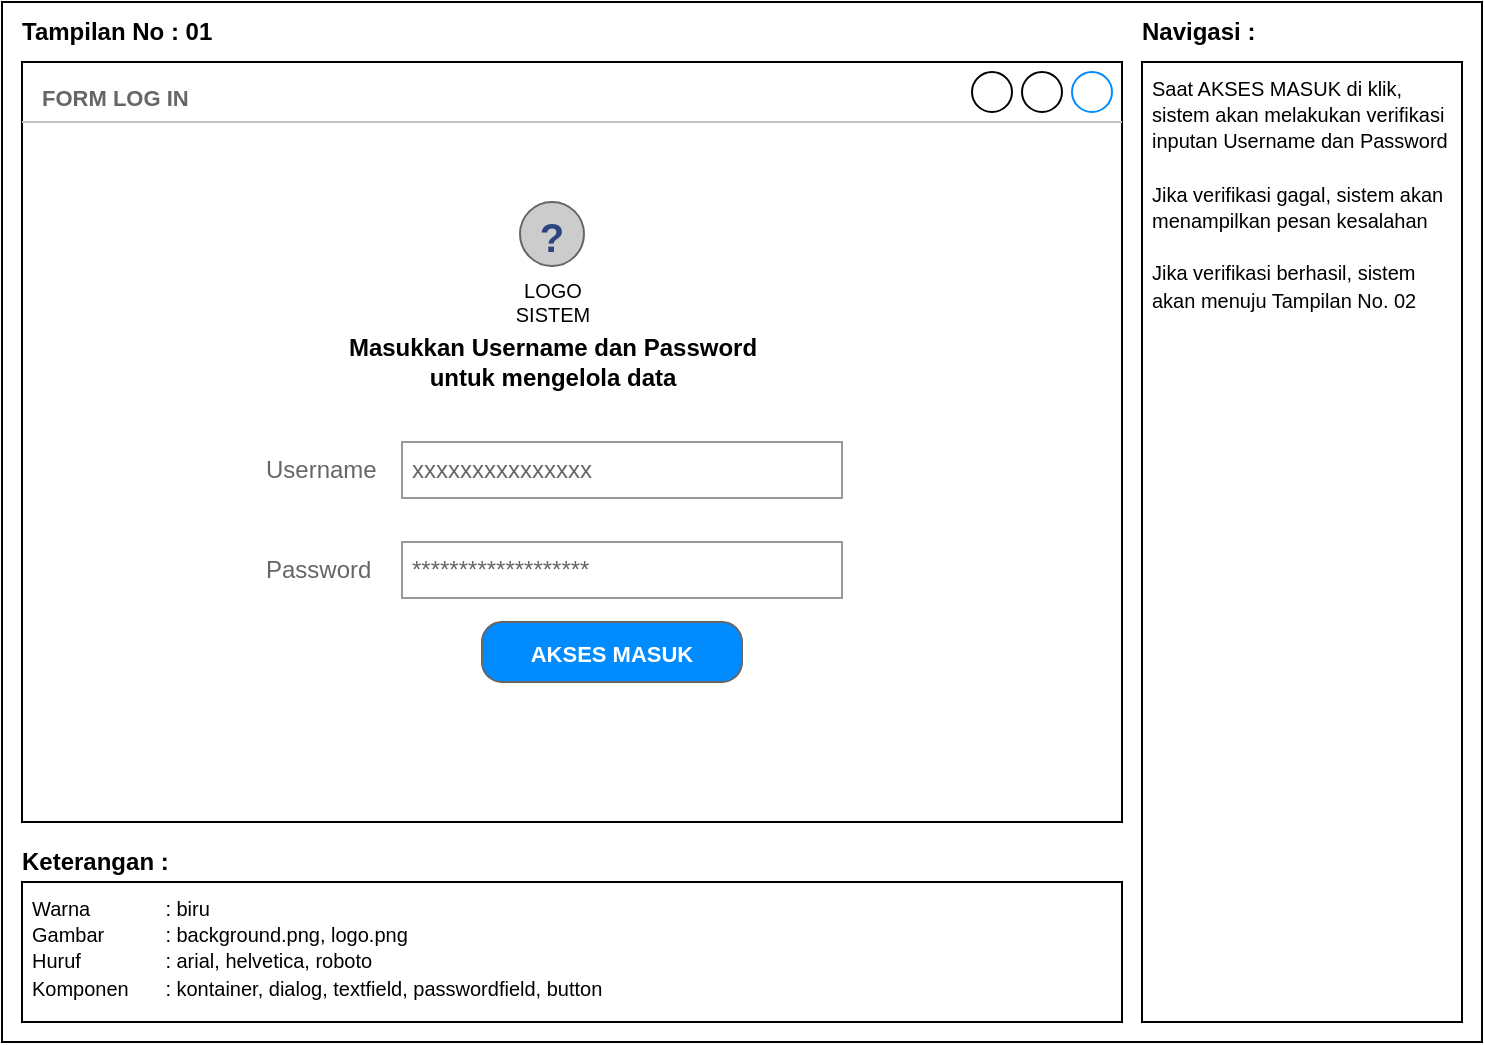 <mxfile version="14.4.3" type="device" pages="14"><diagram id="FQdEIA1pbge0oSq_oHdH" name="Halaman-1"><mxGraphModel dx="846" dy="494" grid="1" gridSize="10" guides="1" tooltips="1" connect="1" arrows="1" fold="1" page="1" pageScale="1" pageWidth="827" pageHeight="1169" math="0" shadow="0"><root><mxCell id="0"/><mxCell id="1" parent="0"/><mxCell id="2_w60ICpz5YLJuNdPocS-7" value="" style="rounded=0;whiteSpace=wrap;html=1;" parent="1" vertex="1"><mxGeometry x="40" y="40" width="740" height="520" as="geometry"/></mxCell><mxCell id="2_w60ICpz5YLJuNdPocS-9" value="Tampilan No : 01" style="text;html=1;resizable=0;autosize=1;align=left;verticalAlign=middle;points=[];fillColor=none;strokeColor=none;rounded=0;fontSize=12;fontStyle=1;spacing=0;" parent="1" vertex="1"><mxGeometry x="50" y="45" width="110" height="20" as="geometry"/></mxCell><mxCell id="K0xppJEVT8Rb0OTZlR9Y-1" value="&lt;b&gt;&lt;font style=&quot;font-size: 11px;&quot;&gt;FORM LOG IN&lt;br&gt;&lt;/font&gt;&lt;/b&gt;" style="strokeWidth=1;shadow=0;dashed=0;align=center;html=1;shape=mxgraph.mockup.containers.window;align=left;verticalAlign=top;spacingLeft=8;strokeColor2=#008cff;strokeColor3=#c4c4c4;fontColor=#666666;mainText=;fontSize=17;labelBackgroundColor=none;" parent="1" vertex="1"><mxGeometry x="50" y="70" width="550" height="380" as="geometry"/></mxCell><mxCell id="K0xppJEVT8Rb0OTZlR9Y-13" value="&lt;font style=&quot;font-size: 10px;&quot;&gt;Saat AKSES MASUK di klik, sistem akan melakukan verifikasi inputan Username dan Password&lt;br&gt;&lt;br&gt;Jika verifikasi gagal, sistem akan menampilkan pesan kesalahan&lt;br&gt;&lt;br&gt;Jika verifikasi berhasil, sistem akan menuju Tampilan No. 02&lt;br&gt;&lt;/font&gt;" style="strokeWidth=1;shadow=0;dashed=0;align=center;html=1;shape=mxgraph.mockup.forms.rrect;fillColor=#ffffff;rSize=0;fontColor=#000000;align=left;spacingLeft=3;strokeColor=#000000;verticalAlign=top;whiteSpace=wrap;fontStyle=0;fontSize=11;" parent="1" vertex="1"><mxGeometry x="610" y="70" width="160" height="480" as="geometry"/></mxCell><mxCell id="K0xppJEVT8Rb0OTZlR9Y-14" value="Navigasi :" style="text;html=1;resizable=0;autosize=1;align=left;verticalAlign=middle;points=[];fillColor=none;strokeColor=none;rounded=0;fontSize=12;fontStyle=1;spacing=0;" parent="1" vertex="1"><mxGeometry x="610" y="45" width="80" height="20" as="geometry"/></mxCell><mxCell id="K0xppJEVT8Rb0OTZlR9Y-15" value="&lt;font style=&quot;font-size: 10px;&quot;&gt;Warna&lt;span style=&quot;white-space: pre;&quot;&gt;&#9;&lt;/span&gt;&lt;span style=&quot;white-space: pre;&quot;&gt;&#9;&lt;/span&gt;: biru&lt;br&gt;Gambar&lt;span style=&quot;white-space: pre;&quot;&gt;&#9;&lt;/span&gt;&lt;span style=&quot;white-space: pre;&quot;&gt;&#9;&lt;/span&gt;: background.png, logo.png&lt;br&gt;Huruf&lt;span style=&quot;white-space: pre;&quot;&gt;&#9;&lt;/span&gt;&lt;span style=&quot;white-space: pre;&quot;&gt;&#9;&lt;/span&gt;: arial, helvetica, roboto&lt;br&gt;Komponen&lt;span style=&quot;white-space: pre;&quot;&gt;&#9;&lt;/span&gt;: kontainer, dialog, textfield, passwordfield, button&lt;br&gt;&lt;/font&gt;" style="strokeWidth=1;shadow=0;dashed=0;align=center;html=1;shape=mxgraph.mockup.forms.rrect;fillColor=#ffffff;rSize=0;fontColor=#000000;align=left;spacingLeft=3;strokeColor=#000000;verticalAlign=top;whiteSpace=wrap;fontSize=11;" parent="1" vertex="1"><mxGeometry x="50" y="480" width="550" height="70" as="geometry"/></mxCell><mxCell id="K0xppJEVT8Rb0OTZlR9Y-16" value="Keterangan :" style="text;html=1;resizable=0;autosize=1;align=left;verticalAlign=middle;points=[];fillColor=none;strokeColor=none;rounded=0;fontSize=12;fontStyle=1;spacing=0;" parent="1" vertex="1"><mxGeometry x="50" y="460" width="90" height="20" as="geometry"/></mxCell><mxCell id="K0xppJEVT8Rb0OTZlR9Y-18" value="" style="group" parent="1" vertex="1" connectable="0"><mxGeometry x="170" y="260" width="310" height="28" as="geometry"/></mxCell><mxCell id="K0xppJEVT8Rb0OTZlR9Y-3" value="Username" style="strokeWidth=1;shadow=0;dashed=0;align=left;html=1;shape=mxgraph.mockup.forms.anchor;spacingRight=2;fontColor=#666666;" parent="K0xppJEVT8Rb0OTZlR9Y-18" vertex="1"><mxGeometry width="70" height="28" as="geometry"/></mxCell><mxCell id="K0xppJEVT8Rb0OTZlR9Y-4" value="xxxxxxxxxxxxxxx" style="strokeWidth=1;shadow=0;dashed=0;align=center;html=1;shape=mxgraph.mockup.forms.rrect;fillColor=#ffffff;rSize=0;fontColor=#666666;align=left;spacingLeft=3;strokeColor=#999999;" parent="K0xppJEVT8Rb0OTZlR9Y-18" vertex="1"><mxGeometry x="70" width="220" height="28" as="geometry"/></mxCell><mxCell id="K0xppJEVT8Rb0OTZlR9Y-19" value="" style="group" parent="1" vertex="1" connectable="0"><mxGeometry x="170" y="310" width="310" height="28" as="geometry"/></mxCell><mxCell id="K0xppJEVT8Rb0OTZlR9Y-20" value="Password" style="strokeWidth=1;shadow=0;dashed=0;align=left;html=1;shape=mxgraph.mockup.forms.anchor;spacingRight=2;fontColor=#666666;" parent="K0xppJEVT8Rb0OTZlR9Y-19" vertex="1"><mxGeometry width="70" height="28" as="geometry"/></mxCell><mxCell id="K0xppJEVT8Rb0OTZlR9Y-21" value="*******************" style="strokeWidth=1;shadow=0;dashed=0;align=center;html=1;shape=mxgraph.mockup.forms.rrect;fillColor=#ffffff;rSize=0;fontColor=#666666;align=left;spacingLeft=3;strokeColor=#999999;" parent="K0xppJEVT8Rb0OTZlR9Y-19" vertex="1"><mxGeometry x="70" width="220" height="28" as="geometry"/></mxCell><mxCell id="K0xppJEVT8Rb0OTZlR9Y-22" value="Masukkan Username dan Password&lt;br&gt;untuk mengelola data" style="text;html=1;resizable=0;autosize=1;align=center;verticalAlign=middle;points=[];fillColor=none;strokeColor=none;rounded=0;fontSize=12;fontStyle=1;spacing=0;" parent="1" vertex="1"><mxGeometry x="205" y="200" width="220" height="40" as="geometry"/></mxCell><mxCell id="K0xppJEVT8Rb0OTZlR9Y-24" value="LOGO&lt;br&gt;SISTEM" style="verticalLabelPosition=bottom;shadow=0;dashed=0;align=center;html=1;verticalAlign=top;strokeWidth=1;shape=mxgraph.mockup.misc.help_icon;strokeColor=#000000;fontSize=10;fontColor=#000000;" parent="1" vertex="1"><mxGeometry x="299" y="140" width="32" height="32" as="geometry"/></mxCell><UserObject label="&lt;font style=&quot;font-size: 11px;&quot;&gt;AKSES MASUK&lt;/font&gt;" link="data:page/id,cmrFIBr2d2lJQ6qsvYRL" id="K0xppJEVT8Rb0OTZlR9Y-25"><mxCell style="strokeWidth=1;shadow=0;dashed=0;align=center;html=1;shape=mxgraph.mockup.buttons.button;strokeColor=#666666;fontColor=#ffffff;mainText=;buttonStyle=round;fontSize=17;fontStyle=1;fillColor=#008cff;whiteSpace=wrap;" parent="1" vertex="1"><mxGeometry x="280" y="350" width="130" height="30" as="geometry"/></mxCell></UserObject></root></mxGraphModel></diagram><diagram id="cmrFIBr2d2lJQ6qsvYRL" name="Halaman-2"><mxGraphModel dx="846" dy="494" grid="1" gridSize="10" guides="1" tooltips="1" connect="1" arrows="1" fold="1" page="1" pageScale="1" pageWidth="827" pageHeight="1169" math="0" shadow="0"><root><mxCell id="0"/><mxCell id="1" parent="0"/><mxCell id="sMupub0p7kz7fxg8iZ7--1" value="" style="rounded=0;whiteSpace=wrap;html=1;" parent="1" vertex="1"><mxGeometry x="40" y="40" width="740" height="520" as="geometry"/></mxCell><mxCell id="sMupub0p7kz7fxg8iZ7--2" value="Tampilan No : 02" style="text;html=1;resizable=0;autosize=1;align=left;verticalAlign=middle;points=[];fillColor=none;strokeColor=none;rounded=0;fontSize=12;fontStyle=1;spacing=0;" parent="1" vertex="1"><mxGeometry x="50" y="45" width="110" height="20" as="geometry"/></mxCell><mxCell id="sMupub0p7kz7fxg8iZ7--3" value="&lt;b&gt;&lt;font style=&quot;font-size: 11px;&quot;&gt;FORM MENU UTAMA&lt;br&gt;&lt;/font&gt;&lt;/b&gt;" style="strokeWidth=1;shadow=0;dashed=0;align=center;html=1;shape=mxgraph.mockup.containers.window;align=left;verticalAlign=top;spacingLeft=8;strokeColor2=#008cff;strokeColor3=#c4c4c4;fontColor=#666666;mainText=;fontSize=17;labelBackgroundColor=none;" parent="1" vertex="1"><mxGeometry x="50" y="70" width="550" height="380" as="geometry"/></mxCell><mxCell id="sMupub0p7kz7fxg8iZ7--4" value="&lt;font style=&quot;font-size: 10px;&quot;&gt;BERANDA menampilkan Tampilan No. 02&lt;br&gt;&lt;br&gt;Data Karyawan menampilkan Tampilan No. 03&lt;br&gt;&lt;br&gt;Data Kriteria menampilkan Tampilan No.&amp;nbsp;04&lt;br&gt;&lt;br&gt;Data Indikator&amp;nbsp;menampilkan Tampilan No.&amp;nbsp;05&lt;br&gt;&lt;br&gt;Input Penilaian&amp;nbsp;menampilkan Tampilan No.&amp;nbsp;06&lt;br&gt;&lt;br&gt;Proses Analisa&amp;nbsp;menampilkan Tampilan No.&amp;nbsp;07&lt;br&gt;&lt;br&gt;Laporan Hasil&amp;nbsp;menampilkan Tampilan No.&amp;nbsp;08&lt;br&gt;&lt;br&gt;Ubah Password&amp;nbsp;menampilkan Tampilan No.&amp;nbsp;09&lt;br&gt;&lt;/font&gt;" style="strokeWidth=1;shadow=0;dashed=0;align=center;html=1;shape=mxgraph.mockup.forms.rrect;fillColor=#ffffff;rSize=0;fontColor=#000000;align=left;spacingLeft=3;strokeColor=#000000;verticalAlign=top;whiteSpace=wrap;fontStyle=0;fontSize=11;" parent="1" vertex="1"><mxGeometry x="610" y="70" width="160" height="480" as="geometry"/></mxCell><mxCell id="sMupub0p7kz7fxg8iZ7--5" value="Navigasi :" style="text;html=1;resizable=0;autosize=1;align=left;verticalAlign=middle;points=[];fillColor=none;strokeColor=none;rounded=0;fontSize=12;fontStyle=1;spacing=0;" parent="1" vertex="1"><mxGeometry x="610" y="45" width="80" height="20" as="geometry"/></mxCell><mxCell id="sMupub0p7kz7fxg8iZ7--6" value="&lt;font style=&quot;font-size: 10px;&quot;&gt;Warna&lt;span style=&quot;white-space: pre;&quot;&gt;&#9;&lt;/span&gt;&lt;span style=&quot;white-space: pre;&quot;&gt;&#9;&lt;/span&gt;: biru&lt;br&gt;Gambar&lt;span style=&quot;white-space: pre;&quot;&gt;&#9;&lt;/span&gt;&lt;span style=&quot;white-space: pre;&quot;&gt;&#9;&lt;/span&gt;: background.png, logo.png&lt;br&gt;Huruf&lt;span style=&quot;white-space: pre;&quot;&gt;&#9;&lt;/span&gt;&lt;span style=&quot;white-space: pre;&quot;&gt;&#9;&lt;/span&gt;: arial, helvetica, roboto&lt;br&gt;Komponen&lt;span style=&quot;white-space: pre;&quot;&gt;&#9;&lt;/span&gt;: kontainer, dialog, modal, chart, panel, pivot&lt;br&gt;&lt;/font&gt;" style="strokeWidth=1;shadow=0;dashed=0;align=center;html=1;shape=mxgraph.mockup.forms.rrect;fillColor=#ffffff;rSize=0;fontColor=#000000;align=left;spacingLeft=3;strokeColor=#000000;verticalAlign=top;whiteSpace=wrap;fontSize=11;" parent="1" vertex="1"><mxGeometry x="50" y="480" width="550" height="70" as="geometry"/></mxCell><mxCell id="sMupub0p7kz7fxg8iZ7--7" value="Keterangan :" style="text;html=1;resizable=0;autosize=1;align=left;verticalAlign=middle;points=[];fillColor=none;strokeColor=none;rounded=0;fontSize=12;fontStyle=1;spacing=0;" parent="1" vertex="1"><mxGeometry x="50" y="460" width="90" height="20" as="geometry"/></mxCell><mxCell id="sMupub0p7kz7fxg8iZ7--23" value="&lt;font style=&quot;font-size: 10px;&quot;&gt;MASTER DATA&lt;/font&gt;" style="strokeColor=inherit;fillColor=inherit;gradientColor=inherit;strokeWidth=1;shadow=0;dashed=0;align=left;html=1;shape=mxgraph.mockup.containers.rrect;rSize=0;fontSize=17;fontColor=#666666;fontStyle=1;resizeWidth=1;" parent="1" vertex="1"><mxGeometry x="50" y="140" width="100" height="26" as="geometry"/></mxCell><mxCell id="sMupub0p7kz7fxg8iZ7--26" value="&lt;font style=&quot;font-size: 10px; font-weight: normal;&quot;&gt;Data Karyawan&lt;/font&gt;" style="strokeColor=inherit;fillColor=inherit;gradientColor=inherit;strokeWidth=1;shadow=0;dashed=0;align=left;html=1;shape=mxgraph.mockup.containers.rrect;rSize=0;fontSize=17;fontColor=#666666;fontStyle=1;resizeWidth=1;" parent="1" vertex="1"><mxGeometry x="50" y="166" width="100" height="26" as="geometry"/></mxCell><mxCell id="sMupub0p7kz7fxg8iZ7--27" value="&lt;font style=&quot;font-size: 10px; font-weight: normal;&quot;&gt;Data Kriteria&lt;/font&gt;" style="strokeColor=inherit;fillColor=inherit;gradientColor=inherit;strokeWidth=1;shadow=0;dashed=0;align=left;html=1;shape=mxgraph.mockup.containers.rrect;rSize=0;fontSize=17;fontColor=#666666;fontStyle=1;resizeWidth=1;" parent="1" vertex="1"><mxGeometry x="50" y="192" width="100" height="26" as="geometry"/></mxCell><mxCell id="sMupub0p7kz7fxg8iZ7--28" value="&lt;font style=&quot;font-size: 10px; font-weight: normal;&quot;&gt;Data Indikator&lt;/font&gt;" style="strokeColor=inherit;fillColor=inherit;gradientColor=inherit;strokeWidth=1;shadow=0;dashed=0;align=left;html=1;shape=mxgraph.mockup.containers.rrect;rSize=0;fontSize=17;fontColor=#666666;fontStyle=1;resizeWidth=1;" parent="1" vertex="1"><mxGeometry x="50" y="218" width="100" height="26" as="geometry"/></mxCell><mxCell id="sMupub0p7kz7fxg8iZ7--29" value="&lt;font style=&quot;font-size: 10px;&quot;&gt;ANALISA&lt;/font&gt;" style="strokeColor=inherit;fillColor=inherit;gradientColor=inherit;strokeWidth=1;shadow=0;dashed=0;align=left;html=1;shape=mxgraph.mockup.containers.rrect;rSize=0;fontSize=17;fontColor=#666666;fontStyle=1;resizeWidth=1;" parent="1" vertex="1"><mxGeometry x="50" y="270" width="100" height="26" as="geometry"/></mxCell><mxCell id="sMupub0p7kz7fxg8iZ7--30" value="&lt;font style=&quot;font-size: 10px; font-weight: normal;&quot;&gt;Input Penilaian&lt;/font&gt;" style="strokeColor=inherit;fillColor=inherit;gradientColor=inherit;strokeWidth=1;shadow=0;dashed=0;align=left;html=1;shape=mxgraph.mockup.containers.rrect;rSize=0;fontSize=17;fontColor=#666666;fontStyle=1;resizeWidth=1;" parent="1" vertex="1"><mxGeometry x="50" y="296" width="100" height="26" as="geometry"/></mxCell><mxCell id="sMupub0p7kz7fxg8iZ7--31" value="&lt;font style=&quot;font-size: 10px; font-weight: normal;&quot;&gt;Proses Analisa&lt;/font&gt;" style="strokeColor=inherit;fillColor=inherit;gradientColor=inherit;strokeWidth=1;shadow=0;dashed=0;align=left;html=1;shape=mxgraph.mockup.containers.rrect;rSize=0;fontSize=17;fontColor=#666666;fontStyle=1;resizeWidth=1;" parent="1" vertex="1"><mxGeometry x="50" y="322" width="100" height="26" as="geometry"/></mxCell><mxCell id="sMupub0p7kz7fxg8iZ7--32" value="&lt;font style=&quot;font-size: 10px; font-weight: normal;&quot;&gt;Laporan Hasil&lt;/font&gt;" style="strokeColor=inherit;fillColor=inherit;gradientColor=inherit;strokeWidth=1;shadow=0;dashed=0;align=left;html=1;shape=mxgraph.mockup.containers.rrect;rSize=0;fontSize=17;fontColor=#666666;fontStyle=1;resizeWidth=1;" parent="1" vertex="1"><mxGeometry x="50" y="348" width="100" height="26" as="geometry"/></mxCell><mxCell id="sMupub0p7kz7fxg8iZ7--33" value="&lt;span style=&quot;font-size: 10px;&quot;&gt;PENGATURAN&lt;/span&gt;" style="strokeColor=inherit;fillColor=inherit;gradientColor=inherit;strokeWidth=1;shadow=0;dashed=0;align=left;html=1;shape=mxgraph.mockup.containers.rrect;rSize=0;fontSize=17;fontColor=#666666;fontStyle=1;resizeWidth=1;" parent="1" vertex="1"><mxGeometry x="50" y="398" width="100" height="26" as="geometry"/></mxCell><mxCell id="sMupub0p7kz7fxg8iZ7--34" value="&lt;font style=&quot;font-size: 10px; font-weight: normal;&quot;&gt;Ubah Password&lt;/font&gt;" style="strokeColor=inherit;fillColor=inherit;gradientColor=inherit;strokeWidth=1;shadow=0;dashed=0;align=left;html=1;shape=mxgraph.mockup.containers.rrect;rSize=0;fontSize=17;fontColor=#666666;fontStyle=1;resizeWidth=1;" parent="1" vertex="1"><mxGeometry x="50" y="424" width="100" height="26" as="geometry"/></mxCell><mxCell id="sMupub0p7kz7fxg8iZ7--35" value="&lt;span style=&quot;font-size: 10px;&quot;&gt;BERANDA&lt;/span&gt;" style="strokeColor=inherit;fillColor=inherit;gradientColor=inherit;strokeWidth=1;shadow=0;dashed=0;align=left;html=1;shape=mxgraph.mockup.containers.rrect;rSize=0;fontSize=17;fontColor=#666666;fontStyle=1;resizeWidth=1;" parent="1" vertex="1"><mxGeometry x="50" y="100" width="100" height="26" as="geometry"/></mxCell><mxCell id="sMupub0p7kz7fxg8iZ7--36" value="SISTEM PENDUKUNG KEPUTUSAN METODE SAW" style="text;html=1;resizable=0;autosize=1;align=left;verticalAlign=middle;points=[];fillColor=none;strokeColor=none;rounded=0;fontSize=12;fontStyle=1;spacing=0;" parent="1" vertex="1"><mxGeometry x="170" y="106" width="310" height="20" as="geometry"/></mxCell><mxCell id="sMupub0p7kz7fxg8iZ7--92" value="" style="verticalLabelPosition=bottom;shadow=0;dashed=0;align=center;html=1;verticalAlign=top;strokeWidth=1;shape=mxgraph.mockup.graphics.lineChart;strokeColor=none;strokeColor2=#666666;strokeColor3=#008cff;strokeColor4=#dddddd;fontSize=10;fontColor=#000000;" parent="1" vertex="1"><mxGeometry x="170" y="140" width="410" height="200" as="geometry"/></mxCell><mxCell id="sMupub0p7kz7fxg8iZ7--93" value="Grafik Penilaian Karyawan Tahun 2022" style="text;html=1;resizable=0;autosize=1;align=center;verticalAlign=middle;points=[];fillColor=none;strokeColor=none;rounded=0;fontSize=12;fontStyle=1;spacing=0;" parent="1" vertex="1"><mxGeometry x="255" y="354" width="240" height="20" as="geometry"/></mxCell></root></mxGraphModel></diagram><diagram id="WWyH6BB7A2BgtgtY9bRS" name="Halaman-3"><mxGraphModel dx="846" dy="494" grid="1" gridSize="10" guides="1" tooltips="1" connect="1" arrows="1" fold="1" page="1" pageScale="1" pageWidth="827" pageHeight="1169" math="0" shadow="0"><root><mxCell id="0"/><mxCell id="1" parent="0"/><mxCell id="Ny0jqSo4C9DgcC5WQ5VH-1" value="" style="rounded=0;whiteSpace=wrap;html=1;" parent="1" vertex="1"><mxGeometry x="40" y="40" width="740" height="520" as="geometry"/></mxCell><mxCell id="Ny0jqSo4C9DgcC5WQ5VH-2" value="Tampilan No : 03" style="text;html=1;resizable=0;autosize=1;align=left;verticalAlign=middle;points=[];fillColor=none;strokeColor=none;rounded=0;fontSize=12;fontStyle=1;spacing=0;" parent="1" vertex="1"><mxGeometry x="50" y="45" width="110" height="20" as="geometry"/></mxCell><mxCell id="Ny0jqSo4C9DgcC5WQ5VH-3" value="&lt;b&gt;&lt;font style=&quot;font-size: 11px;&quot;&gt;FORM MENU DATA KARYAWAN&lt;br&gt;&lt;/font&gt;&lt;/b&gt;" style="strokeWidth=1;shadow=0;dashed=0;align=center;html=1;shape=mxgraph.mockup.containers.window;align=left;verticalAlign=top;spacingLeft=8;strokeColor2=#008cff;strokeColor3=#c4c4c4;fontColor=#666666;mainText=;fontSize=17;labelBackgroundColor=none;" parent="1" vertex="1"><mxGeometry x="50" y="70" width="550" height="380" as="geometry"/></mxCell><mxCell id="Ny0jqSo4C9DgcC5WQ5VH-4" value="&lt;font style=&quot;font-size: 10px;&quot;&gt;BERANDA menampilkan Tampilan No. 02&lt;br&gt;&lt;br&gt;Data Karyawan menampilkan Tampilan No. 03&lt;br&gt;&lt;br&gt;Data Kriteria menampilkan Tampilan No.&amp;nbsp;04&lt;br&gt;&lt;br&gt;Data Indikator&amp;nbsp;menampilkan Tampilan No.&amp;nbsp;05&lt;br&gt;&lt;br&gt;Input Penilaian&amp;nbsp;menampilkan Tampilan No.&amp;nbsp;06&lt;br&gt;&lt;br&gt;Proses Analisa&amp;nbsp;menampilkan Tampilan No.&amp;nbsp;07&lt;br&gt;&lt;br&gt;Laporan Hasil&amp;nbsp;menampilkan Tampilan No.&amp;nbsp;08&lt;br&gt;&lt;br&gt;Ubah Password&amp;nbsp;menampilkan Tampilan No.&amp;nbsp;09&lt;br&gt;&lt;br&gt;TAMBAH BARU menampilkan Tampilan No. 03.1&lt;br&gt;&lt;br&gt;DETAIL menampilkan Tampilan No. 03.1&lt;br&gt;&lt;/font&gt;" style="strokeWidth=1;shadow=0;dashed=0;align=center;html=1;shape=mxgraph.mockup.forms.rrect;fillColor=#ffffff;rSize=0;fontColor=#000000;align=left;spacingLeft=3;strokeColor=#000000;verticalAlign=top;whiteSpace=wrap;fontStyle=0;fontSize=11;" parent="1" vertex="1"><mxGeometry x="610" y="70" width="160" height="480" as="geometry"/></mxCell><mxCell id="Ny0jqSo4C9DgcC5WQ5VH-5" value="Navigasi :" style="text;html=1;resizable=0;autosize=1;align=left;verticalAlign=middle;points=[];fillColor=none;strokeColor=none;rounded=0;fontSize=12;fontStyle=1;spacing=0;" parent="1" vertex="1"><mxGeometry x="610" y="45" width="80" height="20" as="geometry"/></mxCell><mxCell id="Ny0jqSo4C9DgcC5WQ5VH-6" value="&lt;font style=&quot;font-size: 10px;&quot;&gt;Warna&lt;span style=&quot;white-space: pre;&quot;&gt;&#9;&lt;/span&gt;&lt;span style=&quot;white-space: pre;&quot;&gt;&#9;&lt;/span&gt;: biru&lt;br&gt;Gambar&lt;span style=&quot;white-space: pre;&quot;&gt;&#9;&lt;/span&gt;&lt;span style=&quot;white-space: pre;&quot;&gt;&#9;&lt;/span&gt;: background.png, logo.png&lt;br&gt;Huruf&lt;span style=&quot;white-space: pre;&quot;&gt;&#9;&lt;/span&gt;&lt;span style=&quot;white-space: pre;&quot;&gt;&#9;&lt;/span&gt;: arial, helvetica, roboto&lt;br&gt;Komponen&lt;span style=&quot;white-space: pre;&quot;&gt;&#9;&lt;/span&gt;: kontainer, dialog, modal, chart, panel, pivot&lt;br&gt;&lt;/font&gt;" style="strokeWidth=1;shadow=0;dashed=0;align=center;html=1;shape=mxgraph.mockup.forms.rrect;fillColor=#ffffff;rSize=0;fontColor=#000000;align=left;spacingLeft=3;strokeColor=#000000;verticalAlign=top;whiteSpace=wrap;fontSize=11;" parent="1" vertex="1"><mxGeometry x="50" y="480" width="550" height="70" as="geometry"/></mxCell><mxCell id="Ny0jqSo4C9DgcC5WQ5VH-7" value="Keterangan :" style="text;html=1;resizable=0;autosize=1;align=left;verticalAlign=middle;points=[];fillColor=none;strokeColor=none;rounded=0;fontSize=12;fontStyle=1;spacing=0;" parent="1" vertex="1"><mxGeometry x="50" y="460" width="90" height="20" as="geometry"/></mxCell><mxCell id="Ny0jqSo4C9DgcC5WQ5VH-8" value="&lt;font style=&quot;font-size: 10px;&quot;&gt;MASTER DATA&lt;/font&gt;" style="strokeColor=inherit;fillColor=inherit;gradientColor=inherit;strokeWidth=1;shadow=0;dashed=0;align=left;html=1;shape=mxgraph.mockup.containers.rrect;rSize=0;fontSize=17;fontColor=#666666;fontStyle=1;resizeWidth=1;" parent="1" vertex="1"><mxGeometry x="50" y="140" width="100" height="26" as="geometry"/></mxCell><mxCell id="Ny0jqSo4C9DgcC5WQ5VH-9" value="&lt;font style=&quot;font-size: 10px; font-weight: normal;&quot;&gt;Data Karyawan&lt;/font&gt;" style="strokeColor=inherit;fillColor=inherit;gradientColor=inherit;strokeWidth=1;shadow=0;dashed=0;align=left;html=1;shape=mxgraph.mockup.containers.rrect;rSize=0;fontSize=17;fontColor=#666666;fontStyle=1;resizeWidth=1;" parent="1" vertex="1"><mxGeometry x="50" y="166" width="100" height="26" as="geometry"/></mxCell><mxCell id="Ny0jqSo4C9DgcC5WQ5VH-10" value="&lt;font style=&quot;font-size: 10px; font-weight: normal;&quot;&gt;Data Kriteria&lt;/font&gt;" style="strokeColor=inherit;fillColor=inherit;gradientColor=inherit;strokeWidth=1;shadow=0;dashed=0;align=left;html=1;shape=mxgraph.mockup.containers.rrect;rSize=0;fontSize=17;fontColor=#666666;fontStyle=1;resizeWidth=1;" parent="1" vertex="1"><mxGeometry x="50" y="192" width="100" height="26" as="geometry"/></mxCell><mxCell id="Ny0jqSo4C9DgcC5WQ5VH-11" value="&lt;font style=&quot;font-size: 10px; font-weight: normal;&quot;&gt;Data Indikator&lt;/font&gt;" style="strokeColor=inherit;fillColor=inherit;gradientColor=inherit;strokeWidth=1;shadow=0;dashed=0;align=left;html=1;shape=mxgraph.mockup.containers.rrect;rSize=0;fontSize=17;fontColor=#666666;fontStyle=1;resizeWidth=1;" parent="1" vertex="1"><mxGeometry x="50" y="218" width="100" height="26" as="geometry"/></mxCell><mxCell id="Ny0jqSo4C9DgcC5WQ5VH-12" value="&lt;font style=&quot;font-size: 10px;&quot;&gt;ANALISA&lt;/font&gt;" style="strokeColor=inherit;fillColor=inherit;gradientColor=inherit;strokeWidth=1;shadow=0;dashed=0;align=left;html=1;shape=mxgraph.mockup.containers.rrect;rSize=0;fontSize=17;fontColor=#666666;fontStyle=1;resizeWidth=1;" parent="1" vertex="1"><mxGeometry x="50" y="270" width="100" height="26" as="geometry"/></mxCell><mxCell id="Ny0jqSo4C9DgcC5WQ5VH-13" value="&lt;font style=&quot;font-size: 10px; font-weight: normal;&quot;&gt;Input Penilaian&lt;/font&gt;" style="strokeColor=inherit;fillColor=inherit;gradientColor=inherit;strokeWidth=1;shadow=0;dashed=0;align=left;html=1;shape=mxgraph.mockup.containers.rrect;rSize=0;fontSize=17;fontColor=#666666;fontStyle=1;resizeWidth=1;" parent="1" vertex="1"><mxGeometry x="50" y="296" width="100" height="26" as="geometry"/></mxCell><mxCell id="Ny0jqSo4C9DgcC5WQ5VH-14" value="&lt;font style=&quot;font-size: 10px; font-weight: normal;&quot;&gt;Proses Analisa&lt;/font&gt;" style="strokeColor=inherit;fillColor=inherit;gradientColor=inherit;strokeWidth=1;shadow=0;dashed=0;align=left;html=1;shape=mxgraph.mockup.containers.rrect;rSize=0;fontSize=17;fontColor=#666666;fontStyle=1;resizeWidth=1;" parent="1" vertex="1"><mxGeometry x="50" y="322" width="100" height="26" as="geometry"/></mxCell><mxCell id="Ny0jqSo4C9DgcC5WQ5VH-15" value="&lt;font style=&quot;font-size: 10px; font-weight: normal;&quot;&gt;Laporan Hasil&lt;/font&gt;" style="strokeColor=inherit;fillColor=inherit;gradientColor=inherit;strokeWidth=1;shadow=0;dashed=0;align=left;html=1;shape=mxgraph.mockup.containers.rrect;rSize=0;fontSize=17;fontColor=#666666;fontStyle=1;resizeWidth=1;" parent="1" vertex="1"><mxGeometry x="50" y="348" width="100" height="26" as="geometry"/></mxCell><mxCell id="Ny0jqSo4C9DgcC5WQ5VH-16" value="&lt;span style=&quot;font-size: 10px;&quot;&gt;PENGATURAN&lt;/span&gt;" style="strokeColor=inherit;fillColor=inherit;gradientColor=inherit;strokeWidth=1;shadow=0;dashed=0;align=left;html=1;shape=mxgraph.mockup.containers.rrect;rSize=0;fontSize=17;fontColor=#666666;fontStyle=1;resizeWidth=1;" parent="1" vertex="1"><mxGeometry x="50" y="398" width="100" height="26" as="geometry"/></mxCell><mxCell id="Ny0jqSo4C9DgcC5WQ5VH-17" value="&lt;font style=&quot;font-size: 10px; font-weight: normal;&quot;&gt;Ubah Password&lt;/font&gt;" style="strokeColor=inherit;fillColor=inherit;gradientColor=inherit;strokeWidth=1;shadow=0;dashed=0;align=left;html=1;shape=mxgraph.mockup.containers.rrect;rSize=0;fontSize=17;fontColor=#666666;fontStyle=1;resizeWidth=1;" parent="1" vertex="1"><mxGeometry x="50" y="424" width="100" height="26" as="geometry"/></mxCell><mxCell id="Ny0jqSo4C9DgcC5WQ5VH-18" value="&lt;span style=&quot;font-size: 10px;&quot;&gt;BERANDA&lt;/span&gt;" style="strokeColor=inherit;fillColor=inherit;gradientColor=inherit;strokeWidth=1;shadow=0;dashed=0;align=left;html=1;shape=mxgraph.mockup.containers.rrect;rSize=0;fontSize=17;fontColor=#666666;fontStyle=1;resizeWidth=1;" parent="1" vertex="1"><mxGeometry x="50" y="100" width="100" height="26" as="geometry"/></mxCell><mxCell id="4Rxcswor0KT2bx8RZ9-P-4" value="NIP" style="strokeColor=inherit;fillColor=inherit;gradientColor=inherit;strokeWidth=1;shadow=0;dashed=0;align=center;html=1;shape=mxgraph.mockup.graphics.rrect;rSize=0;fontColor=#666666;fontSize=10;" parent="1" vertex="1"><mxGeometry x="200" y="140" width="60" height="20" as="geometry"/></mxCell><mxCell id="4Rxcswor0KT2bx8RZ9-P-20" value="" style="strokeColor=inherit;fillColor=inherit;gradientColor=inherit;strokeWidth=1;shadow=0;dashed=0;align=center;html=1;shape=mxgraph.mockup.graphics.rrect;rSize=0;fontColor=#666666;fontSize=10;" parent="1" vertex="1"><mxGeometry x="200" y="160" width="360" height="60" as="geometry"/></mxCell><mxCell id="4Rxcswor0KT2bx8RZ9-P-68" value="Nama" style="strokeColor=inherit;fillColor=inherit;gradientColor=inherit;strokeWidth=1;shadow=0;dashed=0;align=center;html=1;shape=mxgraph.mockup.graphics.rrect;rSize=0;fontColor=#666666;fontSize=10;" parent="1" vertex="1"><mxGeometry x="260" y="140" width="60" height="20" as="geometry"/></mxCell><mxCell id="4Rxcswor0KT2bx8RZ9-P-69" value="Jekel" style="strokeColor=inherit;fillColor=inherit;gradientColor=inherit;strokeWidth=1;shadow=0;dashed=0;align=center;html=1;shape=mxgraph.mockup.graphics.rrect;rSize=0;fontColor=#666666;fontSize=10;" parent="1" vertex="1"><mxGeometry x="320" y="140" width="60" height="20" as="geometry"/></mxCell><mxCell id="4Rxcswor0KT2bx8RZ9-P-70" value="Alamat" style="strokeColor=inherit;fillColor=inherit;gradientColor=inherit;strokeWidth=1;shadow=0;dashed=0;align=center;html=1;shape=mxgraph.mockup.graphics.rrect;rSize=0;fontColor=#666666;fontSize=10;" parent="1" vertex="1"><mxGeometry x="380" y="140" width="60" height="20" as="geometry"/></mxCell><mxCell id="4Rxcswor0KT2bx8RZ9-P-71" value="Telepon" style="strokeColor=inherit;fillColor=inherit;gradientColor=inherit;strokeWidth=1;shadow=0;dashed=0;align=center;html=1;shape=mxgraph.mockup.graphics.rrect;rSize=0;fontColor=#666666;fontSize=10;" parent="1" vertex="1"><mxGeometry x="440" y="140" width="60" height="20" as="geometry"/></mxCell><mxCell id="4Rxcswor0KT2bx8RZ9-P-72" value="#" style="strokeColor=inherit;fillColor=inherit;gradientColor=inherit;strokeWidth=1;shadow=0;dashed=0;align=center;html=1;shape=mxgraph.mockup.graphics.rrect;rSize=0;fontColor=#666666;fontSize=10;" parent="1" vertex="1"><mxGeometry x="500" y="140" width="60" height="20" as="geometry"/></mxCell><mxCell id="4Rxcswor0KT2bx8RZ9-P-76" value="&lt;font style=&quot;font-size: 9px;&quot;&gt;DETAIL&lt;/font&gt;" style="strokeWidth=1;shadow=0;dashed=0;align=center;html=1;shape=mxgraph.mockup.buttons.button;strokeColor=#666666;fontColor=#ffffff;mainText=;buttonStyle=round;fontSize=17;fontStyle=1;fillColor=#008cff;whiteSpace=wrap;" parent="1" vertex="1"><mxGeometry x="500" y="180" width="50" height="20" as="geometry"/></mxCell><mxCell id="j03rAvEtAvsoBShuctAb-1" value="&lt;font style=&quot;font-size: 9px;&quot;&gt;TAMBAH BARU&lt;/font&gt;" style="strokeWidth=1;shadow=0;dashed=0;align=center;html=1;shape=mxgraph.mockup.buttons.button;strokeColor=#666666;fontColor=#ffffff;mainText=;buttonStyle=round;fontSize=17;fontStyle=1;fillColor=#008cff;whiteSpace=wrap;" parent="1" vertex="1"><mxGeometry x="480" y="110" width="80" height="20" as="geometry"/></mxCell></root></mxGraphModel></diagram><diagram id="Jo51QTcqW_L2sawEaw_u" name="Halaman-4"><mxGraphModel dx="846" dy="490" grid="1" gridSize="10" guides="1" tooltips="1" connect="1" arrows="1" fold="1" page="1" pageScale="1" pageWidth="827" pageHeight="1169" math="0" shadow="0"><root><mxCell id="0"/><mxCell id="1" parent="0"/><mxCell id="qDX_yvPxVz1bLGXTVJYo-1" value="" style="rounded=0;whiteSpace=wrap;html=1;" parent="1" vertex="1"><mxGeometry x="40" y="40" width="740" height="520" as="geometry"/></mxCell><mxCell id="qDX_yvPxVz1bLGXTVJYo-2" value="Tampilan No : 04" style="text;html=1;resizable=0;autosize=1;align=left;verticalAlign=middle;points=[];fillColor=none;strokeColor=none;rounded=0;fontSize=12;fontStyle=1;spacing=0;" parent="1" vertex="1"><mxGeometry x="50" y="45" width="110" height="20" as="geometry"/></mxCell><mxCell id="qDX_yvPxVz1bLGXTVJYo-3" value="&lt;b&gt;&lt;font style=&quot;font-size: 11px;&quot;&gt;FORM MENU DATA KRITERIA&lt;br&gt;&lt;/font&gt;&lt;/b&gt;" style="strokeWidth=1;shadow=0;dashed=0;align=center;html=1;shape=mxgraph.mockup.containers.window;align=left;verticalAlign=top;spacingLeft=8;strokeColor2=#008cff;strokeColor3=#c4c4c4;fontColor=#666666;mainText=;fontSize=17;labelBackgroundColor=none;" parent="1" vertex="1"><mxGeometry x="50" y="70" width="550" height="380" as="geometry"/></mxCell><mxCell id="qDX_yvPxVz1bLGXTVJYo-4" value="&lt;font style=&quot;font-size: 10px;&quot;&gt;BERANDA menampilkan Tampilan No. 02&lt;br&gt;&lt;br&gt;Data Karyawan menampilkan Tampilan No. 03&lt;br&gt;&lt;br&gt;Data Kriteria menampilkan Tampilan No.&amp;nbsp;04&lt;br&gt;&lt;br&gt;Data Indikator&amp;nbsp;menampilkan Tampilan No.&amp;nbsp;05&lt;br&gt;&lt;br&gt;Input Penilaian&amp;nbsp;menampilkan Tampilan No.&amp;nbsp;06&lt;br&gt;&lt;br&gt;Proses Analisa&amp;nbsp;menampilkan Tampilan No.&amp;nbsp;07&lt;br&gt;&lt;br&gt;Laporan Hasil&amp;nbsp;menampilkan Tampilan No.&amp;nbsp;08&lt;br&gt;&lt;br&gt;Ubah Password&amp;nbsp;menampilkan Tampilan No.&amp;nbsp;09&lt;br&gt;&lt;br&gt;TAMBAH BARU menampilkan Tampilan No. 04.1&lt;br&gt;&lt;br&gt;DETAIL menampilkan Tampilan No. 04.1&lt;br&gt;&lt;/font&gt;" style="strokeWidth=1;shadow=0;dashed=0;align=center;html=1;shape=mxgraph.mockup.forms.rrect;fillColor=#ffffff;rSize=0;fontColor=#000000;align=left;spacingLeft=3;strokeColor=#000000;verticalAlign=top;whiteSpace=wrap;fontStyle=0;fontSize=11;" parent="1" vertex="1"><mxGeometry x="610" y="70" width="160" height="480" as="geometry"/></mxCell><mxCell id="qDX_yvPxVz1bLGXTVJYo-5" value="Navigasi :" style="text;html=1;resizable=0;autosize=1;align=left;verticalAlign=middle;points=[];fillColor=none;strokeColor=none;rounded=0;fontSize=12;fontStyle=1;spacing=0;" parent="1" vertex="1"><mxGeometry x="610" y="45" width="80" height="20" as="geometry"/></mxCell><mxCell id="qDX_yvPxVz1bLGXTVJYo-6" value="&lt;font style=&quot;font-size: 10px;&quot;&gt;Warna&lt;span style=&quot;white-space: pre;&quot;&gt;&#9;&lt;/span&gt;&lt;span style=&quot;white-space: pre;&quot;&gt;&#9;&lt;/span&gt;: biru&lt;br&gt;Gambar&lt;span style=&quot;white-space: pre;&quot;&gt;&#9;&lt;/span&gt;&lt;span style=&quot;white-space: pre;&quot;&gt;&#9;&lt;/span&gt;: background.png, logo.png&lt;br&gt;Huruf&lt;span style=&quot;white-space: pre;&quot;&gt;&#9;&lt;/span&gt;&lt;span style=&quot;white-space: pre;&quot;&gt;&#9;&lt;/span&gt;: arial, helvetica, roboto&lt;br&gt;Komponen&lt;span style=&quot;white-space: pre;&quot;&gt;&#9;&lt;/span&gt;: kontainer, dialog, modal, chart, panel, pivot&lt;br&gt;&lt;/font&gt;" style="strokeWidth=1;shadow=0;dashed=0;align=center;html=1;shape=mxgraph.mockup.forms.rrect;fillColor=#ffffff;rSize=0;fontColor=#000000;align=left;spacingLeft=3;strokeColor=#000000;verticalAlign=top;whiteSpace=wrap;fontSize=11;" parent="1" vertex="1"><mxGeometry x="50" y="480" width="550" height="70" as="geometry"/></mxCell><mxCell id="qDX_yvPxVz1bLGXTVJYo-7" value="Keterangan :" style="text;html=1;resizable=0;autosize=1;align=left;verticalAlign=middle;points=[];fillColor=none;strokeColor=none;rounded=0;fontSize=12;fontStyle=1;spacing=0;" parent="1" vertex="1"><mxGeometry x="50" y="460" width="90" height="20" as="geometry"/></mxCell><mxCell id="qDX_yvPxVz1bLGXTVJYo-8" value="&lt;font style=&quot;font-size: 10px;&quot;&gt;MASTER DATA&lt;/font&gt;" style="strokeColor=inherit;fillColor=inherit;gradientColor=inherit;strokeWidth=1;shadow=0;dashed=0;align=left;html=1;shape=mxgraph.mockup.containers.rrect;rSize=0;fontSize=17;fontColor=#666666;fontStyle=1;resizeWidth=1;" parent="1" vertex="1"><mxGeometry x="50" y="140" width="100" height="26" as="geometry"/></mxCell><mxCell id="qDX_yvPxVz1bLGXTVJYo-9" value="&lt;font style=&quot;font-size: 10px; font-weight: normal;&quot;&gt;Data Karyawan&lt;/font&gt;" style="strokeColor=inherit;fillColor=inherit;gradientColor=inherit;strokeWidth=1;shadow=0;dashed=0;align=left;html=1;shape=mxgraph.mockup.containers.rrect;rSize=0;fontSize=17;fontColor=#666666;fontStyle=1;resizeWidth=1;" parent="1" vertex="1"><mxGeometry x="50" y="166" width="100" height="26" as="geometry"/></mxCell><mxCell id="qDX_yvPxVz1bLGXTVJYo-10" value="&lt;font style=&quot;font-size: 10px; font-weight: normal;&quot;&gt;Data Kriteria&lt;/font&gt;" style="strokeColor=inherit;fillColor=inherit;gradientColor=inherit;strokeWidth=1;shadow=0;dashed=0;align=left;html=1;shape=mxgraph.mockup.containers.rrect;rSize=0;fontSize=17;fontColor=#666666;fontStyle=1;resizeWidth=1;" parent="1" vertex="1"><mxGeometry x="50" y="192" width="100" height="26" as="geometry"/></mxCell><mxCell id="qDX_yvPxVz1bLGXTVJYo-11" value="&lt;font style=&quot;font-size: 10px; font-weight: normal;&quot;&gt;Data Indikator&lt;/font&gt;" style="strokeColor=inherit;fillColor=inherit;gradientColor=inherit;strokeWidth=1;shadow=0;dashed=0;align=left;html=1;shape=mxgraph.mockup.containers.rrect;rSize=0;fontSize=17;fontColor=#666666;fontStyle=1;resizeWidth=1;" parent="1" vertex="1"><mxGeometry x="50" y="218" width="100" height="26" as="geometry"/></mxCell><mxCell id="qDX_yvPxVz1bLGXTVJYo-12" value="&lt;font style=&quot;font-size: 10px;&quot;&gt;ANALISA&lt;/font&gt;" style="strokeColor=inherit;fillColor=inherit;gradientColor=inherit;strokeWidth=1;shadow=0;dashed=0;align=left;html=1;shape=mxgraph.mockup.containers.rrect;rSize=0;fontSize=17;fontColor=#666666;fontStyle=1;resizeWidth=1;" parent="1" vertex="1"><mxGeometry x="50" y="270" width="100" height="26" as="geometry"/></mxCell><mxCell id="qDX_yvPxVz1bLGXTVJYo-13" value="&lt;font style=&quot;font-size: 10px; font-weight: normal;&quot;&gt;Input Penilaian&lt;/font&gt;" style="strokeColor=inherit;fillColor=inherit;gradientColor=inherit;strokeWidth=1;shadow=0;dashed=0;align=left;html=1;shape=mxgraph.mockup.containers.rrect;rSize=0;fontSize=17;fontColor=#666666;fontStyle=1;resizeWidth=1;" parent="1" vertex="1"><mxGeometry x="50" y="296" width="100" height="26" as="geometry"/></mxCell><mxCell id="qDX_yvPxVz1bLGXTVJYo-14" value="&lt;font style=&quot;font-size: 10px; font-weight: normal;&quot;&gt;Proses Analisa&lt;/font&gt;" style="strokeColor=inherit;fillColor=inherit;gradientColor=inherit;strokeWidth=1;shadow=0;dashed=0;align=left;html=1;shape=mxgraph.mockup.containers.rrect;rSize=0;fontSize=17;fontColor=#666666;fontStyle=1;resizeWidth=1;" parent="1" vertex="1"><mxGeometry x="50" y="322" width="100" height="26" as="geometry"/></mxCell><mxCell id="qDX_yvPxVz1bLGXTVJYo-15" value="&lt;font style=&quot;font-size: 10px; font-weight: normal;&quot;&gt;Laporan Hasil&lt;/font&gt;" style="strokeColor=inherit;fillColor=inherit;gradientColor=inherit;strokeWidth=1;shadow=0;dashed=0;align=left;html=1;shape=mxgraph.mockup.containers.rrect;rSize=0;fontSize=17;fontColor=#666666;fontStyle=1;resizeWidth=1;" parent="1" vertex="1"><mxGeometry x="50" y="348" width="100" height="26" as="geometry"/></mxCell><mxCell id="qDX_yvPxVz1bLGXTVJYo-16" value="&lt;span style=&quot;font-size: 10px;&quot;&gt;PENGATURAN&lt;/span&gt;" style="strokeColor=inherit;fillColor=inherit;gradientColor=inherit;strokeWidth=1;shadow=0;dashed=0;align=left;html=1;shape=mxgraph.mockup.containers.rrect;rSize=0;fontSize=17;fontColor=#666666;fontStyle=1;resizeWidth=1;" parent="1" vertex="1"><mxGeometry x="50" y="398" width="100" height="26" as="geometry"/></mxCell><mxCell id="qDX_yvPxVz1bLGXTVJYo-17" value="&lt;font style=&quot;font-size: 10px; font-weight: normal;&quot;&gt;Ubah Password&lt;/font&gt;" style="strokeColor=inherit;fillColor=inherit;gradientColor=inherit;strokeWidth=1;shadow=0;dashed=0;align=left;html=1;shape=mxgraph.mockup.containers.rrect;rSize=0;fontSize=17;fontColor=#666666;fontStyle=1;resizeWidth=1;" parent="1" vertex="1"><mxGeometry x="50" y="424" width="100" height="26" as="geometry"/></mxCell><mxCell id="qDX_yvPxVz1bLGXTVJYo-18" value="&lt;span style=&quot;font-size: 10px;&quot;&gt;BERANDA&lt;/span&gt;" style="strokeColor=inherit;fillColor=inherit;gradientColor=inherit;strokeWidth=1;shadow=0;dashed=0;align=left;html=1;shape=mxgraph.mockup.containers.rrect;rSize=0;fontSize=17;fontColor=#666666;fontStyle=1;resizeWidth=1;" parent="1" vertex="1"><mxGeometry x="50" y="100" width="100" height="26" as="geometry"/></mxCell><mxCell id="qDX_yvPxVz1bLGXTVJYo-19" value="Kode" style="strokeColor=inherit;fillColor=inherit;gradientColor=inherit;strokeWidth=1;shadow=0;dashed=0;align=center;html=1;shape=mxgraph.mockup.graphics.rrect;rSize=0;fontColor=#666666;fontSize=10;" parent="1" vertex="1"><mxGeometry x="200" y="140" width="60" height="20" as="geometry"/></mxCell><mxCell id="qDX_yvPxVz1bLGXTVJYo-20" value="" style="strokeColor=inherit;fillColor=inherit;gradientColor=inherit;strokeWidth=1;shadow=0;dashed=0;align=center;html=1;shape=mxgraph.mockup.graphics.rrect;rSize=0;fontColor=#666666;fontSize=10;" parent="1" vertex="1"><mxGeometry x="200" y="160" width="360" height="60" as="geometry"/></mxCell><mxCell id="qDX_yvPxVz1bLGXTVJYo-21" value="Kriteria" style="strokeColor=inherit;fillColor=inherit;gradientColor=inherit;strokeWidth=1;shadow=0;dashed=0;align=center;html=1;shape=mxgraph.mockup.graphics.rrect;rSize=0;fontColor=#666666;fontSize=10;" parent="1" vertex="1"><mxGeometry x="260" y="140" width="60" height="20" as="geometry"/></mxCell><mxCell id="qDX_yvPxVz1bLGXTVJYo-22" value="Kategori" style="strokeColor=inherit;fillColor=inherit;gradientColor=inherit;strokeWidth=1;shadow=0;dashed=0;align=center;html=1;shape=mxgraph.mockup.graphics.rrect;rSize=0;fontColor=#666666;fontSize=10;" parent="1" vertex="1"><mxGeometry x="320" y="140" width="60" height="20" as="geometry"/></mxCell><mxCell id="qDX_yvPxVz1bLGXTVJYo-23" value="Bobot" style="strokeColor=inherit;fillColor=inherit;gradientColor=inherit;strokeWidth=1;shadow=0;dashed=0;align=center;html=1;shape=mxgraph.mockup.graphics.rrect;rSize=0;fontColor=#666666;fontSize=10;" parent="1" vertex="1"><mxGeometry x="380" y="140" width="60" height="20" as="geometry"/></mxCell><mxCell id="qDX_yvPxVz1bLGXTVJYo-24" value="Persentase" style="strokeColor=inherit;fillColor=inherit;gradientColor=inherit;strokeWidth=1;shadow=0;dashed=0;align=center;html=1;shape=mxgraph.mockup.graphics.rrect;rSize=0;fontColor=#666666;fontSize=10;" parent="1" vertex="1"><mxGeometry x="440" y="140" width="60" height="20" as="geometry"/></mxCell><mxCell id="qDX_yvPxVz1bLGXTVJYo-25" value="#" style="strokeColor=inherit;fillColor=inherit;gradientColor=inherit;strokeWidth=1;shadow=0;dashed=0;align=center;html=1;shape=mxgraph.mockup.graphics.rrect;rSize=0;fontColor=#666666;fontSize=10;" parent="1" vertex="1"><mxGeometry x="500" y="140" width="60" height="20" as="geometry"/></mxCell><mxCell id="qDX_yvPxVz1bLGXTVJYo-26" value="&lt;font style=&quot;font-size: 9px;&quot;&gt;DETAIL&lt;/font&gt;" style="strokeWidth=1;shadow=0;dashed=0;align=center;html=1;shape=mxgraph.mockup.buttons.button;strokeColor=#666666;fontColor=#ffffff;mainText=;buttonStyle=round;fontSize=17;fontStyle=1;fillColor=#008cff;whiteSpace=wrap;" parent="1" vertex="1"><mxGeometry x="500" y="180" width="50" height="20" as="geometry"/></mxCell><mxCell id="qDX_yvPxVz1bLGXTVJYo-27" value="&lt;font style=&quot;font-size: 9px;&quot;&gt;TAMBAH BARU&lt;/font&gt;" style="strokeWidth=1;shadow=0;dashed=0;align=center;html=1;shape=mxgraph.mockup.buttons.button;strokeColor=#666666;fontColor=#ffffff;mainText=;buttonStyle=round;fontSize=17;fontStyle=1;fillColor=#008cff;whiteSpace=wrap;" parent="1" vertex="1"><mxGeometry x="480" y="110" width="80" height="20" as="geometry"/></mxCell></root></mxGraphModel></diagram><diagram id="5yPCfdaXYnzVXDv2_Nru" name="Halaman-5"><mxGraphModel dx="846" dy="490" grid="1" gridSize="10" guides="1" tooltips="1" connect="1" arrows="1" fold="1" page="1" pageScale="1" pageWidth="827" pageHeight="1169" math="0" shadow="0"><root><mxCell id="0"/><mxCell id="1" parent="0"/><mxCell id="N1_-B4152BUGR8-vMZdL-1" value="" style="rounded=0;whiteSpace=wrap;html=1;" parent="1" vertex="1"><mxGeometry x="40" y="40" width="740" height="520" as="geometry"/></mxCell><mxCell id="N1_-B4152BUGR8-vMZdL-2" value="Tampilan No : 05" style="text;html=1;resizable=0;autosize=1;align=left;verticalAlign=middle;points=[];fillColor=none;strokeColor=none;rounded=0;fontSize=12;fontStyle=1;spacing=0;" parent="1" vertex="1"><mxGeometry x="50" y="45" width="110" height="20" as="geometry"/></mxCell><mxCell id="N1_-B4152BUGR8-vMZdL-3" value="&lt;b&gt;&lt;font style=&quot;font-size: 11px;&quot;&gt;FORM MENU DATA INDIKATOR&lt;br&gt;&lt;/font&gt;&lt;/b&gt;" style="strokeWidth=1;shadow=0;dashed=0;align=center;html=1;shape=mxgraph.mockup.containers.window;align=left;verticalAlign=top;spacingLeft=8;strokeColor2=#008cff;strokeColor3=#c4c4c4;fontColor=#666666;mainText=;fontSize=17;labelBackgroundColor=none;" parent="1" vertex="1"><mxGeometry x="50" y="70" width="550" height="380" as="geometry"/></mxCell><mxCell id="N1_-B4152BUGR8-vMZdL-4" value="&lt;font style=&quot;font-size: 10px;&quot;&gt;BERANDA menampilkan Tampilan No. 02&lt;br&gt;&lt;br&gt;Data Karyawan menampilkan Tampilan No. 03&lt;br&gt;&lt;br&gt;Data Kriteria menampilkan Tampilan No.&amp;nbsp;04&lt;br&gt;&lt;br&gt;Data Indikator&amp;nbsp;menampilkan Tampilan No.&amp;nbsp;05&lt;br&gt;&lt;br&gt;Input Penilaian&amp;nbsp;menampilkan Tampilan No.&amp;nbsp;06&lt;br&gt;&lt;br&gt;Proses Analisa&amp;nbsp;menampilkan Tampilan No.&amp;nbsp;07&lt;br&gt;&lt;br&gt;Laporan Hasil&amp;nbsp;menampilkan Tampilan No.&amp;nbsp;08&lt;br&gt;&lt;br&gt;Ubah Password&amp;nbsp;menampilkan Tampilan No.&amp;nbsp;09&lt;br&gt;&lt;br&gt;TAMBAH BARU menampilkan Tampilan No. 05.1&lt;br&gt;&lt;br&gt;DETAIL menampilkan Tampilan No. 05.1&lt;br&gt;&lt;/font&gt;" style="strokeWidth=1;shadow=0;dashed=0;align=center;html=1;shape=mxgraph.mockup.forms.rrect;fillColor=#ffffff;rSize=0;fontColor=#000000;align=left;spacingLeft=3;strokeColor=#000000;verticalAlign=top;whiteSpace=wrap;fontStyle=0;fontSize=11;" parent="1" vertex="1"><mxGeometry x="610" y="70" width="160" height="480" as="geometry"/></mxCell><mxCell id="N1_-B4152BUGR8-vMZdL-5" value="Navigasi :" style="text;html=1;resizable=0;autosize=1;align=left;verticalAlign=middle;points=[];fillColor=none;strokeColor=none;rounded=0;fontSize=12;fontStyle=1;spacing=0;" parent="1" vertex="1"><mxGeometry x="610" y="45" width="80" height="20" as="geometry"/></mxCell><mxCell id="N1_-B4152BUGR8-vMZdL-6" value="&lt;font style=&quot;font-size: 10px;&quot;&gt;Warna&lt;span style=&quot;white-space: pre;&quot;&gt;&#9;&lt;/span&gt;&lt;span style=&quot;white-space: pre;&quot;&gt;&#9;&lt;/span&gt;: biru&lt;br&gt;Gambar&lt;span style=&quot;white-space: pre;&quot;&gt;&#9;&lt;/span&gt;&lt;span style=&quot;white-space: pre;&quot;&gt;&#9;&lt;/span&gt;: background.png, logo.png&lt;br&gt;Huruf&lt;span style=&quot;white-space: pre;&quot;&gt;&#9;&lt;/span&gt;&lt;span style=&quot;white-space: pre;&quot;&gt;&#9;&lt;/span&gt;: arial, helvetica, roboto&lt;br&gt;Komponen&lt;span style=&quot;white-space: pre;&quot;&gt;&#9;&lt;/span&gt;: kontainer, dialog, modal, chart, panel, pivot&lt;br&gt;&lt;/font&gt;" style="strokeWidth=1;shadow=0;dashed=0;align=center;html=1;shape=mxgraph.mockup.forms.rrect;fillColor=#ffffff;rSize=0;fontColor=#000000;align=left;spacingLeft=3;strokeColor=#000000;verticalAlign=top;whiteSpace=wrap;fontSize=11;" parent="1" vertex="1"><mxGeometry x="50" y="480" width="550" height="70" as="geometry"/></mxCell><mxCell id="N1_-B4152BUGR8-vMZdL-7" value="Keterangan :" style="text;html=1;resizable=0;autosize=1;align=left;verticalAlign=middle;points=[];fillColor=none;strokeColor=none;rounded=0;fontSize=12;fontStyle=1;spacing=0;" parent="1" vertex="1"><mxGeometry x="50" y="460" width="90" height="20" as="geometry"/></mxCell><mxCell id="N1_-B4152BUGR8-vMZdL-8" value="&lt;font style=&quot;font-size: 10px;&quot;&gt;MASTER DATA&lt;/font&gt;" style="strokeColor=inherit;fillColor=inherit;gradientColor=inherit;strokeWidth=1;shadow=0;dashed=0;align=left;html=1;shape=mxgraph.mockup.containers.rrect;rSize=0;fontSize=17;fontColor=#666666;fontStyle=1;resizeWidth=1;" parent="1" vertex="1"><mxGeometry x="50" y="140" width="100" height="26" as="geometry"/></mxCell><mxCell id="N1_-B4152BUGR8-vMZdL-9" value="&lt;font style=&quot;font-size: 10px; font-weight: normal;&quot;&gt;Data Karyawan&lt;/font&gt;" style="strokeColor=inherit;fillColor=inherit;gradientColor=inherit;strokeWidth=1;shadow=0;dashed=0;align=left;html=1;shape=mxgraph.mockup.containers.rrect;rSize=0;fontSize=17;fontColor=#666666;fontStyle=1;resizeWidth=1;" parent="1" vertex="1"><mxGeometry x="50" y="166" width="100" height="26" as="geometry"/></mxCell><mxCell id="N1_-B4152BUGR8-vMZdL-10" value="&lt;font style=&quot;font-size: 10px; font-weight: normal;&quot;&gt;Data Kriteria&lt;/font&gt;" style="strokeColor=inherit;fillColor=inherit;gradientColor=inherit;strokeWidth=1;shadow=0;dashed=0;align=left;html=1;shape=mxgraph.mockup.containers.rrect;rSize=0;fontSize=17;fontColor=#666666;fontStyle=1;resizeWidth=1;" parent="1" vertex="1"><mxGeometry x="50" y="192" width="100" height="26" as="geometry"/></mxCell><mxCell id="N1_-B4152BUGR8-vMZdL-11" value="&lt;font style=&quot;font-size: 10px; font-weight: normal;&quot;&gt;Data Indikator&lt;/font&gt;" style="strokeColor=inherit;fillColor=inherit;gradientColor=inherit;strokeWidth=1;shadow=0;dashed=0;align=left;html=1;shape=mxgraph.mockup.containers.rrect;rSize=0;fontSize=17;fontColor=#666666;fontStyle=1;resizeWidth=1;" parent="1" vertex="1"><mxGeometry x="50" y="218" width="100" height="26" as="geometry"/></mxCell><mxCell id="N1_-B4152BUGR8-vMZdL-12" value="&lt;font style=&quot;font-size: 10px;&quot;&gt;ANALISA&lt;/font&gt;" style="strokeColor=inherit;fillColor=inherit;gradientColor=inherit;strokeWidth=1;shadow=0;dashed=0;align=left;html=1;shape=mxgraph.mockup.containers.rrect;rSize=0;fontSize=17;fontColor=#666666;fontStyle=1;resizeWidth=1;" parent="1" vertex="1"><mxGeometry x="50" y="270" width="100" height="26" as="geometry"/></mxCell><mxCell id="N1_-B4152BUGR8-vMZdL-13" value="&lt;font style=&quot;font-size: 10px; font-weight: normal;&quot;&gt;Input Penilaian&lt;/font&gt;" style="strokeColor=inherit;fillColor=inherit;gradientColor=inherit;strokeWidth=1;shadow=0;dashed=0;align=left;html=1;shape=mxgraph.mockup.containers.rrect;rSize=0;fontSize=17;fontColor=#666666;fontStyle=1;resizeWidth=1;" parent="1" vertex="1"><mxGeometry x="50" y="296" width="100" height="26" as="geometry"/></mxCell><mxCell id="N1_-B4152BUGR8-vMZdL-14" value="&lt;font style=&quot;font-size: 10px; font-weight: normal;&quot;&gt;Proses Analisa&lt;/font&gt;" style="strokeColor=inherit;fillColor=inherit;gradientColor=inherit;strokeWidth=1;shadow=0;dashed=0;align=left;html=1;shape=mxgraph.mockup.containers.rrect;rSize=0;fontSize=17;fontColor=#666666;fontStyle=1;resizeWidth=1;" parent="1" vertex="1"><mxGeometry x="50" y="322" width="100" height="26" as="geometry"/></mxCell><mxCell id="N1_-B4152BUGR8-vMZdL-15" value="&lt;font style=&quot;font-size: 10px; font-weight: normal;&quot;&gt;Laporan Hasil&lt;/font&gt;" style="strokeColor=inherit;fillColor=inherit;gradientColor=inherit;strokeWidth=1;shadow=0;dashed=0;align=left;html=1;shape=mxgraph.mockup.containers.rrect;rSize=0;fontSize=17;fontColor=#666666;fontStyle=1;resizeWidth=1;" parent="1" vertex="1"><mxGeometry x="50" y="348" width="100" height="26" as="geometry"/></mxCell><mxCell id="N1_-B4152BUGR8-vMZdL-16" value="&lt;span style=&quot;font-size: 10px;&quot;&gt;PENGATURAN&lt;/span&gt;" style="strokeColor=inherit;fillColor=inherit;gradientColor=inherit;strokeWidth=1;shadow=0;dashed=0;align=left;html=1;shape=mxgraph.mockup.containers.rrect;rSize=0;fontSize=17;fontColor=#666666;fontStyle=1;resizeWidth=1;" parent="1" vertex="1"><mxGeometry x="50" y="398" width="100" height="26" as="geometry"/></mxCell><mxCell id="N1_-B4152BUGR8-vMZdL-17" value="&lt;font style=&quot;font-size: 10px; font-weight: normal;&quot;&gt;Ubah Password&lt;/font&gt;" style="strokeColor=inherit;fillColor=inherit;gradientColor=inherit;strokeWidth=1;shadow=0;dashed=0;align=left;html=1;shape=mxgraph.mockup.containers.rrect;rSize=0;fontSize=17;fontColor=#666666;fontStyle=1;resizeWidth=1;" parent="1" vertex="1"><mxGeometry x="50" y="424" width="100" height="26" as="geometry"/></mxCell><mxCell id="N1_-B4152BUGR8-vMZdL-18" value="&lt;span style=&quot;font-size: 10px;&quot;&gt;BERANDA&lt;/span&gt;" style="strokeColor=inherit;fillColor=inherit;gradientColor=inherit;strokeWidth=1;shadow=0;dashed=0;align=left;html=1;shape=mxgraph.mockup.containers.rrect;rSize=0;fontSize=17;fontColor=#666666;fontStyle=1;resizeWidth=1;" parent="1" vertex="1"><mxGeometry x="50" y="100" width="100" height="26" as="geometry"/></mxCell><mxCell id="N1_-B4152BUGR8-vMZdL-19" value="Kode" style="strokeColor=inherit;fillColor=inherit;gradientColor=inherit;strokeWidth=1;shadow=0;dashed=0;align=center;html=1;shape=mxgraph.mockup.graphics.rrect;rSize=0;fontColor=#666666;fontSize=10;" parent="1" vertex="1"><mxGeometry x="200" y="140" width="60" height="20" as="geometry"/></mxCell><mxCell id="N1_-B4152BUGR8-vMZdL-20" value="" style="strokeColor=inherit;fillColor=inherit;gradientColor=inherit;strokeWidth=1;shadow=0;dashed=0;align=center;html=1;shape=mxgraph.mockup.graphics.rrect;rSize=0;fontColor=#666666;fontSize=10;" parent="1" vertex="1"><mxGeometry x="200" y="160" width="360" height="60" as="geometry"/></mxCell><mxCell id="N1_-B4152BUGR8-vMZdL-21" value="Indikator" style="strokeColor=inherit;fillColor=inherit;gradientColor=inherit;strokeWidth=1;shadow=0;dashed=0;align=center;html=1;shape=mxgraph.mockup.graphics.rrect;rSize=0;fontColor=#666666;fontSize=10;" parent="1" vertex="1"><mxGeometry x="260" y="140" width="60" height="20" as="geometry"/></mxCell><mxCell id="N1_-B4152BUGR8-vMZdL-22" value="Nilai" style="strokeColor=inherit;fillColor=inherit;gradientColor=inherit;strokeWidth=1;shadow=0;dashed=0;align=center;html=1;shape=mxgraph.mockup.graphics.rrect;rSize=0;fontColor=#666666;fontSize=10;" parent="1" vertex="1"><mxGeometry x="320" y="140" width="60" height="20" as="geometry"/></mxCell><mxCell id="N1_-B4152BUGR8-vMZdL-23" value="Kriteria" style="strokeColor=inherit;fillColor=inherit;gradientColor=inherit;strokeWidth=1;shadow=0;dashed=0;align=center;html=1;shape=mxgraph.mockup.graphics.rrect;rSize=0;fontColor=#666666;fontSize=10;" parent="1" vertex="1"><mxGeometry x="380" y="140" width="120" height="20" as="geometry"/></mxCell><mxCell id="N1_-B4152BUGR8-vMZdL-25" value="#" style="strokeColor=inherit;fillColor=inherit;gradientColor=inherit;strokeWidth=1;shadow=0;dashed=0;align=center;html=1;shape=mxgraph.mockup.graphics.rrect;rSize=0;fontColor=#666666;fontSize=10;" parent="1" vertex="1"><mxGeometry x="500" y="140" width="60" height="20" as="geometry"/></mxCell><mxCell id="N1_-B4152BUGR8-vMZdL-26" value="&lt;font style=&quot;font-size: 9px;&quot;&gt;DETAIL&lt;/font&gt;" style="strokeWidth=1;shadow=0;dashed=0;align=center;html=1;shape=mxgraph.mockup.buttons.button;strokeColor=#666666;fontColor=#ffffff;mainText=;buttonStyle=round;fontSize=17;fontStyle=1;fillColor=#008cff;whiteSpace=wrap;" parent="1" vertex="1"><mxGeometry x="500" y="180" width="50" height="20" as="geometry"/></mxCell><mxCell id="N1_-B4152BUGR8-vMZdL-27" value="&lt;font style=&quot;font-size: 9px;&quot;&gt;TAMBAH BARU&lt;/font&gt;" style="strokeWidth=1;shadow=0;dashed=0;align=center;html=1;shape=mxgraph.mockup.buttons.button;strokeColor=#666666;fontColor=#ffffff;mainText=;buttonStyle=round;fontSize=17;fontStyle=1;fillColor=#008cff;whiteSpace=wrap;" parent="1" vertex="1"><mxGeometry x="480" y="110" width="80" height="20" as="geometry"/></mxCell></root></mxGraphModel></diagram><diagram id="uK61wGzSlg-chLwKPRqW" name="Halaman-6"><mxGraphModel dx="846" dy="490" grid="1" gridSize="10" guides="1" tooltips="1" connect="1" arrows="1" fold="1" page="1" pageScale="1" pageWidth="827" pageHeight="1169" math="0" shadow="0"><root><mxCell id="0"/><mxCell id="1" parent="0"/><mxCell id="xwSYgN-yLzkY-wRPN-kI-1" value="" style="rounded=0;whiteSpace=wrap;html=1;" parent="1" vertex="1"><mxGeometry x="40" y="40" width="740" height="520" as="geometry"/></mxCell><mxCell id="xwSYgN-yLzkY-wRPN-kI-2" value="Tampilan No : 06" style="text;html=1;resizable=0;autosize=1;align=left;verticalAlign=middle;points=[];fillColor=none;strokeColor=none;rounded=0;fontSize=12;fontStyle=1;spacing=0;" parent="1" vertex="1"><mxGeometry x="50" y="45" width="110" height="20" as="geometry"/></mxCell><mxCell id="xwSYgN-yLzkY-wRPN-kI-3" value="&lt;b&gt;&lt;font style=&quot;font-size: 11px;&quot;&gt;FORM MENU INPUT PENILAIAN&lt;br&gt;&lt;/font&gt;&lt;/b&gt;" style="strokeWidth=1;shadow=0;dashed=0;align=center;html=1;shape=mxgraph.mockup.containers.window;align=left;verticalAlign=top;spacingLeft=8;strokeColor2=#008cff;strokeColor3=#c4c4c4;fontColor=#666666;mainText=;fontSize=17;labelBackgroundColor=none;" parent="1" vertex="1"><mxGeometry x="50" y="70" width="550" height="380" as="geometry"/></mxCell><mxCell id="xwSYgN-yLzkY-wRPN-kI-4" value="&lt;font style=&quot;font-size: 10px;&quot;&gt;BERANDA menampilkan Tampilan No. 02&lt;br&gt;&lt;br&gt;Data Karyawan menampilkan Tampilan No. 03&lt;br&gt;&lt;br&gt;Data Kriteria menampilkan Tampilan No.&amp;nbsp;04&lt;br&gt;&lt;br&gt;Data Indikator&amp;nbsp;menampilkan Tampilan No.&amp;nbsp;05&lt;br&gt;&lt;br&gt;Input Penilaian&amp;nbsp;menampilkan Tampilan No.&amp;nbsp;06&lt;br&gt;&lt;br&gt;Proses Analisa&amp;nbsp;menampilkan Tampilan No.&amp;nbsp;07&lt;br&gt;&lt;br&gt;Laporan Hasil&amp;nbsp;menampilkan Tampilan No.&amp;nbsp;08&lt;br&gt;&lt;br&gt;Ubah Password&amp;nbsp;menampilkan Tampilan No.&amp;nbsp;09&lt;br&gt;&lt;br&gt;UBAH menampilkan Tampilan No. 06.1&lt;br&gt;&lt;/font&gt;" style="strokeWidth=1;shadow=0;dashed=0;align=center;html=1;shape=mxgraph.mockup.forms.rrect;fillColor=#ffffff;rSize=0;fontColor=#000000;align=left;spacingLeft=3;strokeColor=#000000;verticalAlign=top;whiteSpace=wrap;fontStyle=0;fontSize=11;" parent="1" vertex="1"><mxGeometry x="610" y="70" width="160" height="480" as="geometry"/></mxCell><mxCell id="xwSYgN-yLzkY-wRPN-kI-5" value="Navigasi :" style="text;html=1;resizable=0;autosize=1;align=left;verticalAlign=middle;points=[];fillColor=none;strokeColor=none;rounded=0;fontSize=12;fontStyle=1;spacing=0;" parent="1" vertex="1"><mxGeometry x="610" y="45" width="80" height="20" as="geometry"/></mxCell><mxCell id="xwSYgN-yLzkY-wRPN-kI-6" value="&lt;font style=&quot;font-size: 10px;&quot;&gt;Warna&lt;span style=&quot;white-space: pre;&quot;&gt;&#9;&lt;/span&gt;&lt;span style=&quot;white-space: pre;&quot;&gt;&#9;&lt;/span&gt;: biru&lt;br&gt;Gambar&lt;span style=&quot;white-space: pre;&quot;&gt;&#9;&lt;/span&gt;&lt;span style=&quot;white-space: pre;&quot;&gt;&#9;&lt;/span&gt;: background.png, logo.png&lt;br&gt;Huruf&lt;span style=&quot;white-space: pre;&quot;&gt;&#9;&lt;/span&gt;&lt;span style=&quot;white-space: pre;&quot;&gt;&#9;&lt;/span&gt;: arial, helvetica, roboto&lt;br&gt;Komponen&lt;span style=&quot;white-space: pre;&quot;&gt;&#9;&lt;/span&gt;: kontainer, dialog, modal, chart, panel, pivot&lt;br&gt;&lt;/font&gt;" style="strokeWidth=1;shadow=0;dashed=0;align=center;html=1;shape=mxgraph.mockup.forms.rrect;fillColor=#ffffff;rSize=0;fontColor=#000000;align=left;spacingLeft=3;strokeColor=#000000;verticalAlign=top;whiteSpace=wrap;fontSize=11;" parent="1" vertex="1"><mxGeometry x="50" y="480" width="550" height="70" as="geometry"/></mxCell><mxCell id="xwSYgN-yLzkY-wRPN-kI-7" value="Keterangan :" style="text;html=1;resizable=0;autosize=1;align=left;verticalAlign=middle;points=[];fillColor=none;strokeColor=none;rounded=0;fontSize=12;fontStyle=1;spacing=0;" parent="1" vertex="1"><mxGeometry x="50" y="460" width="90" height="20" as="geometry"/></mxCell><mxCell id="xwSYgN-yLzkY-wRPN-kI-8" value="&lt;font style=&quot;font-size: 10px;&quot;&gt;MASTER DATA&lt;/font&gt;" style="strokeColor=inherit;fillColor=inherit;gradientColor=inherit;strokeWidth=1;shadow=0;dashed=0;align=left;html=1;shape=mxgraph.mockup.containers.rrect;rSize=0;fontSize=17;fontColor=#666666;fontStyle=1;resizeWidth=1;" parent="1" vertex="1"><mxGeometry x="50" y="140" width="100" height="26" as="geometry"/></mxCell><mxCell id="xwSYgN-yLzkY-wRPN-kI-9" value="&lt;font style=&quot;font-size: 10px; font-weight: normal;&quot;&gt;Data Karyawan&lt;/font&gt;" style="strokeColor=inherit;fillColor=inherit;gradientColor=inherit;strokeWidth=1;shadow=0;dashed=0;align=left;html=1;shape=mxgraph.mockup.containers.rrect;rSize=0;fontSize=17;fontColor=#666666;fontStyle=1;resizeWidth=1;" parent="1" vertex="1"><mxGeometry x="50" y="166" width="100" height="26" as="geometry"/></mxCell><mxCell id="xwSYgN-yLzkY-wRPN-kI-10" value="&lt;font style=&quot;font-size: 10px; font-weight: normal;&quot;&gt;Data Kriteria&lt;/font&gt;" style="strokeColor=inherit;fillColor=inherit;gradientColor=inherit;strokeWidth=1;shadow=0;dashed=0;align=left;html=1;shape=mxgraph.mockup.containers.rrect;rSize=0;fontSize=17;fontColor=#666666;fontStyle=1;resizeWidth=1;" parent="1" vertex="1"><mxGeometry x="50" y="192" width="100" height="26" as="geometry"/></mxCell><mxCell id="xwSYgN-yLzkY-wRPN-kI-11" value="&lt;font style=&quot;font-size: 10px; font-weight: normal;&quot;&gt;Data Indikator&lt;/font&gt;" style="strokeColor=inherit;fillColor=inherit;gradientColor=inherit;strokeWidth=1;shadow=0;dashed=0;align=left;html=1;shape=mxgraph.mockup.containers.rrect;rSize=0;fontSize=17;fontColor=#666666;fontStyle=1;resizeWidth=1;" parent="1" vertex="1"><mxGeometry x="50" y="218" width="100" height="26" as="geometry"/></mxCell><mxCell id="xwSYgN-yLzkY-wRPN-kI-12" value="&lt;font style=&quot;font-size: 10px;&quot;&gt;ANALISA&lt;/font&gt;" style="strokeColor=inherit;fillColor=inherit;gradientColor=inherit;strokeWidth=1;shadow=0;dashed=0;align=left;html=1;shape=mxgraph.mockup.containers.rrect;rSize=0;fontSize=17;fontColor=#666666;fontStyle=1;resizeWidth=1;" parent="1" vertex="1"><mxGeometry x="50" y="270" width="100" height="26" as="geometry"/></mxCell><mxCell id="xwSYgN-yLzkY-wRPN-kI-13" value="&lt;font style=&quot;font-size: 10px; font-weight: normal;&quot;&gt;Input Penilaian&lt;/font&gt;" style="strokeColor=inherit;fillColor=inherit;gradientColor=inherit;strokeWidth=1;shadow=0;dashed=0;align=left;html=1;shape=mxgraph.mockup.containers.rrect;rSize=0;fontSize=17;fontColor=#666666;fontStyle=1;resizeWidth=1;" parent="1" vertex="1"><mxGeometry x="50" y="296" width="100" height="26" as="geometry"/></mxCell><mxCell id="xwSYgN-yLzkY-wRPN-kI-14" value="&lt;font style=&quot;font-size: 10px; font-weight: normal;&quot;&gt;Proses Analisa&lt;/font&gt;" style="strokeColor=inherit;fillColor=inherit;gradientColor=inherit;strokeWidth=1;shadow=0;dashed=0;align=left;html=1;shape=mxgraph.mockup.containers.rrect;rSize=0;fontSize=17;fontColor=#666666;fontStyle=1;resizeWidth=1;" parent="1" vertex="1"><mxGeometry x="50" y="322" width="100" height="26" as="geometry"/></mxCell><mxCell id="xwSYgN-yLzkY-wRPN-kI-15" value="&lt;font style=&quot;font-size: 10px; font-weight: normal;&quot;&gt;Laporan Hasil&lt;/font&gt;" style="strokeColor=inherit;fillColor=inherit;gradientColor=inherit;strokeWidth=1;shadow=0;dashed=0;align=left;html=1;shape=mxgraph.mockup.containers.rrect;rSize=0;fontSize=17;fontColor=#666666;fontStyle=1;resizeWidth=1;" parent="1" vertex="1"><mxGeometry x="50" y="348" width="100" height="26" as="geometry"/></mxCell><mxCell id="xwSYgN-yLzkY-wRPN-kI-16" value="&lt;span style=&quot;font-size: 10px;&quot;&gt;PENGATURAN&lt;/span&gt;" style="strokeColor=inherit;fillColor=inherit;gradientColor=inherit;strokeWidth=1;shadow=0;dashed=0;align=left;html=1;shape=mxgraph.mockup.containers.rrect;rSize=0;fontSize=17;fontColor=#666666;fontStyle=1;resizeWidth=1;" parent="1" vertex="1"><mxGeometry x="50" y="398" width="100" height="26" as="geometry"/></mxCell><mxCell id="xwSYgN-yLzkY-wRPN-kI-17" value="&lt;font style=&quot;font-size: 10px; font-weight: normal;&quot;&gt;Ubah Password&lt;/font&gt;" style="strokeColor=inherit;fillColor=inherit;gradientColor=inherit;strokeWidth=1;shadow=0;dashed=0;align=left;html=1;shape=mxgraph.mockup.containers.rrect;rSize=0;fontSize=17;fontColor=#666666;fontStyle=1;resizeWidth=1;" parent="1" vertex="1"><mxGeometry x="50" y="424" width="100" height="26" as="geometry"/></mxCell><mxCell id="xwSYgN-yLzkY-wRPN-kI-18" value="&lt;span style=&quot;font-size: 10px;&quot;&gt;BERANDA&lt;/span&gt;" style="strokeColor=inherit;fillColor=inherit;gradientColor=inherit;strokeWidth=1;shadow=0;dashed=0;align=left;html=1;shape=mxgraph.mockup.containers.rrect;rSize=0;fontSize=17;fontColor=#666666;fontStyle=1;resizeWidth=1;" parent="1" vertex="1"><mxGeometry x="50" y="100" width="100" height="26" as="geometry"/></mxCell><mxCell id="xwSYgN-yLzkY-wRPN-kI-19" value="Kode" style="strokeColor=inherit;fillColor=inherit;gradientColor=inherit;strokeWidth=1;shadow=0;dashed=0;align=center;html=1;shape=mxgraph.mockup.graphics.rrect;rSize=0;fontColor=#666666;fontSize=10;" parent="1" vertex="1"><mxGeometry x="200" y="140" width="60" height="20" as="geometry"/></mxCell><mxCell id="xwSYgN-yLzkY-wRPN-kI-20" value="" style="strokeColor=inherit;fillColor=inherit;gradientColor=inherit;strokeWidth=1;shadow=0;dashed=0;align=center;html=1;shape=mxgraph.mockup.graphics.rrect;rSize=0;fontColor=#666666;fontSize=10;" parent="1" vertex="1"><mxGeometry x="200" y="160" width="360" height="60" as="geometry"/></mxCell><mxCell id="xwSYgN-yLzkY-wRPN-kI-21" value="Indikator" style="strokeColor=inherit;fillColor=inherit;gradientColor=inherit;strokeWidth=1;shadow=0;dashed=0;align=center;html=1;shape=mxgraph.mockup.graphics.rrect;rSize=0;fontColor=#666666;fontSize=10;" parent="1" vertex="1"><mxGeometry x="260" y="140" width="60" height="20" as="geometry"/></mxCell><mxCell id="xwSYgN-yLzkY-wRPN-kI-22" value="Nilai" style="strokeColor=inherit;fillColor=inherit;gradientColor=inherit;strokeWidth=1;shadow=0;dashed=0;align=center;html=1;shape=mxgraph.mockup.graphics.rrect;rSize=0;fontColor=#666666;fontSize=10;" parent="1" vertex="1"><mxGeometry x="320" y="140" width="60" height="20" as="geometry"/></mxCell><mxCell id="xwSYgN-yLzkY-wRPN-kI-23" value="Kriteria" style="strokeColor=inherit;fillColor=inherit;gradientColor=inherit;strokeWidth=1;shadow=0;dashed=0;align=center;html=1;shape=mxgraph.mockup.graphics.rrect;rSize=0;fontColor=#666666;fontSize=10;" parent="1" vertex="1"><mxGeometry x="380" y="140" width="120" height="20" as="geometry"/></mxCell><mxCell id="xwSYgN-yLzkY-wRPN-kI-24" value="#" style="strokeColor=inherit;fillColor=inherit;gradientColor=inherit;strokeWidth=1;shadow=0;dashed=0;align=center;html=1;shape=mxgraph.mockup.graphics.rrect;rSize=0;fontColor=#666666;fontSize=10;" parent="1" vertex="1"><mxGeometry x="500" y="140" width="60" height="20" as="geometry"/></mxCell><mxCell id="xwSYgN-yLzkY-wRPN-kI-25" value="&lt;font style=&quot;font-size: 9px;&quot;&gt;UBAH&lt;/font&gt;" style="strokeWidth=1;shadow=0;dashed=0;align=center;html=1;shape=mxgraph.mockup.buttons.button;strokeColor=#666666;fontColor=#ffffff;mainText=;buttonStyle=round;fontSize=17;fontStyle=1;fillColor=#008cff;whiteSpace=wrap;" parent="1" vertex="1"><mxGeometry x="500" y="180" width="50" height="20" as="geometry"/></mxCell></root></mxGraphModel></diagram><diagram id="Y5p5ojTrwonwF-uKFREQ" name="Halaman-7"><mxGraphModel dx="846" dy="490" grid="1" gridSize="10" guides="1" tooltips="1" connect="1" arrows="1" fold="1" page="1" pageScale="1" pageWidth="827" pageHeight="1169" math="0" shadow="0"><root><mxCell id="0"/><mxCell id="1" parent="0"/><mxCell id="wUwV0JlAJHcEFPya1Urk-1" value="" style="rounded=0;whiteSpace=wrap;html=1;" parent="1" vertex="1"><mxGeometry x="40" y="40" width="740" height="520" as="geometry"/></mxCell><mxCell id="wUwV0JlAJHcEFPya1Urk-2" value="Tampilan No : 07" style="text;html=1;resizable=0;autosize=1;align=left;verticalAlign=middle;points=[];fillColor=none;strokeColor=none;rounded=0;fontSize=12;fontStyle=1;spacing=0;" parent="1" vertex="1"><mxGeometry x="50" y="45" width="110" height="20" as="geometry"/></mxCell><mxCell id="wUwV0JlAJHcEFPya1Urk-3" value="&lt;b&gt;&lt;font style=&quot;font-size: 11px;&quot;&gt;FORM MENU PROSES ANALISA&lt;br&gt;&lt;/font&gt;&lt;/b&gt;" style="strokeWidth=1;shadow=0;dashed=0;align=center;html=1;shape=mxgraph.mockup.containers.window;align=left;verticalAlign=top;spacingLeft=8;strokeColor2=#008cff;strokeColor3=#c4c4c4;fontColor=#666666;mainText=;fontSize=17;labelBackgroundColor=none;" parent="1" vertex="1"><mxGeometry x="50" y="70" width="550" height="380" as="geometry"/></mxCell><mxCell id="wUwV0JlAJHcEFPya1Urk-4" value="&lt;font style=&quot;font-size: 10px;&quot;&gt;BERANDA menampilkan Tampilan No. 02&lt;br&gt;&lt;br&gt;Data Karyawan menampilkan Tampilan No. 03&lt;br&gt;&lt;br&gt;Data Kriteria menampilkan Tampilan No.&amp;nbsp;04&lt;br&gt;&lt;br&gt;Data Indikator&amp;nbsp;menampilkan Tampilan No.&amp;nbsp;05&lt;br&gt;&lt;br&gt;Input Penilaian&amp;nbsp;menampilkan Tampilan No.&amp;nbsp;06&lt;br&gt;&lt;br&gt;Proses Analisa&amp;nbsp;menampilkan Tampilan No.&amp;nbsp;07&lt;br&gt;&lt;br&gt;Laporan Hasil&amp;nbsp;menampilkan Tampilan No.&amp;nbsp;08&lt;br&gt;&lt;br&gt;Ubah Password&amp;nbsp;menampilkan Tampilan No.&amp;nbsp;09&lt;br&gt;&lt;br&gt;PROSES ANALISA untuk memproses analisa data&lt;br&gt;&lt;br&gt;DETAIL menampilkan Tampilan No. 07.1&lt;br&gt;&lt;/font&gt;" style="strokeWidth=1;shadow=0;dashed=0;align=center;html=1;shape=mxgraph.mockup.forms.rrect;fillColor=#ffffff;rSize=0;fontColor=#000000;align=left;spacingLeft=3;strokeColor=#000000;verticalAlign=top;whiteSpace=wrap;fontStyle=0;fontSize=11;" parent="1" vertex="1"><mxGeometry x="610" y="70" width="160" height="480" as="geometry"/></mxCell><mxCell id="wUwV0JlAJHcEFPya1Urk-5" value="Navigasi :" style="text;html=1;resizable=0;autosize=1;align=left;verticalAlign=middle;points=[];fillColor=none;strokeColor=none;rounded=0;fontSize=12;fontStyle=1;spacing=0;" parent="1" vertex="1"><mxGeometry x="610" y="45" width="80" height="20" as="geometry"/></mxCell><mxCell id="wUwV0JlAJHcEFPya1Urk-6" value="&lt;font style=&quot;font-size: 10px;&quot;&gt;Warna&lt;span style=&quot;white-space: pre;&quot;&gt;&#9;&lt;/span&gt;&lt;span style=&quot;white-space: pre;&quot;&gt;&#9;&lt;/span&gt;: biru&lt;br&gt;Gambar&lt;span style=&quot;white-space: pre;&quot;&gt;&#9;&lt;/span&gt;&lt;span style=&quot;white-space: pre;&quot;&gt;&#9;&lt;/span&gt;: background.png, logo.png&lt;br&gt;Huruf&lt;span style=&quot;white-space: pre;&quot;&gt;&#9;&lt;/span&gt;&lt;span style=&quot;white-space: pre;&quot;&gt;&#9;&lt;/span&gt;: arial, helvetica, roboto&lt;br&gt;Komponen&lt;span style=&quot;white-space: pre;&quot;&gt;&#9;&lt;/span&gt;: kontainer, dialog, modal, chart, panel, pivot&lt;br&gt;&lt;/font&gt;" style="strokeWidth=1;shadow=0;dashed=0;align=center;html=1;shape=mxgraph.mockup.forms.rrect;fillColor=#ffffff;rSize=0;fontColor=#000000;align=left;spacingLeft=3;strokeColor=#000000;verticalAlign=top;whiteSpace=wrap;fontSize=11;" parent="1" vertex="1"><mxGeometry x="50" y="480" width="550" height="70" as="geometry"/></mxCell><mxCell id="wUwV0JlAJHcEFPya1Urk-7" value="Keterangan :" style="text;html=1;resizable=0;autosize=1;align=left;verticalAlign=middle;points=[];fillColor=none;strokeColor=none;rounded=0;fontSize=12;fontStyle=1;spacing=0;" parent="1" vertex="1"><mxGeometry x="50" y="460" width="90" height="20" as="geometry"/></mxCell><mxCell id="wUwV0JlAJHcEFPya1Urk-8" value="&lt;font style=&quot;font-size: 10px;&quot;&gt;MASTER DATA&lt;/font&gt;" style="strokeColor=inherit;fillColor=inherit;gradientColor=inherit;strokeWidth=1;shadow=0;dashed=0;align=left;html=1;shape=mxgraph.mockup.containers.rrect;rSize=0;fontSize=17;fontColor=#666666;fontStyle=1;resizeWidth=1;" parent="1" vertex="1"><mxGeometry x="50" y="140" width="100" height="26" as="geometry"/></mxCell><mxCell id="wUwV0JlAJHcEFPya1Urk-9" value="&lt;font style=&quot;font-size: 10px; font-weight: normal;&quot;&gt;Data Karyawan&lt;/font&gt;" style="strokeColor=inherit;fillColor=inherit;gradientColor=inherit;strokeWidth=1;shadow=0;dashed=0;align=left;html=1;shape=mxgraph.mockup.containers.rrect;rSize=0;fontSize=17;fontColor=#666666;fontStyle=1;resizeWidth=1;" parent="1" vertex="1"><mxGeometry x="50" y="166" width="100" height="26" as="geometry"/></mxCell><mxCell id="wUwV0JlAJHcEFPya1Urk-10" value="&lt;font style=&quot;font-size: 10px; font-weight: normal;&quot;&gt;Data Kriteria&lt;/font&gt;" style="strokeColor=inherit;fillColor=inherit;gradientColor=inherit;strokeWidth=1;shadow=0;dashed=0;align=left;html=1;shape=mxgraph.mockup.containers.rrect;rSize=0;fontSize=17;fontColor=#666666;fontStyle=1;resizeWidth=1;" parent="1" vertex="1"><mxGeometry x="50" y="192" width="100" height="26" as="geometry"/></mxCell><mxCell id="wUwV0JlAJHcEFPya1Urk-11" value="&lt;font style=&quot;font-size: 10px; font-weight: normal;&quot;&gt;Data Indikator&lt;/font&gt;" style="strokeColor=inherit;fillColor=inherit;gradientColor=inherit;strokeWidth=1;shadow=0;dashed=0;align=left;html=1;shape=mxgraph.mockup.containers.rrect;rSize=0;fontSize=17;fontColor=#666666;fontStyle=1;resizeWidth=1;" parent="1" vertex="1"><mxGeometry x="50" y="218" width="100" height="26" as="geometry"/></mxCell><mxCell id="wUwV0JlAJHcEFPya1Urk-12" value="&lt;font style=&quot;font-size: 10px;&quot;&gt;ANALISA&lt;/font&gt;" style="strokeColor=inherit;fillColor=inherit;gradientColor=inherit;strokeWidth=1;shadow=0;dashed=0;align=left;html=1;shape=mxgraph.mockup.containers.rrect;rSize=0;fontSize=17;fontColor=#666666;fontStyle=1;resizeWidth=1;" parent="1" vertex="1"><mxGeometry x="50" y="270" width="100" height="26" as="geometry"/></mxCell><mxCell id="wUwV0JlAJHcEFPya1Urk-13" value="&lt;font style=&quot;font-size: 10px; font-weight: normal;&quot;&gt;Input Penilaian&lt;/font&gt;" style="strokeColor=inherit;fillColor=inherit;gradientColor=inherit;strokeWidth=1;shadow=0;dashed=0;align=left;html=1;shape=mxgraph.mockup.containers.rrect;rSize=0;fontSize=17;fontColor=#666666;fontStyle=1;resizeWidth=1;" parent="1" vertex="1"><mxGeometry x="50" y="296" width="100" height="26" as="geometry"/></mxCell><mxCell id="wUwV0JlAJHcEFPya1Urk-14" value="&lt;font style=&quot;font-size: 10px; font-weight: normal;&quot;&gt;Proses Analisa&lt;/font&gt;" style="strokeColor=inherit;fillColor=inherit;gradientColor=inherit;strokeWidth=1;shadow=0;dashed=0;align=left;html=1;shape=mxgraph.mockup.containers.rrect;rSize=0;fontSize=17;fontColor=#666666;fontStyle=1;resizeWidth=1;" parent="1" vertex="1"><mxGeometry x="50" y="322" width="100" height="26" as="geometry"/></mxCell><mxCell id="wUwV0JlAJHcEFPya1Urk-15" value="&lt;font style=&quot;font-size: 10px; font-weight: normal;&quot;&gt;Laporan Hasil&lt;/font&gt;" style="strokeColor=inherit;fillColor=inherit;gradientColor=inherit;strokeWidth=1;shadow=0;dashed=0;align=left;html=1;shape=mxgraph.mockup.containers.rrect;rSize=0;fontSize=17;fontColor=#666666;fontStyle=1;resizeWidth=1;" parent="1" vertex="1"><mxGeometry x="50" y="348" width="100" height="26" as="geometry"/></mxCell><mxCell id="wUwV0JlAJHcEFPya1Urk-16" value="&lt;span style=&quot;font-size: 10px;&quot;&gt;PENGATURAN&lt;/span&gt;" style="strokeColor=inherit;fillColor=inherit;gradientColor=inherit;strokeWidth=1;shadow=0;dashed=0;align=left;html=1;shape=mxgraph.mockup.containers.rrect;rSize=0;fontSize=17;fontColor=#666666;fontStyle=1;resizeWidth=1;" parent="1" vertex="1"><mxGeometry x="50" y="398" width="100" height="26" as="geometry"/></mxCell><mxCell id="wUwV0JlAJHcEFPya1Urk-17" value="&lt;font style=&quot;font-size: 10px; font-weight: normal;&quot;&gt;Ubah Password&lt;/font&gt;" style="strokeColor=inherit;fillColor=inherit;gradientColor=inherit;strokeWidth=1;shadow=0;dashed=0;align=left;html=1;shape=mxgraph.mockup.containers.rrect;rSize=0;fontSize=17;fontColor=#666666;fontStyle=1;resizeWidth=1;" parent="1" vertex="1"><mxGeometry x="50" y="424" width="100" height="26" as="geometry"/></mxCell><mxCell id="wUwV0JlAJHcEFPya1Urk-18" value="&lt;span style=&quot;font-size: 10px;&quot;&gt;BERANDA&lt;/span&gt;" style="strokeColor=inherit;fillColor=inherit;gradientColor=inherit;strokeWidth=1;shadow=0;dashed=0;align=left;html=1;shape=mxgraph.mockup.containers.rrect;rSize=0;fontSize=17;fontColor=#666666;fontStyle=1;resizeWidth=1;" parent="1" vertex="1"><mxGeometry x="50" y="100" width="100" height="26" as="geometry"/></mxCell><mxCell id="wUwV0JlAJHcEFPya1Urk-19" value="NIP" style="strokeColor=inherit;fillColor=inherit;gradientColor=inherit;strokeWidth=1;shadow=0;dashed=0;align=center;html=1;shape=mxgraph.mockup.graphics.rrect;rSize=0;fontColor=#666666;fontSize=10;" parent="1" vertex="1"><mxGeometry x="200" y="140" width="60" height="20" as="geometry"/></mxCell><mxCell id="wUwV0JlAJHcEFPya1Urk-20" value="" style="strokeColor=inherit;fillColor=inherit;gradientColor=inherit;strokeWidth=1;shadow=0;dashed=0;align=center;html=1;shape=mxgraph.mockup.graphics.rrect;rSize=0;fontColor=#666666;fontSize=10;" parent="1" vertex="1"><mxGeometry x="200" y="160" width="360" height="60" as="geometry"/></mxCell><mxCell id="wUwV0JlAJHcEFPya1Urk-21" value="Nama" style="strokeColor=inherit;fillColor=inherit;gradientColor=inherit;strokeWidth=1;shadow=0;dashed=0;align=center;html=1;shape=mxgraph.mockup.graphics.rrect;rSize=0;fontColor=#666666;fontSize=10;" parent="1" vertex="1"><mxGeometry x="260" y="140" width="60" height="20" as="geometry"/></mxCell><mxCell id="wUwV0JlAJHcEFPya1Urk-22" value="Jekel" style="strokeColor=inherit;fillColor=inherit;gradientColor=inherit;strokeWidth=1;shadow=0;dashed=0;align=center;html=1;shape=mxgraph.mockup.graphics.rrect;rSize=0;fontColor=#666666;fontSize=10;" parent="1" vertex="1"><mxGeometry x="320" y="140" width="60" height="20" as="geometry"/></mxCell><mxCell id="wUwV0JlAJHcEFPya1Urk-23" value="Alamat" style="strokeColor=inherit;fillColor=inherit;gradientColor=inherit;strokeWidth=1;shadow=0;dashed=0;align=center;html=1;shape=mxgraph.mockup.graphics.rrect;rSize=0;fontColor=#666666;fontSize=10;" parent="1" vertex="1"><mxGeometry x="380" y="140" width="60" height="20" as="geometry"/></mxCell><mxCell id="wUwV0JlAJHcEFPya1Urk-24" value="Telepon" style="strokeColor=inherit;fillColor=inherit;gradientColor=inherit;strokeWidth=1;shadow=0;dashed=0;align=center;html=1;shape=mxgraph.mockup.graphics.rrect;rSize=0;fontColor=#666666;fontSize=10;" parent="1" vertex="1"><mxGeometry x="440" y="140" width="60" height="20" as="geometry"/></mxCell><mxCell id="wUwV0JlAJHcEFPya1Urk-25" value="Nilai Akhir" style="strokeColor=inherit;fillColor=inherit;gradientColor=inherit;strokeWidth=1;shadow=0;dashed=0;align=center;html=1;shape=mxgraph.mockup.graphics.rrect;rSize=0;fontColor=#666666;fontSize=10;" parent="1" vertex="1"><mxGeometry x="500" y="140" width="60" height="20" as="geometry"/></mxCell><mxCell id="wUwV0JlAJHcEFPya1Urk-26" value="&lt;font style=&quot;font-size: 9px;&quot;&gt;DETAIL&lt;/font&gt;" style="strokeWidth=1;shadow=0;dashed=0;align=center;html=1;shape=mxgraph.mockup.buttons.button;strokeColor=#666666;fontColor=#ffffff;mainText=;buttonStyle=round;fontSize=17;fontStyle=1;fillColor=#008cff;whiteSpace=wrap;" parent="1" vertex="1"><mxGeometry x="500" y="180" width="50" height="20" as="geometry"/></mxCell><mxCell id="wUwV0JlAJHcEFPya1Urk-27" value="&lt;font style=&quot;font-size: 9px;&quot;&gt;PROSES ANALISA&lt;/font&gt;" style="strokeWidth=1;shadow=0;dashed=0;align=center;html=1;shape=mxgraph.mockup.buttons.button;strokeColor=#666666;fontColor=#ffffff;mainText=;buttonStyle=round;fontSize=17;fontStyle=1;fillColor=#008cff;whiteSpace=wrap;" parent="1" vertex="1"><mxGeometry x="460" y="110" width="100" height="20" as="geometry"/></mxCell></root></mxGraphModel></diagram><diagram id="ez1M6EgzLXWvZDamu5z0" name="Halaman-8"><mxGraphModel dx="846" dy="490" grid="1" gridSize="10" guides="1" tooltips="1" connect="1" arrows="1" fold="1" page="1" pageScale="1" pageWidth="827" pageHeight="1169" math="0" shadow="0"><root><mxCell id="0"/><mxCell id="1" parent="0"/><mxCell id="EW5Ujyei_172yamIFeqR-1" value="" style="rounded=0;whiteSpace=wrap;html=1;" parent="1" vertex="1"><mxGeometry x="40" y="40" width="740" height="520" as="geometry"/></mxCell><mxCell id="EW5Ujyei_172yamIFeqR-2" value="Tampilan No : 08" style="text;html=1;resizable=0;autosize=1;align=left;verticalAlign=middle;points=[];fillColor=none;strokeColor=none;rounded=0;fontSize=12;fontStyle=1;spacing=0;" parent="1" vertex="1"><mxGeometry x="50" y="45" width="110" height="20" as="geometry"/></mxCell><mxCell id="EW5Ujyei_172yamIFeqR-3" value="&lt;b&gt;&lt;font style=&quot;font-size: 11px;&quot;&gt;FORM MENU LAPORAN HASIL&lt;br&gt;&lt;/font&gt;&lt;/b&gt;" style="strokeWidth=1;shadow=0;dashed=0;align=center;html=1;shape=mxgraph.mockup.containers.window;align=left;verticalAlign=top;spacingLeft=8;strokeColor2=#008cff;strokeColor3=#c4c4c4;fontColor=#666666;mainText=;fontSize=17;labelBackgroundColor=none;" parent="1" vertex="1"><mxGeometry x="50" y="70" width="550" height="380" as="geometry"/></mxCell><mxCell id="EW5Ujyei_172yamIFeqR-4" value="&lt;font style=&quot;font-size: 10px;&quot;&gt;BERANDA menampilkan Tampilan No. 02&lt;br&gt;&lt;br&gt;Data Karyawan menampilkan Tampilan No. 03&lt;br&gt;&lt;br&gt;Data Kriteria menampilkan Tampilan No.&amp;nbsp;04&lt;br&gt;&lt;br&gt;Data Indikator&amp;nbsp;menampilkan Tampilan No.&amp;nbsp;05&lt;br&gt;&lt;br&gt;Input Penilaian&amp;nbsp;menampilkan Tampilan No.&amp;nbsp;06&lt;br&gt;&lt;br&gt;Proses Analisa&amp;nbsp;menampilkan Tampilan No.&amp;nbsp;07&lt;br&gt;&lt;br&gt;Laporan Hasil&amp;nbsp;menampilkan Tampilan No.&amp;nbsp;08&lt;br&gt;&lt;br&gt;Ubah Password&amp;nbsp;menampilkan Tampilan No.&amp;nbsp;09&lt;br&gt;&lt;br&gt;CETAK untuk menampilkan laporan data&lt;br&gt;&lt;/font&gt;" style="strokeWidth=1;shadow=0;dashed=0;align=center;html=1;shape=mxgraph.mockup.forms.rrect;fillColor=#ffffff;rSize=0;fontColor=#000000;align=left;spacingLeft=3;strokeColor=#000000;verticalAlign=top;whiteSpace=wrap;fontStyle=0;fontSize=11;" parent="1" vertex="1"><mxGeometry x="610" y="70" width="160" height="480" as="geometry"/></mxCell><mxCell id="EW5Ujyei_172yamIFeqR-5" value="Navigasi :" style="text;html=1;resizable=0;autosize=1;align=left;verticalAlign=middle;points=[];fillColor=none;strokeColor=none;rounded=0;fontSize=12;fontStyle=1;spacing=0;" parent="1" vertex="1"><mxGeometry x="610" y="45" width="80" height="20" as="geometry"/></mxCell><mxCell id="EW5Ujyei_172yamIFeqR-6" value="&lt;font style=&quot;font-size: 10px;&quot;&gt;Warna&lt;span style=&quot;white-space: pre;&quot;&gt;&#9;&lt;/span&gt;&lt;span style=&quot;white-space: pre;&quot;&gt;&#9;&lt;/span&gt;: biru&lt;br&gt;Gambar&lt;span style=&quot;white-space: pre;&quot;&gt;&#9;&lt;/span&gt;&lt;span style=&quot;white-space: pre;&quot;&gt;&#9;&lt;/span&gt;: background.png, logo.png&lt;br&gt;Huruf&lt;span style=&quot;white-space: pre;&quot;&gt;&#9;&lt;/span&gt;&lt;span style=&quot;white-space: pre;&quot;&gt;&#9;&lt;/span&gt;: arial, helvetica, roboto&lt;br&gt;Komponen&lt;span style=&quot;white-space: pre;&quot;&gt;&#9;&lt;/span&gt;: kontainer, dialog, modal, chart, panel, pivot&lt;br&gt;&lt;/font&gt;" style="strokeWidth=1;shadow=0;dashed=0;align=center;html=1;shape=mxgraph.mockup.forms.rrect;fillColor=#ffffff;rSize=0;fontColor=#000000;align=left;spacingLeft=3;strokeColor=#000000;verticalAlign=top;whiteSpace=wrap;fontSize=11;" parent="1" vertex="1"><mxGeometry x="50" y="480" width="550" height="70" as="geometry"/></mxCell><mxCell id="EW5Ujyei_172yamIFeqR-7" value="Keterangan :" style="text;html=1;resizable=0;autosize=1;align=left;verticalAlign=middle;points=[];fillColor=none;strokeColor=none;rounded=0;fontSize=12;fontStyle=1;spacing=0;" parent="1" vertex="1"><mxGeometry x="50" y="460" width="90" height="20" as="geometry"/></mxCell><mxCell id="EW5Ujyei_172yamIFeqR-8" value="&lt;font style=&quot;font-size: 10px;&quot;&gt;MASTER DATA&lt;/font&gt;" style="strokeColor=inherit;fillColor=inherit;gradientColor=inherit;strokeWidth=1;shadow=0;dashed=0;align=left;html=1;shape=mxgraph.mockup.containers.rrect;rSize=0;fontSize=17;fontColor=#666666;fontStyle=1;resizeWidth=1;" parent="1" vertex="1"><mxGeometry x="50" y="140" width="100" height="26" as="geometry"/></mxCell><mxCell id="EW5Ujyei_172yamIFeqR-9" value="&lt;font style=&quot;font-size: 10px; font-weight: normal;&quot;&gt;Data Karyawan&lt;/font&gt;" style="strokeColor=inherit;fillColor=inherit;gradientColor=inherit;strokeWidth=1;shadow=0;dashed=0;align=left;html=1;shape=mxgraph.mockup.containers.rrect;rSize=0;fontSize=17;fontColor=#666666;fontStyle=1;resizeWidth=1;" parent="1" vertex="1"><mxGeometry x="50" y="166" width="100" height="26" as="geometry"/></mxCell><mxCell id="EW5Ujyei_172yamIFeqR-10" value="&lt;font style=&quot;font-size: 10px; font-weight: normal;&quot;&gt;Data Kriteria&lt;/font&gt;" style="strokeColor=inherit;fillColor=inherit;gradientColor=inherit;strokeWidth=1;shadow=0;dashed=0;align=left;html=1;shape=mxgraph.mockup.containers.rrect;rSize=0;fontSize=17;fontColor=#666666;fontStyle=1;resizeWidth=1;" parent="1" vertex="1"><mxGeometry x="50" y="192" width="100" height="26" as="geometry"/></mxCell><mxCell id="EW5Ujyei_172yamIFeqR-11" value="&lt;font style=&quot;font-size: 10px; font-weight: normal;&quot;&gt;Data Indikator&lt;/font&gt;" style="strokeColor=inherit;fillColor=inherit;gradientColor=inherit;strokeWidth=1;shadow=0;dashed=0;align=left;html=1;shape=mxgraph.mockup.containers.rrect;rSize=0;fontSize=17;fontColor=#666666;fontStyle=1;resizeWidth=1;" parent="1" vertex="1"><mxGeometry x="50" y="218" width="100" height="26" as="geometry"/></mxCell><mxCell id="EW5Ujyei_172yamIFeqR-12" value="&lt;font style=&quot;font-size: 10px;&quot;&gt;ANALISA&lt;/font&gt;" style="strokeColor=inherit;fillColor=inherit;gradientColor=inherit;strokeWidth=1;shadow=0;dashed=0;align=left;html=1;shape=mxgraph.mockup.containers.rrect;rSize=0;fontSize=17;fontColor=#666666;fontStyle=1;resizeWidth=1;" parent="1" vertex="1"><mxGeometry x="50" y="270" width="100" height="26" as="geometry"/></mxCell><mxCell id="EW5Ujyei_172yamIFeqR-13" value="&lt;font style=&quot;font-size: 10px; font-weight: normal;&quot;&gt;Input Penilaian&lt;/font&gt;" style="strokeColor=inherit;fillColor=inherit;gradientColor=inherit;strokeWidth=1;shadow=0;dashed=0;align=left;html=1;shape=mxgraph.mockup.containers.rrect;rSize=0;fontSize=17;fontColor=#666666;fontStyle=1;resizeWidth=1;" parent="1" vertex="1"><mxGeometry x="50" y="296" width="100" height="26" as="geometry"/></mxCell><mxCell id="EW5Ujyei_172yamIFeqR-14" value="&lt;font style=&quot;font-size: 10px; font-weight: normal;&quot;&gt;Proses Analisa&lt;/font&gt;" style="strokeColor=inherit;fillColor=inherit;gradientColor=inherit;strokeWidth=1;shadow=0;dashed=0;align=left;html=1;shape=mxgraph.mockup.containers.rrect;rSize=0;fontSize=17;fontColor=#666666;fontStyle=1;resizeWidth=1;" parent="1" vertex="1"><mxGeometry x="50" y="322" width="100" height="26" as="geometry"/></mxCell><mxCell id="EW5Ujyei_172yamIFeqR-15" value="&lt;font style=&quot;font-size: 10px; font-weight: normal;&quot;&gt;Laporan Hasil&lt;/font&gt;" style="strokeColor=inherit;fillColor=inherit;gradientColor=inherit;strokeWidth=1;shadow=0;dashed=0;align=left;html=1;shape=mxgraph.mockup.containers.rrect;rSize=0;fontSize=17;fontColor=#666666;fontStyle=1;resizeWidth=1;" parent="1" vertex="1"><mxGeometry x="50" y="348" width="100" height="26" as="geometry"/></mxCell><mxCell id="EW5Ujyei_172yamIFeqR-16" value="&lt;span style=&quot;font-size: 10px;&quot;&gt;PENGATURAN&lt;/span&gt;" style="strokeColor=inherit;fillColor=inherit;gradientColor=inherit;strokeWidth=1;shadow=0;dashed=0;align=left;html=1;shape=mxgraph.mockup.containers.rrect;rSize=0;fontSize=17;fontColor=#666666;fontStyle=1;resizeWidth=1;" parent="1" vertex="1"><mxGeometry x="50" y="398" width="100" height="26" as="geometry"/></mxCell><mxCell id="EW5Ujyei_172yamIFeqR-17" value="&lt;font style=&quot;font-size: 10px; font-weight: normal;&quot;&gt;Ubah Password&lt;/font&gt;" style="strokeColor=inherit;fillColor=inherit;gradientColor=inherit;strokeWidth=1;shadow=0;dashed=0;align=left;html=1;shape=mxgraph.mockup.containers.rrect;rSize=0;fontSize=17;fontColor=#666666;fontStyle=1;resizeWidth=1;" parent="1" vertex="1"><mxGeometry x="50" y="424" width="100" height="26" as="geometry"/></mxCell><mxCell id="EW5Ujyei_172yamIFeqR-18" value="&lt;span style=&quot;font-size: 10px;&quot;&gt;BERANDA&lt;/span&gt;" style="strokeColor=inherit;fillColor=inherit;gradientColor=inherit;strokeWidth=1;shadow=0;dashed=0;align=left;html=1;shape=mxgraph.mockup.containers.rrect;rSize=0;fontSize=17;fontColor=#666666;fontStyle=1;resizeWidth=1;" parent="1" vertex="1"><mxGeometry x="50" y="100" width="100" height="26" as="geometry"/></mxCell><mxCell id="EW5Ujyei_172yamIFeqR-26" value="&lt;font style=&quot;font-size: 9px;&quot;&gt;CETAK&lt;/font&gt;" style="strokeWidth=1;shadow=0;dashed=0;align=center;html=1;shape=mxgraph.mockup.buttons.button;strokeColor=#666666;fontColor=#ffffff;mainText=;buttonStyle=round;fontSize=17;fontStyle=1;fillColor=#008cff;whiteSpace=wrap;" parent="1" vertex="1"><mxGeometry x="454" y="140" width="50" height="20" as="geometry"/></mxCell><mxCell id="EW5Ujyei_172yamIFeqR-33" value="&lt;font style=&quot;font-size: 10px;&quot;&gt;Pilih Periode&lt;/font&gt;" style="strokeWidth=1;shadow=0;dashed=0;align=center;html=1;shape=mxgraph.mockup.forms.comboBox;strokeColor=#999999;fillColor=#ddeeff;align=left;fillColor2=#aaddff;mainText=;fontColor=#666666;fontSize=17;spacingLeft=3;" parent="1" vertex="1"><mxGeometry x="240" y="140" width="200" height="20" as="geometry"/></mxCell></root></mxGraphModel></diagram><diagram id="Ji6f4zL588FdBQFTVwb2" name="Halaman-9"><mxGraphModel dx="846" dy="490" grid="1" gridSize="10" guides="1" tooltips="1" connect="1" arrows="1" fold="1" page="1" pageScale="1" pageWidth="827" pageHeight="1169" math="0" shadow="0"><root><mxCell id="0"/><mxCell id="1" parent="0"/><mxCell id="9OTq4N-ZntOPVDbJfE3f-1" value="" style="rounded=0;whiteSpace=wrap;html=1;" parent="1" vertex="1"><mxGeometry x="40" y="40" width="740" height="520" as="geometry"/></mxCell><mxCell id="9OTq4N-ZntOPVDbJfE3f-2" value="Tampilan No : 09" style="text;html=1;resizable=0;autosize=1;align=left;verticalAlign=middle;points=[];fillColor=none;strokeColor=none;rounded=0;fontSize=12;fontStyle=1;spacing=0;" parent="1" vertex="1"><mxGeometry x="50" y="45" width="110" height="20" as="geometry"/></mxCell><mxCell id="9OTq4N-ZntOPVDbJfE3f-3" value="&lt;b&gt;&lt;font style=&quot;font-size: 11px;&quot;&gt;FORM MENU UBAH PASSWORD&lt;br&gt;&lt;/font&gt;&lt;/b&gt;" style="strokeWidth=1;shadow=0;dashed=0;align=center;html=1;shape=mxgraph.mockup.containers.window;align=left;verticalAlign=top;spacingLeft=8;strokeColor2=#008cff;strokeColor3=#c4c4c4;fontColor=#666666;mainText=;fontSize=17;labelBackgroundColor=none;" parent="1" vertex="1"><mxGeometry x="50" y="70" width="550" height="380" as="geometry"/></mxCell><mxCell id="9OTq4N-ZntOPVDbJfE3f-4" value="&lt;font style=&quot;font-size: 10px;&quot;&gt;BERANDA menampilkan Tampilan No. 02&lt;br&gt;&lt;br&gt;Data Karyawan menampilkan Tampilan No. 03&lt;br&gt;&lt;br&gt;Data Kriteria menampilkan Tampilan No.&amp;nbsp;04&lt;br&gt;&lt;br&gt;Data Indikator&amp;nbsp;menampilkan Tampilan No.&amp;nbsp;05&lt;br&gt;&lt;br&gt;Input Penilaian&amp;nbsp;menampilkan Tampilan No.&amp;nbsp;06&lt;br&gt;&lt;br&gt;Proses Analisa&amp;nbsp;menampilkan Tampilan No.&amp;nbsp;07&lt;br&gt;&lt;br&gt;Laporan Hasil&amp;nbsp;menampilkan Tampilan No.&amp;nbsp;08&lt;br&gt;&lt;br&gt;Ubah Password&amp;nbsp;menampilkan Tampilan No.&amp;nbsp;09&lt;br&gt;&lt;br&gt;SIMPAN untuk menyimpan perubahan data&lt;br&gt;&lt;/font&gt;" style="strokeWidth=1;shadow=0;dashed=0;align=center;html=1;shape=mxgraph.mockup.forms.rrect;fillColor=#ffffff;rSize=0;fontColor=#000000;align=left;spacingLeft=3;strokeColor=#000000;verticalAlign=top;whiteSpace=wrap;fontStyle=0;fontSize=11;" parent="1" vertex="1"><mxGeometry x="610" y="70" width="160" height="480" as="geometry"/></mxCell><mxCell id="9OTq4N-ZntOPVDbJfE3f-5" value="Navigasi :" style="text;html=1;resizable=0;autosize=1;align=left;verticalAlign=middle;points=[];fillColor=none;strokeColor=none;rounded=0;fontSize=12;fontStyle=1;spacing=0;" parent="1" vertex="1"><mxGeometry x="610" y="45" width="80" height="20" as="geometry"/></mxCell><mxCell id="9OTq4N-ZntOPVDbJfE3f-6" value="&lt;font style=&quot;font-size: 10px;&quot;&gt;Warna&lt;span style=&quot;white-space: pre;&quot;&gt;&#9;&lt;/span&gt;&lt;span style=&quot;white-space: pre;&quot;&gt;&#9;&lt;/span&gt;: biru&lt;br&gt;Gambar&lt;span style=&quot;white-space: pre;&quot;&gt;&#9;&lt;/span&gt;&lt;span style=&quot;white-space: pre;&quot;&gt;&#9;&lt;/span&gt;: background.png, logo.png&lt;br&gt;Huruf&lt;span style=&quot;white-space: pre;&quot;&gt;&#9;&lt;/span&gt;&lt;span style=&quot;white-space: pre;&quot;&gt;&#9;&lt;/span&gt;: arial, helvetica, roboto&lt;br&gt;Komponen&lt;span style=&quot;white-space: pre;&quot;&gt;&#9;&lt;/span&gt;: kontainer, dialog, modal, chart, panel, pivot&lt;br&gt;&lt;/font&gt;" style="strokeWidth=1;shadow=0;dashed=0;align=center;html=1;shape=mxgraph.mockup.forms.rrect;fillColor=#ffffff;rSize=0;fontColor=#000000;align=left;spacingLeft=3;strokeColor=#000000;verticalAlign=top;whiteSpace=wrap;fontSize=11;" parent="1" vertex="1"><mxGeometry x="50" y="480" width="550" height="70" as="geometry"/></mxCell><mxCell id="9OTq4N-ZntOPVDbJfE3f-7" value="Keterangan :" style="text;html=1;resizable=0;autosize=1;align=left;verticalAlign=middle;points=[];fillColor=none;strokeColor=none;rounded=0;fontSize=12;fontStyle=1;spacing=0;" parent="1" vertex="1"><mxGeometry x="50" y="460" width="90" height="20" as="geometry"/></mxCell><mxCell id="9OTq4N-ZntOPVDbJfE3f-8" value="&lt;font style=&quot;font-size: 10px;&quot;&gt;MASTER DATA&lt;/font&gt;" style="strokeColor=inherit;fillColor=inherit;gradientColor=inherit;strokeWidth=1;shadow=0;dashed=0;align=left;html=1;shape=mxgraph.mockup.containers.rrect;rSize=0;fontSize=17;fontColor=#666666;fontStyle=1;resizeWidth=1;" parent="1" vertex="1"><mxGeometry x="50" y="140" width="100" height="26" as="geometry"/></mxCell><mxCell id="9OTq4N-ZntOPVDbJfE3f-9" value="&lt;font style=&quot;font-size: 10px; font-weight: normal;&quot;&gt;Data Karyawan&lt;/font&gt;" style="strokeColor=inherit;fillColor=inherit;gradientColor=inherit;strokeWidth=1;shadow=0;dashed=0;align=left;html=1;shape=mxgraph.mockup.containers.rrect;rSize=0;fontSize=17;fontColor=#666666;fontStyle=1;resizeWidth=1;" parent="1" vertex="1"><mxGeometry x="50" y="166" width="100" height="26" as="geometry"/></mxCell><mxCell id="9OTq4N-ZntOPVDbJfE3f-10" value="&lt;font style=&quot;font-size: 10px; font-weight: normal;&quot;&gt;Data Kriteria&lt;/font&gt;" style="strokeColor=inherit;fillColor=inherit;gradientColor=inherit;strokeWidth=1;shadow=0;dashed=0;align=left;html=1;shape=mxgraph.mockup.containers.rrect;rSize=0;fontSize=17;fontColor=#666666;fontStyle=1;resizeWidth=1;" parent="1" vertex="1"><mxGeometry x="50" y="192" width="100" height="26" as="geometry"/></mxCell><mxCell id="9OTq4N-ZntOPVDbJfE3f-11" value="&lt;font style=&quot;font-size: 10px; font-weight: normal;&quot;&gt;Data Indikator&lt;/font&gt;" style="strokeColor=inherit;fillColor=inherit;gradientColor=inherit;strokeWidth=1;shadow=0;dashed=0;align=left;html=1;shape=mxgraph.mockup.containers.rrect;rSize=0;fontSize=17;fontColor=#666666;fontStyle=1;resizeWidth=1;" parent="1" vertex="1"><mxGeometry x="50" y="218" width="100" height="26" as="geometry"/></mxCell><mxCell id="9OTq4N-ZntOPVDbJfE3f-12" value="&lt;font style=&quot;font-size: 10px;&quot;&gt;ANALISA&lt;/font&gt;" style="strokeColor=inherit;fillColor=inherit;gradientColor=inherit;strokeWidth=1;shadow=0;dashed=0;align=left;html=1;shape=mxgraph.mockup.containers.rrect;rSize=0;fontSize=17;fontColor=#666666;fontStyle=1;resizeWidth=1;" parent="1" vertex="1"><mxGeometry x="50" y="270" width="100" height="26" as="geometry"/></mxCell><mxCell id="9OTq4N-ZntOPVDbJfE3f-13" value="&lt;font style=&quot;font-size: 10px; font-weight: normal;&quot;&gt;Input Penilaian&lt;/font&gt;" style="strokeColor=inherit;fillColor=inherit;gradientColor=inherit;strokeWidth=1;shadow=0;dashed=0;align=left;html=1;shape=mxgraph.mockup.containers.rrect;rSize=0;fontSize=17;fontColor=#666666;fontStyle=1;resizeWidth=1;" parent="1" vertex="1"><mxGeometry x="50" y="296" width="100" height="26" as="geometry"/></mxCell><mxCell id="9OTq4N-ZntOPVDbJfE3f-14" value="&lt;font style=&quot;font-size: 10px; font-weight: normal;&quot;&gt;Proses Analisa&lt;/font&gt;" style="strokeColor=inherit;fillColor=inherit;gradientColor=inherit;strokeWidth=1;shadow=0;dashed=0;align=left;html=1;shape=mxgraph.mockup.containers.rrect;rSize=0;fontSize=17;fontColor=#666666;fontStyle=1;resizeWidth=1;" parent="1" vertex="1"><mxGeometry x="50" y="322" width="100" height="26" as="geometry"/></mxCell><mxCell id="9OTq4N-ZntOPVDbJfE3f-15" value="&lt;font style=&quot;font-size: 10px; font-weight: normal;&quot;&gt;Laporan Hasil&lt;/font&gt;" style="strokeColor=inherit;fillColor=inherit;gradientColor=inherit;strokeWidth=1;shadow=0;dashed=0;align=left;html=1;shape=mxgraph.mockup.containers.rrect;rSize=0;fontSize=17;fontColor=#666666;fontStyle=1;resizeWidth=1;" parent="1" vertex="1"><mxGeometry x="50" y="348" width="100" height="26" as="geometry"/></mxCell><mxCell id="9OTq4N-ZntOPVDbJfE3f-16" value="&lt;span style=&quot;font-size: 10px;&quot;&gt;PENGATURAN&lt;/span&gt;" style="strokeColor=inherit;fillColor=inherit;gradientColor=inherit;strokeWidth=1;shadow=0;dashed=0;align=left;html=1;shape=mxgraph.mockup.containers.rrect;rSize=0;fontSize=17;fontColor=#666666;fontStyle=1;resizeWidth=1;" parent="1" vertex="1"><mxGeometry x="50" y="398" width="100" height="26" as="geometry"/></mxCell><mxCell id="9OTq4N-ZntOPVDbJfE3f-17" value="&lt;font style=&quot;font-size: 10px; font-weight: normal;&quot;&gt;Ubah Password&lt;/font&gt;" style="strokeColor=inherit;fillColor=inherit;gradientColor=inherit;strokeWidth=1;shadow=0;dashed=0;align=left;html=1;shape=mxgraph.mockup.containers.rrect;rSize=0;fontSize=17;fontColor=#666666;fontStyle=1;resizeWidth=1;" parent="1" vertex="1"><mxGeometry x="50" y="424" width="100" height="26" as="geometry"/></mxCell><mxCell id="9OTq4N-ZntOPVDbJfE3f-18" value="&lt;span style=&quot;font-size: 10px;&quot;&gt;BERANDA&lt;/span&gt;" style="strokeColor=inherit;fillColor=inherit;gradientColor=inherit;strokeWidth=1;shadow=0;dashed=0;align=left;html=1;shape=mxgraph.mockup.containers.rrect;rSize=0;fontSize=17;fontColor=#666666;fontStyle=1;resizeWidth=1;" parent="1" vertex="1"><mxGeometry x="50" y="100" width="100" height="26" as="geometry"/></mxCell><mxCell id="9OTq4N-ZntOPVDbJfE3f-19" value="&lt;font style=&quot;font-size: 9px;&quot;&gt;SIMPAN&lt;/font&gt;" style="strokeWidth=1;shadow=0;dashed=0;align=center;html=1;shape=mxgraph.mockup.buttons.button;strokeColor=#666666;fontColor=#ffffff;mainText=;buttonStyle=round;fontSize=17;fontStyle=1;fillColor=#008cff;whiteSpace=wrap;" parent="1" vertex="1"><mxGeometry x="500" y="354" width="50" height="20" as="geometry"/></mxCell><mxCell id="9OTq4N-ZntOPVDbJfE3f-20" value="Password Lama" style="strokeWidth=1;shadow=0;dashed=0;align=left;html=1;shape=mxgraph.mockup.forms.anchor;spacingRight=2;fontColor=#666666;strokeColor=#000000;fontSize=9;fontStyle=1" parent="1" vertex="1"><mxGeometry x="200" y="126" width="50" height="18" as="geometry"/></mxCell><mxCell id="9OTq4N-ZntOPVDbJfE3f-21" value="********************************" style="strokeWidth=1;shadow=0;dashed=0;align=center;html=1;shape=mxgraph.mockup.forms.rrect;fillColor=#ffffff;rSize=0;fontColor=#666666;align=left;spacingLeft=3;strokeColor=#999999;fontSize=9;" parent="1" vertex="1"><mxGeometry x="200" y="144" width="350" height="18" as="geometry"/></mxCell><mxCell id="9OTq4N-ZntOPVDbJfE3f-22" value="Password Baru" style="strokeWidth=1;shadow=0;dashed=0;align=left;html=1;shape=mxgraph.mockup.forms.anchor;spacingRight=2;fontColor=#666666;strokeColor=#000000;fontSize=9;fontStyle=1" parent="1" vertex="1"><mxGeometry x="200" y="164" width="50" height="18" as="geometry"/></mxCell><mxCell id="9OTq4N-ZntOPVDbJfE3f-23" value="********************************" style="strokeWidth=1;shadow=0;dashed=0;align=center;html=1;shape=mxgraph.mockup.forms.rrect;fillColor=#ffffff;rSize=0;fontColor=#666666;align=left;spacingLeft=3;strokeColor=#999999;fontSize=9;" parent="1" vertex="1"><mxGeometry x="200" y="182" width="350" height="18" as="geometry"/></mxCell><mxCell id="9OTq4N-ZntOPVDbJfE3f-24" value="Konfirmasi Password Baru" style="strokeWidth=1;shadow=0;dashed=0;align=left;html=1;shape=mxgraph.mockup.forms.anchor;spacingRight=2;fontColor=#666666;strokeColor=#000000;fontSize=9;fontStyle=1" parent="1" vertex="1"><mxGeometry x="200" y="204" width="50" height="18" as="geometry"/></mxCell><mxCell id="9OTq4N-ZntOPVDbJfE3f-25" value="********************************" style="strokeWidth=1;shadow=0;dashed=0;align=center;html=1;shape=mxgraph.mockup.forms.rrect;fillColor=#ffffff;rSize=0;fontColor=#666666;align=left;spacingLeft=3;strokeColor=#999999;fontSize=9;" parent="1" vertex="1"><mxGeometry x="200" y="222" width="350" height="18" as="geometry"/></mxCell></root></mxGraphModel></diagram><diagram id="5RgkEQX4Sm4Fg_JxXJRj" name="Halaman-10"><mxGraphModel dx="846" dy="490" grid="1" gridSize="10" guides="1" tooltips="1" connect="1" arrows="1" fold="1" page="1" pageScale="1" pageWidth="827" pageHeight="1169" math="0" shadow="0"><root><mxCell id="0"/><mxCell id="1" parent="0"/><mxCell id="ojJ7JBrciLoplCwPDO_I-1" value="" style="rounded=0;whiteSpace=wrap;html=1;" parent="1" vertex="1"><mxGeometry x="40" y="40" width="740" height="520" as="geometry"/></mxCell><mxCell id="ojJ7JBrciLoplCwPDO_I-2" value="Tampilan No : 03.1" style="text;html=1;resizable=0;autosize=1;align=left;verticalAlign=middle;points=[];fillColor=none;strokeColor=none;rounded=0;fontSize=12;fontStyle=1;spacing=0;" parent="1" vertex="1"><mxGeometry x="50" y="45" width="120" height="20" as="geometry"/></mxCell><mxCell id="ojJ7JBrciLoplCwPDO_I-3" value="&lt;b&gt;&lt;font style=&quot;font-size: 11px;&quot;&gt;FORM MENU DATA KARYAWAN&lt;br&gt;&lt;/font&gt;&lt;/b&gt;" style="strokeWidth=1;shadow=0;dashed=0;align=center;html=1;shape=mxgraph.mockup.containers.window;align=left;verticalAlign=top;spacingLeft=8;strokeColor2=#008cff;strokeColor3=#c4c4c4;fontColor=#666666;mainText=;fontSize=17;labelBackgroundColor=none;" parent="1" vertex="1"><mxGeometry x="50" y="70" width="550" height="380" as="geometry"/></mxCell><mxCell id="ojJ7JBrciLoplCwPDO_I-4" value="&lt;font style=&quot;font-size: 10px;&quot;&gt;BERANDA menampilkan Tampilan No. 02&lt;br&gt;&lt;br&gt;Data Karyawan menampilkan Tampilan No. 03&lt;br&gt;&lt;br&gt;Data Kriteria menampilkan Tampilan No.&amp;nbsp;04&lt;br&gt;&lt;br&gt;Data Indikator&amp;nbsp;menampilkan Tampilan No.&amp;nbsp;05&lt;br&gt;&lt;br&gt;Input Penilaian&amp;nbsp;menampilkan Tampilan No.&amp;nbsp;06&lt;br&gt;&lt;br&gt;Proses Analisa&amp;nbsp;menampilkan Tampilan No.&amp;nbsp;07&lt;br&gt;&lt;br&gt;Laporan Hasil&amp;nbsp;menampilkan Tampilan No.&amp;nbsp;08&lt;br&gt;&lt;br&gt;Ubah Password&amp;nbsp;menampilkan Tampilan No.&amp;nbsp;09&lt;br&gt;&lt;br&gt;SIMPAN untuk menyimpan inputan atau perubahan data&lt;br&gt;&lt;/font&gt;" style="strokeWidth=1;shadow=0;dashed=0;align=center;html=1;shape=mxgraph.mockup.forms.rrect;fillColor=#ffffff;rSize=0;fontColor=#000000;align=left;spacingLeft=3;strokeColor=#000000;verticalAlign=top;whiteSpace=wrap;fontStyle=0;fontSize=11;" parent="1" vertex="1"><mxGeometry x="610" y="70" width="160" height="480" as="geometry"/></mxCell><mxCell id="ojJ7JBrciLoplCwPDO_I-5" value="Navigasi :" style="text;html=1;resizable=0;autosize=1;align=left;verticalAlign=middle;points=[];fillColor=none;strokeColor=none;rounded=0;fontSize=12;fontStyle=1;spacing=0;" parent="1" vertex="1"><mxGeometry x="610" y="45" width="80" height="20" as="geometry"/></mxCell><mxCell id="ojJ7JBrciLoplCwPDO_I-6" value="&lt;font style=&quot;font-size: 10px;&quot;&gt;Warna&lt;span style=&quot;white-space: pre;&quot;&gt;&#9;&lt;/span&gt;&lt;span style=&quot;white-space: pre;&quot;&gt;&#9;&lt;/span&gt;: biru&lt;br&gt;Gambar&lt;span style=&quot;white-space: pre;&quot;&gt;&#9;&lt;/span&gt;&lt;span style=&quot;white-space: pre;&quot;&gt;&#9;&lt;/span&gt;: background.png, logo.png&lt;br&gt;Huruf&lt;span style=&quot;white-space: pre;&quot;&gt;&#9;&lt;/span&gt;&lt;span style=&quot;white-space: pre;&quot;&gt;&#9;&lt;/span&gt;: arial, helvetica, roboto&lt;br&gt;Komponen&lt;span style=&quot;white-space: pre;&quot;&gt;&#9;&lt;/span&gt;: kontainer, dialog, modal, chart, panel, pivot&lt;br&gt;&lt;/font&gt;" style="strokeWidth=1;shadow=0;dashed=0;align=center;html=1;shape=mxgraph.mockup.forms.rrect;fillColor=#ffffff;rSize=0;fontColor=#000000;align=left;spacingLeft=3;strokeColor=#000000;verticalAlign=top;whiteSpace=wrap;fontSize=11;" parent="1" vertex="1"><mxGeometry x="50" y="480" width="550" height="70" as="geometry"/></mxCell><mxCell id="ojJ7JBrciLoplCwPDO_I-7" value="Keterangan :" style="text;html=1;resizable=0;autosize=1;align=left;verticalAlign=middle;points=[];fillColor=none;strokeColor=none;rounded=0;fontSize=12;fontStyle=1;spacing=0;" parent="1" vertex="1"><mxGeometry x="50" y="460" width="90" height="20" as="geometry"/></mxCell><mxCell id="ojJ7JBrciLoplCwPDO_I-8" value="&lt;font style=&quot;font-size: 10px;&quot;&gt;MASTER DATA&lt;/font&gt;" style="strokeColor=inherit;fillColor=inherit;gradientColor=inherit;strokeWidth=1;shadow=0;dashed=0;align=left;html=1;shape=mxgraph.mockup.containers.rrect;rSize=0;fontSize=17;fontColor=#666666;fontStyle=1;resizeWidth=1;" parent="1" vertex="1"><mxGeometry x="50" y="140" width="100" height="26" as="geometry"/></mxCell><mxCell id="ojJ7JBrciLoplCwPDO_I-9" value="&lt;font style=&quot;font-size: 10px; font-weight: normal;&quot;&gt;Data Karyawan&lt;/font&gt;" style="strokeColor=inherit;fillColor=inherit;gradientColor=inherit;strokeWidth=1;shadow=0;dashed=0;align=left;html=1;shape=mxgraph.mockup.containers.rrect;rSize=0;fontSize=17;fontColor=#666666;fontStyle=1;resizeWidth=1;" parent="1" vertex="1"><mxGeometry x="50" y="166" width="100" height="26" as="geometry"/></mxCell><mxCell id="ojJ7JBrciLoplCwPDO_I-10" value="&lt;font style=&quot;font-size: 10px; font-weight: normal;&quot;&gt;Data Kriteria&lt;/font&gt;" style="strokeColor=inherit;fillColor=inherit;gradientColor=inherit;strokeWidth=1;shadow=0;dashed=0;align=left;html=1;shape=mxgraph.mockup.containers.rrect;rSize=0;fontSize=17;fontColor=#666666;fontStyle=1;resizeWidth=1;" parent="1" vertex="1"><mxGeometry x="50" y="192" width="100" height="26" as="geometry"/></mxCell><mxCell id="ojJ7JBrciLoplCwPDO_I-11" value="&lt;font style=&quot;font-size: 10px; font-weight: normal;&quot;&gt;Data Indikator&lt;/font&gt;" style="strokeColor=inherit;fillColor=inherit;gradientColor=inherit;strokeWidth=1;shadow=0;dashed=0;align=left;html=1;shape=mxgraph.mockup.containers.rrect;rSize=0;fontSize=17;fontColor=#666666;fontStyle=1;resizeWidth=1;" parent="1" vertex="1"><mxGeometry x="50" y="218" width="100" height="26" as="geometry"/></mxCell><mxCell id="ojJ7JBrciLoplCwPDO_I-12" value="&lt;font style=&quot;font-size: 10px;&quot;&gt;ANALISA&lt;/font&gt;" style="strokeColor=inherit;fillColor=inherit;gradientColor=inherit;strokeWidth=1;shadow=0;dashed=0;align=left;html=1;shape=mxgraph.mockup.containers.rrect;rSize=0;fontSize=17;fontColor=#666666;fontStyle=1;resizeWidth=1;" parent="1" vertex="1"><mxGeometry x="50" y="270" width="100" height="26" as="geometry"/></mxCell><mxCell id="ojJ7JBrciLoplCwPDO_I-13" value="&lt;font style=&quot;font-size: 10px; font-weight: normal;&quot;&gt;Input Penilaian&lt;/font&gt;" style="strokeColor=inherit;fillColor=inherit;gradientColor=inherit;strokeWidth=1;shadow=0;dashed=0;align=left;html=1;shape=mxgraph.mockup.containers.rrect;rSize=0;fontSize=17;fontColor=#666666;fontStyle=1;resizeWidth=1;" parent="1" vertex="1"><mxGeometry x="50" y="296" width="100" height="26" as="geometry"/></mxCell><mxCell id="ojJ7JBrciLoplCwPDO_I-14" value="&lt;font style=&quot;font-size: 10px; font-weight: normal;&quot;&gt;Proses Analisa&lt;/font&gt;" style="strokeColor=inherit;fillColor=inherit;gradientColor=inherit;strokeWidth=1;shadow=0;dashed=0;align=left;html=1;shape=mxgraph.mockup.containers.rrect;rSize=0;fontSize=17;fontColor=#666666;fontStyle=1;resizeWidth=1;" parent="1" vertex="1"><mxGeometry x="50" y="322" width="100" height="26" as="geometry"/></mxCell><mxCell id="ojJ7JBrciLoplCwPDO_I-15" value="&lt;font style=&quot;font-size: 10px; font-weight: normal;&quot;&gt;Laporan Hasil&lt;/font&gt;" style="strokeColor=inherit;fillColor=inherit;gradientColor=inherit;strokeWidth=1;shadow=0;dashed=0;align=left;html=1;shape=mxgraph.mockup.containers.rrect;rSize=0;fontSize=17;fontColor=#666666;fontStyle=1;resizeWidth=1;" parent="1" vertex="1"><mxGeometry x="50" y="348" width="100" height="26" as="geometry"/></mxCell><mxCell id="ojJ7JBrciLoplCwPDO_I-16" value="&lt;span style=&quot;font-size: 10px;&quot;&gt;PENGATURAN&lt;/span&gt;" style="strokeColor=inherit;fillColor=inherit;gradientColor=inherit;strokeWidth=1;shadow=0;dashed=0;align=left;html=1;shape=mxgraph.mockup.containers.rrect;rSize=0;fontSize=17;fontColor=#666666;fontStyle=1;resizeWidth=1;" parent="1" vertex="1"><mxGeometry x="50" y="398" width="100" height="26" as="geometry"/></mxCell><mxCell id="ojJ7JBrciLoplCwPDO_I-17" value="&lt;font style=&quot;font-size: 10px; font-weight: normal;&quot;&gt;Ubah Password&lt;/font&gt;" style="strokeColor=inherit;fillColor=inherit;gradientColor=inherit;strokeWidth=1;shadow=0;dashed=0;align=left;html=1;shape=mxgraph.mockup.containers.rrect;rSize=0;fontSize=17;fontColor=#666666;fontStyle=1;resizeWidth=1;" parent="1" vertex="1"><mxGeometry x="50" y="424" width="100" height="26" as="geometry"/></mxCell><mxCell id="ojJ7JBrciLoplCwPDO_I-18" value="&lt;span style=&quot;font-size: 10px;&quot;&gt;BERANDA&lt;/span&gt;" style="strokeColor=inherit;fillColor=inherit;gradientColor=inherit;strokeWidth=1;shadow=0;dashed=0;align=left;html=1;shape=mxgraph.mockup.containers.rrect;rSize=0;fontSize=17;fontColor=#666666;fontStyle=1;resizeWidth=1;" parent="1" vertex="1"><mxGeometry x="50" y="100" width="100" height="26" as="geometry"/></mxCell><mxCell id="ojJ7JBrciLoplCwPDO_I-26" value="&lt;font style=&quot;font-size: 9px;&quot;&gt;SIMPAN&lt;/font&gt;" style="strokeWidth=1;shadow=0;dashed=0;align=center;html=1;shape=mxgraph.mockup.buttons.button;strokeColor=#666666;fontColor=#ffffff;mainText=;buttonStyle=round;fontSize=17;fontStyle=1;fillColor=#008cff;whiteSpace=wrap;" parent="1" vertex="1"><mxGeometry x="500" y="354" width="50" height="20" as="geometry"/></mxCell><mxCell id="ojJ7JBrciLoplCwPDO_I-28" value="NIP" style="strokeWidth=1;shadow=0;dashed=0;align=left;html=1;shape=mxgraph.mockup.forms.anchor;spacingRight=2;fontColor=#666666;strokeColor=#000000;fontSize=9;fontStyle=1" parent="1" vertex="1"><mxGeometry x="200" y="126" width="50" height="18" as="geometry"/></mxCell><mxCell id="ojJ7JBrciLoplCwPDO_I-29" value="xxxxxxxxxxxxxxxxxxxxxxxx" style="strokeWidth=1;shadow=0;dashed=0;align=center;html=1;shape=mxgraph.mockup.forms.rrect;fillColor=#ffffff;rSize=0;fontColor=#666666;align=left;spacingLeft=3;strokeColor=#999999;fontSize=9;" parent="1" vertex="1"><mxGeometry x="200" y="144" width="350" height="18" as="geometry"/></mxCell><mxCell id="ojJ7JBrciLoplCwPDO_I-39" value="Nama" style="strokeWidth=1;shadow=0;dashed=0;align=left;html=1;shape=mxgraph.mockup.forms.anchor;spacingRight=2;fontColor=#666666;strokeColor=#000000;fontSize=9;fontStyle=1" parent="1" vertex="1"><mxGeometry x="200" y="164" width="50" height="18" as="geometry"/></mxCell><mxCell id="ojJ7JBrciLoplCwPDO_I-40" value="xxxxxxxxxxxxxxxxxxxxxxxx" style="strokeWidth=1;shadow=0;dashed=0;align=center;html=1;shape=mxgraph.mockup.forms.rrect;fillColor=#ffffff;rSize=0;fontColor=#666666;align=left;spacingLeft=3;strokeColor=#999999;fontSize=9;" parent="1" vertex="1"><mxGeometry x="200" y="182" width="350" height="18" as="geometry"/></mxCell><mxCell id="Dh2Aw-mc0H-dOdeJb_Zq-1" value="Jekel" style="strokeWidth=1;shadow=0;dashed=0;align=left;html=1;shape=mxgraph.mockup.forms.anchor;spacingRight=2;fontColor=#666666;strokeColor=#000000;fontSize=9;fontStyle=1" parent="1" vertex="1"><mxGeometry x="200" y="204" width="50" height="18" as="geometry"/></mxCell><mxCell id="Dh2Aw-mc0H-dOdeJb_Zq-2" value="xxxxxxxxxxxxxxxxxxxxxxxx" style="strokeWidth=1;shadow=0;dashed=0;align=center;html=1;shape=mxgraph.mockup.forms.rrect;fillColor=#ffffff;rSize=0;fontColor=#666666;align=left;spacingLeft=3;strokeColor=#999999;fontSize=9;" parent="1" vertex="1"><mxGeometry x="200" y="222" width="350" height="18" as="geometry"/></mxCell><mxCell id="S6lVBWXNQWHpzJISi9P--1" value="Alamat" style="strokeWidth=1;shadow=0;dashed=0;align=left;html=1;shape=mxgraph.mockup.forms.anchor;spacingRight=2;fontColor=#666666;strokeColor=#000000;fontSize=9;fontStyle=1" parent="1" vertex="1"><mxGeometry x="200" y="244" width="50" height="18" as="geometry"/></mxCell><mxCell id="S6lVBWXNQWHpzJISi9P--2" value="xxxxxxxxxxxxxxxxxxxxxxxx" style="strokeWidth=1;shadow=0;dashed=0;align=center;html=1;shape=mxgraph.mockup.forms.rrect;fillColor=#ffffff;rSize=0;fontColor=#666666;align=left;spacingLeft=3;strokeColor=#999999;fontSize=9;" parent="1" vertex="1"><mxGeometry x="200" y="262" width="350" height="18" as="geometry"/></mxCell><mxCell id="S6lVBWXNQWHpzJISi9P--3" value="Telepon" style="strokeWidth=1;shadow=0;dashed=0;align=left;html=1;shape=mxgraph.mockup.forms.anchor;spacingRight=2;fontColor=#666666;strokeColor=#000000;fontSize=9;fontStyle=1" parent="1" vertex="1"><mxGeometry x="200" y="284" width="50" height="18" as="geometry"/></mxCell><mxCell id="S6lVBWXNQWHpzJISi9P--4" value="xxxxxxxxxxxxxxxxxxxxxxxx" style="strokeWidth=1;shadow=0;dashed=0;align=center;html=1;shape=mxgraph.mockup.forms.rrect;fillColor=#ffffff;rSize=0;fontColor=#666666;align=left;spacingLeft=3;strokeColor=#999999;fontSize=9;" parent="1" vertex="1"><mxGeometry x="200" y="302" width="350" height="18" as="geometry"/></mxCell></root></mxGraphModel></diagram><diagram id="rS4EwLFIIhSxoG-rpKfX" name="Halaman-11"><mxGraphModel dx="1422" dy="804" grid="1" gridSize="10" guides="1" tooltips="1" connect="1" arrows="1" fold="1" page="1" pageScale="1" pageWidth="827" pageHeight="1169" math="0" shadow="0"><root><mxCell id="0"/><mxCell id="1" parent="0"/><mxCell id="EouKloBGJEnIV9fw341E-1" value="" style="rounded=0;whiteSpace=wrap;html=1;" vertex="1" parent="1"><mxGeometry x="40" y="40" width="740" height="520" as="geometry"/></mxCell><mxCell id="EouKloBGJEnIV9fw341E-2" value="Tampilan No : 04.1" style="text;html=1;resizable=0;autosize=1;align=left;verticalAlign=middle;points=[];fillColor=none;strokeColor=none;rounded=0;fontSize=12;fontStyle=1;spacing=0;" vertex="1" parent="1"><mxGeometry x="50" y="45" width="120" height="20" as="geometry"/></mxCell><mxCell id="EouKloBGJEnIV9fw341E-3" value="&lt;b&gt;&lt;font style=&quot;font-size: 11px;&quot;&gt;FORM MENU DATA KRITERIA&lt;br&gt;&lt;/font&gt;&lt;/b&gt;" style="strokeWidth=1;shadow=0;dashed=0;align=center;html=1;shape=mxgraph.mockup.containers.window;align=left;verticalAlign=top;spacingLeft=8;strokeColor2=#008cff;strokeColor3=#c4c4c4;fontColor=#666666;mainText=;fontSize=17;labelBackgroundColor=none;" vertex="1" parent="1"><mxGeometry x="50" y="70" width="550" height="380" as="geometry"/></mxCell><mxCell id="EouKloBGJEnIV9fw341E-4" value="&lt;font style=&quot;font-size: 10px;&quot;&gt;BERANDA menampilkan Tampilan No. 02&lt;br&gt;&lt;br&gt;Data Karyawan menampilkan Tampilan No. 03&lt;br&gt;&lt;br&gt;Data Kriteria menampilkan Tampilan No.&amp;nbsp;04&lt;br&gt;&lt;br&gt;Data Indikator&amp;nbsp;menampilkan Tampilan No.&amp;nbsp;05&lt;br&gt;&lt;br&gt;Input Penilaian&amp;nbsp;menampilkan Tampilan No.&amp;nbsp;06&lt;br&gt;&lt;br&gt;Proses Analisa&amp;nbsp;menampilkan Tampilan No.&amp;nbsp;07&lt;br&gt;&lt;br&gt;Laporan Hasil&amp;nbsp;menampilkan Tampilan No.&amp;nbsp;08&lt;br&gt;&lt;br&gt;Ubah Password&amp;nbsp;menampilkan Tampilan No.&amp;nbsp;09&lt;br&gt;&lt;br&gt;SIMPAN untuk menyimpan inputan atau perubahan data&lt;br&gt;&lt;/font&gt;" style="strokeWidth=1;shadow=0;dashed=0;align=center;html=1;shape=mxgraph.mockup.forms.rrect;fillColor=#ffffff;rSize=0;fontColor=#000000;align=left;spacingLeft=3;strokeColor=#000000;verticalAlign=top;whiteSpace=wrap;fontStyle=0;fontSize=11;" vertex="1" parent="1"><mxGeometry x="610" y="70" width="160" height="480" as="geometry"/></mxCell><mxCell id="EouKloBGJEnIV9fw341E-5" value="Navigasi :" style="text;html=1;resizable=0;autosize=1;align=left;verticalAlign=middle;points=[];fillColor=none;strokeColor=none;rounded=0;fontSize=12;fontStyle=1;spacing=0;" vertex="1" parent="1"><mxGeometry x="610" y="45" width="80" height="20" as="geometry"/></mxCell><mxCell id="EouKloBGJEnIV9fw341E-6" value="&lt;font style=&quot;font-size: 10px;&quot;&gt;Warna&lt;span style=&quot;white-space: pre;&quot;&gt;&#9;&lt;/span&gt;&lt;span style=&quot;white-space: pre;&quot;&gt;&#9;&lt;/span&gt;: biru&lt;br&gt;Gambar&lt;span style=&quot;white-space: pre;&quot;&gt;&#9;&lt;/span&gt;&lt;span style=&quot;white-space: pre;&quot;&gt;&#9;&lt;/span&gt;: background.png, logo.png&lt;br&gt;Huruf&lt;span style=&quot;white-space: pre;&quot;&gt;&#9;&lt;/span&gt;&lt;span style=&quot;white-space: pre;&quot;&gt;&#9;&lt;/span&gt;: arial, helvetica, roboto&lt;br&gt;Komponen&lt;span style=&quot;white-space: pre;&quot;&gt;&#9;&lt;/span&gt;: kontainer, dialog, modal, chart, panel, pivot&lt;br&gt;&lt;/font&gt;" style="strokeWidth=1;shadow=0;dashed=0;align=center;html=1;shape=mxgraph.mockup.forms.rrect;fillColor=#ffffff;rSize=0;fontColor=#000000;align=left;spacingLeft=3;strokeColor=#000000;verticalAlign=top;whiteSpace=wrap;fontSize=11;" vertex="1" parent="1"><mxGeometry x="50" y="480" width="550" height="70" as="geometry"/></mxCell><mxCell id="EouKloBGJEnIV9fw341E-7" value="Keterangan :" style="text;html=1;resizable=0;autosize=1;align=left;verticalAlign=middle;points=[];fillColor=none;strokeColor=none;rounded=0;fontSize=12;fontStyle=1;spacing=0;" vertex="1" parent="1"><mxGeometry x="50" y="460" width="90" height="20" as="geometry"/></mxCell><mxCell id="EouKloBGJEnIV9fw341E-8" value="&lt;font style=&quot;font-size: 10px;&quot;&gt;MASTER DATA&lt;/font&gt;" style="strokeColor=inherit;fillColor=inherit;gradientColor=inherit;strokeWidth=1;shadow=0;dashed=0;align=left;html=1;shape=mxgraph.mockup.containers.rrect;rSize=0;fontSize=17;fontColor=#666666;fontStyle=1;resizeWidth=1;" vertex="1" parent="1"><mxGeometry x="50" y="140" width="100" height="26" as="geometry"/></mxCell><mxCell id="EouKloBGJEnIV9fw341E-9" value="&lt;font style=&quot;font-size: 10px; font-weight: normal;&quot;&gt;Data Karyawan&lt;/font&gt;" style="strokeColor=inherit;fillColor=inherit;gradientColor=inherit;strokeWidth=1;shadow=0;dashed=0;align=left;html=1;shape=mxgraph.mockup.containers.rrect;rSize=0;fontSize=17;fontColor=#666666;fontStyle=1;resizeWidth=1;" vertex="1" parent="1"><mxGeometry x="50" y="166" width="100" height="26" as="geometry"/></mxCell><mxCell id="EouKloBGJEnIV9fw341E-10" value="&lt;font style=&quot;font-size: 10px; font-weight: normal;&quot;&gt;Data Kriteria&lt;/font&gt;" style="strokeColor=inherit;fillColor=inherit;gradientColor=inherit;strokeWidth=1;shadow=0;dashed=0;align=left;html=1;shape=mxgraph.mockup.containers.rrect;rSize=0;fontSize=17;fontColor=#666666;fontStyle=1;resizeWidth=1;" vertex="1" parent="1"><mxGeometry x="50" y="192" width="100" height="26" as="geometry"/></mxCell><mxCell id="EouKloBGJEnIV9fw341E-11" value="&lt;font style=&quot;font-size: 10px; font-weight: normal;&quot;&gt;Data Indikator&lt;/font&gt;" style="strokeColor=inherit;fillColor=inherit;gradientColor=inherit;strokeWidth=1;shadow=0;dashed=0;align=left;html=1;shape=mxgraph.mockup.containers.rrect;rSize=0;fontSize=17;fontColor=#666666;fontStyle=1;resizeWidth=1;" vertex="1" parent="1"><mxGeometry x="50" y="218" width="100" height="26" as="geometry"/></mxCell><mxCell id="EouKloBGJEnIV9fw341E-12" value="&lt;font style=&quot;font-size: 10px;&quot;&gt;ANALISA&lt;/font&gt;" style="strokeColor=inherit;fillColor=inherit;gradientColor=inherit;strokeWidth=1;shadow=0;dashed=0;align=left;html=1;shape=mxgraph.mockup.containers.rrect;rSize=0;fontSize=17;fontColor=#666666;fontStyle=1;resizeWidth=1;" vertex="1" parent="1"><mxGeometry x="50" y="270" width="100" height="26" as="geometry"/></mxCell><mxCell id="EouKloBGJEnIV9fw341E-13" value="&lt;font style=&quot;font-size: 10px; font-weight: normal;&quot;&gt;Input Penilaian&lt;/font&gt;" style="strokeColor=inherit;fillColor=inherit;gradientColor=inherit;strokeWidth=1;shadow=0;dashed=0;align=left;html=1;shape=mxgraph.mockup.containers.rrect;rSize=0;fontSize=17;fontColor=#666666;fontStyle=1;resizeWidth=1;" vertex="1" parent="1"><mxGeometry x="50" y="296" width="100" height="26" as="geometry"/></mxCell><mxCell id="EouKloBGJEnIV9fw341E-14" value="&lt;font style=&quot;font-size: 10px; font-weight: normal;&quot;&gt;Proses Analisa&lt;/font&gt;" style="strokeColor=inherit;fillColor=inherit;gradientColor=inherit;strokeWidth=1;shadow=0;dashed=0;align=left;html=1;shape=mxgraph.mockup.containers.rrect;rSize=0;fontSize=17;fontColor=#666666;fontStyle=1;resizeWidth=1;" vertex="1" parent="1"><mxGeometry x="50" y="322" width="100" height="26" as="geometry"/></mxCell><mxCell id="EouKloBGJEnIV9fw341E-15" value="&lt;font style=&quot;font-size: 10px; font-weight: normal;&quot;&gt;Laporan Hasil&lt;/font&gt;" style="strokeColor=inherit;fillColor=inherit;gradientColor=inherit;strokeWidth=1;shadow=0;dashed=0;align=left;html=1;shape=mxgraph.mockup.containers.rrect;rSize=0;fontSize=17;fontColor=#666666;fontStyle=1;resizeWidth=1;" vertex="1" parent="1"><mxGeometry x="50" y="348" width="100" height="26" as="geometry"/></mxCell><mxCell id="EouKloBGJEnIV9fw341E-16" value="&lt;span style=&quot;font-size: 10px;&quot;&gt;PENGATURAN&lt;/span&gt;" style="strokeColor=inherit;fillColor=inherit;gradientColor=inherit;strokeWidth=1;shadow=0;dashed=0;align=left;html=1;shape=mxgraph.mockup.containers.rrect;rSize=0;fontSize=17;fontColor=#666666;fontStyle=1;resizeWidth=1;" vertex="1" parent="1"><mxGeometry x="50" y="398" width="100" height="26" as="geometry"/></mxCell><mxCell id="EouKloBGJEnIV9fw341E-17" value="&lt;font style=&quot;font-size: 10px; font-weight: normal;&quot;&gt;Ubah Password&lt;/font&gt;" style="strokeColor=inherit;fillColor=inherit;gradientColor=inherit;strokeWidth=1;shadow=0;dashed=0;align=left;html=1;shape=mxgraph.mockup.containers.rrect;rSize=0;fontSize=17;fontColor=#666666;fontStyle=1;resizeWidth=1;" vertex="1" parent="1"><mxGeometry x="50" y="424" width="100" height="26" as="geometry"/></mxCell><mxCell id="EouKloBGJEnIV9fw341E-18" value="&lt;span style=&quot;font-size: 10px;&quot;&gt;BERANDA&lt;/span&gt;" style="strokeColor=inherit;fillColor=inherit;gradientColor=inherit;strokeWidth=1;shadow=0;dashed=0;align=left;html=1;shape=mxgraph.mockup.containers.rrect;rSize=0;fontSize=17;fontColor=#666666;fontStyle=1;resizeWidth=1;" vertex="1" parent="1"><mxGeometry x="50" y="100" width="100" height="26" as="geometry"/></mxCell><mxCell id="EouKloBGJEnIV9fw341E-19" value="&lt;font style=&quot;font-size: 9px;&quot;&gt;SIMPAN&lt;/font&gt;" style="strokeWidth=1;shadow=0;dashed=0;align=center;html=1;shape=mxgraph.mockup.buttons.button;strokeColor=#666666;fontColor=#ffffff;mainText=;buttonStyle=round;fontSize=17;fontStyle=1;fillColor=#008cff;whiteSpace=wrap;" vertex="1" parent="1"><mxGeometry x="500" y="354" width="50" height="20" as="geometry"/></mxCell><mxCell id="EouKloBGJEnIV9fw341E-20" value="Kode" style="strokeWidth=1;shadow=0;dashed=0;align=left;html=1;shape=mxgraph.mockup.forms.anchor;spacingRight=2;fontColor=#666666;strokeColor=#000000;fontSize=9;fontStyle=1" vertex="1" parent="1"><mxGeometry x="200" y="126" width="50" height="18" as="geometry"/></mxCell><mxCell id="EouKloBGJEnIV9fw341E-21" value="xxxxxxxxxxxxxxxxxxxxxxxx" style="strokeWidth=1;shadow=0;dashed=0;align=center;html=1;shape=mxgraph.mockup.forms.rrect;fillColor=#ffffff;rSize=0;fontColor=#666666;align=left;spacingLeft=3;strokeColor=#999999;fontSize=9;" vertex="1" parent="1"><mxGeometry x="200" y="144" width="350" height="18" as="geometry"/></mxCell><mxCell id="EouKloBGJEnIV9fw341E-22" value="Kriteria" style="strokeWidth=1;shadow=0;dashed=0;align=left;html=1;shape=mxgraph.mockup.forms.anchor;spacingRight=2;fontColor=#666666;strokeColor=#000000;fontSize=9;fontStyle=1" vertex="1" parent="1"><mxGeometry x="200" y="164" width="50" height="18" as="geometry"/></mxCell><mxCell id="EouKloBGJEnIV9fw341E-23" value="xxxxxxxxxxxxxxxxxxxxxxxx" style="strokeWidth=1;shadow=0;dashed=0;align=center;html=1;shape=mxgraph.mockup.forms.rrect;fillColor=#ffffff;rSize=0;fontColor=#666666;align=left;spacingLeft=3;strokeColor=#999999;fontSize=9;" vertex="1" parent="1"><mxGeometry x="200" y="182" width="350" height="18" as="geometry"/></mxCell><mxCell id="EouKloBGJEnIV9fw341E-24" value="Kategori" style="strokeWidth=1;shadow=0;dashed=0;align=left;html=1;shape=mxgraph.mockup.forms.anchor;spacingRight=2;fontColor=#666666;strokeColor=#000000;fontSize=9;fontStyle=1" vertex="1" parent="1"><mxGeometry x="200" y="204" width="50" height="18" as="geometry"/></mxCell><mxCell id="EouKloBGJEnIV9fw341E-25" value="xxxxxxxxxxxxxxxxxxxxxxxx" style="strokeWidth=1;shadow=0;dashed=0;align=center;html=1;shape=mxgraph.mockup.forms.rrect;fillColor=#ffffff;rSize=0;fontColor=#666666;align=left;spacingLeft=3;strokeColor=#999999;fontSize=9;" vertex="1" parent="1"><mxGeometry x="200" y="222" width="350" height="18" as="geometry"/></mxCell><mxCell id="EouKloBGJEnIV9fw341E-26" value="Bobot" style="strokeWidth=1;shadow=0;dashed=0;align=left;html=1;shape=mxgraph.mockup.forms.anchor;spacingRight=2;fontColor=#666666;strokeColor=#000000;fontSize=9;fontStyle=1" vertex="1" parent="1"><mxGeometry x="200" y="244" width="50" height="18" as="geometry"/></mxCell><mxCell id="EouKloBGJEnIV9fw341E-27" value="xxxxxxxxxxxxxxxxxxxxxxxx" style="strokeWidth=1;shadow=0;dashed=0;align=center;html=1;shape=mxgraph.mockup.forms.rrect;fillColor=#ffffff;rSize=0;fontColor=#666666;align=left;spacingLeft=3;strokeColor=#999999;fontSize=9;" vertex="1" parent="1"><mxGeometry x="200" y="262" width="350" height="18" as="geometry"/></mxCell><mxCell id="EouKloBGJEnIV9fw341E-28" value="Persentase" style="strokeWidth=1;shadow=0;dashed=0;align=left;html=1;shape=mxgraph.mockup.forms.anchor;spacingRight=2;fontColor=#666666;strokeColor=#000000;fontSize=9;fontStyle=1" vertex="1" parent="1"><mxGeometry x="200" y="284" width="50" height="18" as="geometry"/></mxCell><mxCell id="EouKloBGJEnIV9fw341E-29" value="xxxxxxxxxxxxxxxxxxxxxxxx" style="strokeWidth=1;shadow=0;dashed=0;align=center;html=1;shape=mxgraph.mockup.forms.rrect;fillColor=#ffffff;rSize=0;fontColor=#666666;align=left;spacingLeft=3;strokeColor=#999999;fontSize=9;" vertex="1" parent="1"><mxGeometry x="200" y="302" width="350" height="18" as="geometry"/></mxCell></root></mxGraphModel></diagram><diagram id="eSVaxspEuUoMoTVJkVgj" name="Halaman-12"><mxGraphModel dx="1422" dy="804" grid="1" gridSize="10" guides="1" tooltips="1" connect="1" arrows="1" fold="1" page="1" pageScale="1" pageWidth="827" pageHeight="1169" math="0" shadow="0"><root><mxCell id="0"/><mxCell id="1" parent="0"/><mxCell id="d-uXvw9ISY1TsjRpM9D9-1" value="" style="rounded=0;whiteSpace=wrap;html=1;" vertex="1" parent="1"><mxGeometry x="40" y="40" width="740" height="520" as="geometry"/></mxCell><mxCell id="d-uXvw9ISY1TsjRpM9D9-2" value="Tampilan No : 05.1" style="text;html=1;resizable=0;autosize=1;align=left;verticalAlign=middle;points=[];fillColor=none;strokeColor=none;rounded=0;fontSize=12;fontStyle=1;spacing=0;" vertex="1" parent="1"><mxGeometry x="50" y="45" width="120" height="20" as="geometry"/></mxCell><mxCell id="d-uXvw9ISY1TsjRpM9D9-3" value="&lt;b&gt;&lt;font style=&quot;font-size: 11px;&quot;&gt;FORM MENU DATA INDIKATOR&lt;br&gt;&lt;/font&gt;&lt;/b&gt;" style="strokeWidth=1;shadow=0;dashed=0;align=center;html=1;shape=mxgraph.mockup.containers.window;align=left;verticalAlign=top;spacingLeft=8;strokeColor2=#008cff;strokeColor3=#c4c4c4;fontColor=#666666;mainText=;fontSize=17;labelBackgroundColor=none;" vertex="1" parent="1"><mxGeometry x="50" y="70" width="550" height="380" as="geometry"/></mxCell><mxCell id="d-uXvw9ISY1TsjRpM9D9-4" value="&lt;font style=&quot;font-size: 10px;&quot;&gt;BERANDA menampilkan Tampilan No. 02&lt;br&gt;&lt;br&gt;Data Karyawan menampilkan Tampilan No. 03&lt;br&gt;&lt;br&gt;Data Kriteria menampilkan Tampilan No.&amp;nbsp;04&lt;br&gt;&lt;br&gt;Data Indikator&amp;nbsp;menampilkan Tampilan No.&amp;nbsp;05&lt;br&gt;&lt;br&gt;Input Penilaian&amp;nbsp;menampilkan Tampilan No.&amp;nbsp;06&lt;br&gt;&lt;br&gt;Proses Analisa&amp;nbsp;menampilkan Tampilan No.&amp;nbsp;07&lt;br&gt;&lt;br&gt;Laporan Hasil&amp;nbsp;menampilkan Tampilan No.&amp;nbsp;08&lt;br&gt;&lt;br&gt;Ubah Password&amp;nbsp;menampilkan Tampilan No.&amp;nbsp;09&lt;br&gt;&lt;br&gt;SIMPAN untuk menyimpan inputan atau perubahan data&lt;br&gt;&lt;/font&gt;" style="strokeWidth=1;shadow=0;dashed=0;align=center;html=1;shape=mxgraph.mockup.forms.rrect;fillColor=#ffffff;rSize=0;fontColor=#000000;align=left;spacingLeft=3;strokeColor=#000000;verticalAlign=top;whiteSpace=wrap;fontStyle=0;fontSize=11;" vertex="1" parent="1"><mxGeometry x="610" y="70" width="160" height="480" as="geometry"/></mxCell><mxCell id="d-uXvw9ISY1TsjRpM9D9-5" value="Navigasi :" style="text;html=1;resizable=0;autosize=1;align=left;verticalAlign=middle;points=[];fillColor=none;strokeColor=none;rounded=0;fontSize=12;fontStyle=1;spacing=0;" vertex="1" parent="1"><mxGeometry x="610" y="45" width="80" height="20" as="geometry"/></mxCell><mxCell id="d-uXvw9ISY1TsjRpM9D9-6" value="&lt;font style=&quot;font-size: 10px;&quot;&gt;Warna&lt;span style=&quot;white-space: pre;&quot;&gt;&#9;&lt;/span&gt;&lt;span style=&quot;white-space: pre;&quot;&gt;&#9;&lt;/span&gt;: biru&lt;br&gt;Gambar&lt;span style=&quot;white-space: pre;&quot;&gt;&#9;&lt;/span&gt;&lt;span style=&quot;white-space: pre;&quot;&gt;&#9;&lt;/span&gt;: background.png, logo.png&lt;br&gt;Huruf&lt;span style=&quot;white-space: pre;&quot;&gt;&#9;&lt;/span&gt;&lt;span style=&quot;white-space: pre;&quot;&gt;&#9;&lt;/span&gt;: arial, helvetica, roboto&lt;br&gt;Komponen&lt;span style=&quot;white-space: pre;&quot;&gt;&#9;&lt;/span&gt;: kontainer, dialog, modal, chart, panel, pivot&lt;br&gt;&lt;/font&gt;" style="strokeWidth=1;shadow=0;dashed=0;align=center;html=1;shape=mxgraph.mockup.forms.rrect;fillColor=#ffffff;rSize=0;fontColor=#000000;align=left;spacingLeft=3;strokeColor=#000000;verticalAlign=top;whiteSpace=wrap;fontSize=11;" vertex="1" parent="1"><mxGeometry x="50" y="480" width="550" height="70" as="geometry"/></mxCell><mxCell id="d-uXvw9ISY1TsjRpM9D9-7" value="Keterangan :" style="text;html=1;resizable=0;autosize=1;align=left;verticalAlign=middle;points=[];fillColor=none;strokeColor=none;rounded=0;fontSize=12;fontStyle=1;spacing=0;" vertex="1" parent="1"><mxGeometry x="50" y="460" width="90" height="20" as="geometry"/></mxCell><mxCell id="d-uXvw9ISY1TsjRpM9D9-8" value="&lt;font style=&quot;font-size: 10px;&quot;&gt;MASTER DATA&lt;/font&gt;" style="strokeColor=inherit;fillColor=inherit;gradientColor=inherit;strokeWidth=1;shadow=0;dashed=0;align=left;html=1;shape=mxgraph.mockup.containers.rrect;rSize=0;fontSize=17;fontColor=#666666;fontStyle=1;resizeWidth=1;" vertex="1" parent="1"><mxGeometry x="50" y="140" width="100" height="26" as="geometry"/></mxCell><mxCell id="d-uXvw9ISY1TsjRpM9D9-9" value="&lt;font style=&quot;font-size: 10px; font-weight: normal;&quot;&gt;Data Karyawan&lt;/font&gt;" style="strokeColor=inherit;fillColor=inherit;gradientColor=inherit;strokeWidth=1;shadow=0;dashed=0;align=left;html=1;shape=mxgraph.mockup.containers.rrect;rSize=0;fontSize=17;fontColor=#666666;fontStyle=1;resizeWidth=1;" vertex="1" parent="1"><mxGeometry x="50" y="166" width="100" height="26" as="geometry"/></mxCell><mxCell id="d-uXvw9ISY1TsjRpM9D9-10" value="&lt;font style=&quot;font-size: 10px; font-weight: normal;&quot;&gt;Data Kriteria&lt;/font&gt;" style="strokeColor=inherit;fillColor=inherit;gradientColor=inherit;strokeWidth=1;shadow=0;dashed=0;align=left;html=1;shape=mxgraph.mockup.containers.rrect;rSize=0;fontSize=17;fontColor=#666666;fontStyle=1;resizeWidth=1;" vertex="1" parent="1"><mxGeometry x="50" y="192" width="100" height="26" as="geometry"/></mxCell><mxCell id="d-uXvw9ISY1TsjRpM9D9-11" value="&lt;font style=&quot;font-size: 10px; font-weight: normal;&quot;&gt;Data Indikator&lt;/font&gt;" style="strokeColor=inherit;fillColor=inherit;gradientColor=inherit;strokeWidth=1;shadow=0;dashed=0;align=left;html=1;shape=mxgraph.mockup.containers.rrect;rSize=0;fontSize=17;fontColor=#666666;fontStyle=1;resizeWidth=1;" vertex="1" parent="1"><mxGeometry x="50" y="218" width="100" height="26" as="geometry"/></mxCell><mxCell id="d-uXvw9ISY1TsjRpM9D9-12" value="&lt;font style=&quot;font-size: 10px;&quot;&gt;ANALISA&lt;/font&gt;" style="strokeColor=inherit;fillColor=inherit;gradientColor=inherit;strokeWidth=1;shadow=0;dashed=0;align=left;html=1;shape=mxgraph.mockup.containers.rrect;rSize=0;fontSize=17;fontColor=#666666;fontStyle=1;resizeWidth=1;" vertex="1" parent="1"><mxGeometry x="50" y="270" width="100" height="26" as="geometry"/></mxCell><mxCell id="d-uXvw9ISY1TsjRpM9D9-13" value="&lt;font style=&quot;font-size: 10px; font-weight: normal;&quot;&gt;Input Penilaian&lt;/font&gt;" style="strokeColor=inherit;fillColor=inherit;gradientColor=inherit;strokeWidth=1;shadow=0;dashed=0;align=left;html=1;shape=mxgraph.mockup.containers.rrect;rSize=0;fontSize=17;fontColor=#666666;fontStyle=1;resizeWidth=1;" vertex="1" parent="1"><mxGeometry x="50" y="296" width="100" height="26" as="geometry"/></mxCell><mxCell id="d-uXvw9ISY1TsjRpM9D9-14" value="&lt;font style=&quot;font-size: 10px; font-weight: normal;&quot;&gt;Proses Analisa&lt;/font&gt;" style="strokeColor=inherit;fillColor=inherit;gradientColor=inherit;strokeWidth=1;shadow=0;dashed=0;align=left;html=1;shape=mxgraph.mockup.containers.rrect;rSize=0;fontSize=17;fontColor=#666666;fontStyle=1;resizeWidth=1;" vertex="1" parent="1"><mxGeometry x="50" y="322" width="100" height="26" as="geometry"/></mxCell><mxCell id="d-uXvw9ISY1TsjRpM9D9-15" value="&lt;font style=&quot;font-size: 10px; font-weight: normal;&quot;&gt;Laporan Hasil&lt;/font&gt;" style="strokeColor=inherit;fillColor=inherit;gradientColor=inherit;strokeWidth=1;shadow=0;dashed=0;align=left;html=1;shape=mxgraph.mockup.containers.rrect;rSize=0;fontSize=17;fontColor=#666666;fontStyle=1;resizeWidth=1;" vertex="1" parent="1"><mxGeometry x="50" y="348" width="100" height="26" as="geometry"/></mxCell><mxCell id="d-uXvw9ISY1TsjRpM9D9-16" value="&lt;span style=&quot;font-size: 10px;&quot;&gt;PENGATURAN&lt;/span&gt;" style="strokeColor=inherit;fillColor=inherit;gradientColor=inherit;strokeWidth=1;shadow=0;dashed=0;align=left;html=1;shape=mxgraph.mockup.containers.rrect;rSize=0;fontSize=17;fontColor=#666666;fontStyle=1;resizeWidth=1;" vertex="1" parent="1"><mxGeometry x="50" y="398" width="100" height="26" as="geometry"/></mxCell><mxCell id="d-uXvw9ISY1TsjRpM9D9-17" value="&lt;font style=&quot;font-size: 10px; font-weight: normal;&quot;&gt;Ubah Password&lt;/font&gt;" style="strokeColor=inherit;fillColor=inherit;gradientColor=inherit;strokeWidth=1;shadow=0;dashed=0;align=left;html=1;shape=mxgraph.mockup.containers.rrect;rSize=0;fontSize=17;fontColor=#666666;fontStyle=1;resizeWidth=1;" vertex="1" parent="1"><mxGeometry x="50" y="424" width="100" height="26" as="geometry"/></mxCell><mxCell id="d-uXvw9ISY1TsjRpM9D9-18" value="&lt;span style=&quot;font-size: 10px;&quot;&gt;BERANDA&lt;/span&gt;" style="strokeColor=inherit;fillColor=inherit;gradientColor=inherit;strokeWidth=1;shadow=0;dashed=0;align=left;html=1;shape=mxgraph.mockup.containers.rrect;rSize=0;fontSize=17;fontColor=#666666;fontStyle=1;resizeWidth=1;" vertex="1" parent="1"><mxGeometry x="50" y="100" width="100" height="26" as="geometry"/></mxCell><mxCell id="d-uXvw9ISY1TsjRpM9D9-19" value="&lt;font style=&quot;font-size: 9px;&quot;&gt;SIMPAN&lt;/font&gt;" style="strokeWidth=1;shadow=0;dashed=0;align=center;html=1;shape=mxgraph.mockup.buttons.button;strokeColor=#666666;fontColor=#ffffff;mainText=;buttonStyle=round;fontSize=17;fontStyle=1;fillColor=#008cff;whiteSpace=wrap;" vertex="1" parent="1"><mxGeometry x="500" y="354" width="50" height="20" as="geometry"/></mxCell><mxCell id="d-uXvw9ISY1TsjRpM9D9-20" value="Kode" style="strokeWidth=1;shadow=0;dashed=0;align=left;html=1;shape=mxgraph.mockup.forms.anchor;spacingRight=2;fontColor=#666666;strokeColor=#000000;fontSize=9;fontStyle=1" vertex="1" parent="1"><mxGeometry x="200" y="126" width="50" height="18" as="geometry"/></mxCell><mxCell id="d-uXvw9ISY1TsjRpM9D9-21" value="xxxxxxxxxxxxxxxxxxxxxxxx" style="strokeWidth=1;shadow=0;dashed=0;align=center;html=1;shape=mxgraph.mockup.forms.rrect;fillColor=#ffffff;rSize=0;fontColor=#666666;align=left;spacingLeft=3;strokeColor=#999999;fontSize=9;" vertex="1" parent="1"><mxGeometry x="200" y="144" width="350" height="18" as="geometry"/></mxCell><mxCell id="d-uXvw9ISY1TsjRpM9D9-22" value="Kriteria" style="strokeWidth=1;shadow=0;dashed=0;align=left;html=1;shape=mxgraph.mockup.forms.anchor;spacingRight=2;fontColor=#666666;strokeColor=#000000;fontSize=9;fontStyle=1" vertex="1" parent="1"><mxGeometry x="200" y="164" width="50" height="18" as="geometry"/></mxCell><mxCell id="d-uXvw9ISY1TsjRpM9D9-23" value="xxxxxxxxxxxxxxxxxxxxxxxx" style="strokeWidth=1;shadow=0;dashed=0;align=center;html=1;shape=mxgraph.mockup.forms.rrect;fillColor=#ffffff;rSize=0;fontColor=#666666;align=left;spacingLeft=3;strokeColor=#999999;fontSize=9;" vertex="1" parent="1"><mxGeometry x="200" y="182" width="350" height="18" as="geometry"/></mxCell><mxCell id="d-uXvw9ISY1TsjRpM9D9-24" value="Indikator" style="strokeWidth=1;shadow=0;dashed=0;align=left;html=1;shape=mxgraph.mockup.forms.anchor;spacingRight=2;fontColor=#666666;strokeColor=#000000;fontSize=9;fontStyle=1" vertex="1" parent="1"><mxGeometry x="200" y="204" width="50" height="18" as="geometry"/></mxCell><mxCell id="d-uXvw9ISY1TsjRpM9D9-25" value="xxxxxxxxxxxxxxxxxxxxxxxx" style="strokeWidth=1;shadow=0;dashed=0;align=center;html=1;shape=mxgraph.mockup.forms.rrect;fillColor=#ffffff;rSize=0;fontColor=#666666;align=left;spacingLeft=3;strokeColor=#999999;fontSize=9;" vertex="1" parent="1"><mxGeometry x="200" y="222" width="350" height="18" as="geometry"/></mxCell><mxCell id="d-uXvw9ISY1TsjRpM9D9-26" value="Nilai" style="strokeWidth=1;shadow=0;dashed=0;align=left;html=1;shape=mxgraph.mockup.forms.anchor;spacingRight=2;fontColor=#666666;strokeColor=#000000;fontSize=9;fontStyle=1" vertex="1" parent="1"><mxGeometry x="200" y="244" width="50" height="18" as="geometry"/></mxCell><mxCell id="d-uXvw9ISY1TsjRpM9D9-27" value="xxxxxxxxxxxxxxxxxxxxxxxx" style="strokeWidth=1;shadow=0;dashed=0;align=center;html=1;shape=mxgraph.mockup.forms.rrect;fillColor=#ffffff;rSize=0;fontColor=#666666;align=left;spacingLeft=3;strokeColor=#999999;fontSize=9;" vertex="1" parent="1"><mxGeometry x="200" y="262" width="350" height="18" as="geometry"/></mxCell></root></mxGraphModel></diagram><diagram id="goeCYOgGAKzp_NlQ50Ae" name="Halaman-13"><mxGraphModel dx="1422" dy="804" grid="1" gridSize="10" guides="1" tooltips="1" connect="1" arrows="1" fold="1" page="1" pageScale="1" pageWidth="827" pageHeight="1169" math="0" shadow="0"><root><mxCell id="0"/><mxCell id="1" parent="0"/><mxCell id="tl3qcHvmqjSLYWb_0toH-1" value="" style="rounded=0;whiteSpace=wrap;html=1;" vertex="1" parent="1"><mxGeometry x="40" y="40" width="740" height="520" as="geometry"/></mxCell><mxCell id="tl3qcHvmqjSLYWb_0toH-2" value="Tampilan No : 06.1" style="text;html=1;resizable=0;autosize=1;align=left;verticalAlign=middle;points=[];fillColor=none;strokeColor=none;rounded=0;fontSize=12;fontStyle=1;spacing=0;" vertex="1" parent="1"><mxGeometry x="50" y="45" width="120" height="20" as="geometry"/></mxCell><mxCell id="tl3qcHvmqjSLYWb_0toH-3" value="&lt;b&gt;&lt;font style=&quot;font-size: 11px;&quot;&gt;FORM MENU INPUT PENILAIAN&lt;br&gt;&lt;/font&gt;&lt;/b&gt;" style="strokeWidth=1;shadow=0;dashed=0;align=center;html=1;shape=mxgraph.mockup.containers.window;align=left;verticalAlign=top;spacingLeft=8;strokeColor2=#008cff;strokeColor3=#c4c4c4;fontColor=#666666;mainText=;fontSize=17;labelBackgroundColor=none;" vertex="1" parent="1"><mxGeometry x="50" y="70" width="550" height="380" as="geometry"/></mxCell><mxCell id="tl3qcHvmqjSLYWb_0toH-4" value="&lt;font style=&quot;font-size: 10px;&quot;&gt;BERANDA menampilkan Tampilan No. 02&lt;br&gt;&lt;br&gt;Data Karyawan menampilkan Tampilan No. 03&lt;br&gt;&lt;br&gt;Data Kriteria menampilkan Tampilan No.&amp;nbsp;04&lt;br&gt;&lt;br&gt;Data Indikator&amp;nbsp;menampilkan Tampilan No.&amp;nbsp;05&lt;br&gt;&lt;br&gt;Input Penilaian&amp;nbsp;menampilkan Tampilan No.&amp;nbsp;06&lt;br&gt;&lt;br&gt;Proses Analisa&amp;nbsp;menampilkan Tampilan No.&amp;nbsp;07&lt;br&gt;&lt;br&gt;Laporan Hasil&amp;nbsp;menampilkan Tampilan No.&amp;nbsp;08&lt;br&gt;&lt;br&gt;Ubah Password&amp;nbsp;menampilkan Tampilan No.&amp;nbsp;09&lt;br&gt;&lt;br&gt;SIMPAN untuk menyimpan inputan atau perubahan data&lt;br&gt;&lt;/font&gt;" style="strokeWidth=1;shadow=0;dashed=0;align=center;html=1;shape=mxgraph.mockup.forms.rrect;fillColor=#ffffff;rSize=0;fontColor=#000000;align=left;spacingLeft=3;strokeColor=#000000;verticalAlign=top;whiteSpace=wrap;fontStyle=0;fontSize=11;" vertex="1" parent="1"><mxGeometry x="610" y="70" width="160" height="480" as="geometry"/></mxCell><mxCell id="tl3qcHvmqjSLYWb_0toH-5" value="Navigasi :" style="text;html=1;resizable=0;autosize=1;align=left;verticalAlign=middle;points=[];fillColor=none;strokeColor=none;rounded=0;fontSize=12;fontStyle=1;spacing=0;" vertex="1" parent="1"><mxGeometry x="610" y="45" width="80" height="20" as="geometry"/></mxCell><mxCell id="tl3qcHvmqjSLYWb_0toH-6" value="&lt;font style=&quot;font-size: 10px;&quot;&gt;Warna&lt;span style=&quot;white-space: pre;&quot;&gt;&#9;&lt;/span&gt;&lt;span style=&quot;white-space: pre;&quot;&gt;&#9;&lt;/span&gt;: biru&lt;br&gt;Gambar&lt;span style=&quot;white-space: pre;&quot;&gt;&#9;&lt;/span&gt;&lt;span style=&quot;white-space: pre;&quot;&gt;&#9;&lt;/span&gt;: background.png, logo.png&lt;br&gt;Huruf&lt;span style=&quot;white-space: pre;&quot;&gt;&#9;&lt;/span&gt;&lt;span style=&quot;white-space: pre;&quot;&gt;&#9;&lt;/span&gt;: arial, helvetica, roboto&lt;br&gt;Komponen&lt;span style=&quot;white-space: pre;&quot;&gt;&#9;&lt;/span&gt;: kontainer, dialog, modal, chart, panel, pivot&lt;br&gt;&lt;/font&gt;" style="strokeWidth=1;shadow=0;dashed=0;align=center;html=1;shape=mxgraph.mockup.forms.rrect;fillColor=#ffffff;rSize=0;fontColor=#000000;align=left;spacingLeft=3;strokeColor=#000000;verticalAlign=top;whiteSpace=wrap;fontSize=11;" vertex="1" parent="1"><mxGeometry x="50" y="480" width="550" height="70" as="geometry"/></mxCell><mxCell id="tl3qcHvmqjSLYWb_0toH-7" value="Keterangan :" style="text;html=1;resizable=0;autosize=1;align=left;verticalAlign=middle;points=[];fillColor=none;strokeColor=none;rounded=0;fontSize=12;fontStyle=1;spacing=0;" vertex="1" parent="1"><mxGeometry x="50" y="460" width="90" height="20" as="geometry"/></mxCell><mxCell id="tl3qcHvmqjSLYWb_0toH-8" value="&lt;font style=&quot;font-size: 10px;&quot;&gt;MASTER DATA&lt;/font&gt;" style="strokeColor=inherit;fillColor=inherit;gradientColor=inherit;strokeWidth=1;shadow=0;dashed=0;align=left;html=1;shape=mxgraph.mockup.containers.rrect;rSize=0;fontSize=17;fontColor=#666666;fontStyle=1;resizeWidth=1;" vertex="1" parent="1"><mxGeometry x="50" y="140" width="100" height="26" as="geometry"/></mxCell><mxCell id="tl3qcHvmqjSLYWb_0toH-9" value="&lt;font style=&quot;font-size: 10px; font-weight: normal;&quot;&gt;Data Karyawan&lt;/font&gt;" style="strokeColor=inherit;fillColor=inherit;gradientColor=inherit;strokeWidth=1;shadow=0;dashed=0;align=left;html=1;shape=mxgraph.mockup.containers.rrect;rSize=0;fontSize=17;fontColor=#666666;fontStyle=1;resizeWidth=1;" vertex="1" parent="1"><mxGeometry x="50" y="166" width="100" height="26" as="geometry"/></mxCell><mxCell id="tl3qcHvmqjSLYWb_0toH-10" value="&lt;font style=&quot;font-size: 10px; font-weight: normal;&quot;&gt;Data Kriteria&lt;/font&gt;" style="strokeColor=inherit;fillColor=inherit;gradientColor=inherit;strokeWidth=1;shadow=0;dashed=0;align=left;html=1;shape=mxgraph.mockup.containers.rrect;rSize=0;fontSize=17;fontColor=#666666;fontStyle=1;resizeWidth=1;" vertex="1" parent="1"><mxGeometry x="50" y="192" width="100" height="26" as="geometry"/></mxCell><mxCell id="tl3qcHvmqjSLYWb_0toH-11" value="&lt;font style=&quot;font-size: 10px; font-weight: normal;&quot;&gt;Data Indikator&lt;/font&gt;" style="strokeColor=inherit;fillColor=inherit;gradientColor=inherit;strokeWidth=1;shadow=0;dashed=0;align=left;html=1;shape=mxgraph.mockup.containers.rrect;rSize=0;fontSize=17;fontColor=#666666;fontStyle=1;resizeWidth=1;" vertex="1" parent="1"><mxGeometry x="50" y="218" width="100" height="26" as="geometry"/></mxCell><mxCell id="tl3qcHvmqjSLYWb_0toH-12" value="&lt;font style=&quot;font-size: 10px;&quot;&gt;ANALISA&lt;/font&gt;" style="strokeColor=inherit;fillColor=inherit;gradientColor=inherit;strokeWidth=1;shadow=0;dashed=0;align=left;html=1;shape=mxgraph.mockup.containers.rrect;rSize=0;fontSize=17;fontColor=#666666;fontStyle=1;resizeWidth=1;" vertex="1" parent="1"><mxGeometry x="50" y="270" width="100" height="26" as="geometry"/></mxCell><mxCell id="tl3qcHvmqjSLYWb_0toH-13" value="&lt;font style=&quot;font-size: 10px; font-weight: normal;&quot;&gt;Input Penilaian&lt;/font&gt;" style="strokeColor=inherit;fillColor=inherit;gradientColor=inherit;strokeWidth=1;shadow=0;dashed=0;align=left;html=1;shape=mxgraph.mockup.containers.rrect;rSize=0;fontSize=17;fontColor=#666666;fontStyle=1;resizeWidth=1;" vertex="1" parent="1"><mxGeometry x="50" y="296" width="100" height="26" as="geometry"/></mxCell><mxCell id="tl3qcHvmqjSLYWb_0toH-14" value="&lt;font style=&quot;font-size: 10px; font-weight: normal;&quot;&gt;Proses Analisa&lt;/font&gt;" style="strokeColor=inherit;fillColor=inherit;gradientColor=inherit;strokeWidth=1;shadow=0;dashed=0;align=left;html=1;shape=mxgraph.mockup.containers.rrect;rSize=0;fontSize=17;fontColor=#666666;fontStyle=1;resizeWidth=1;" vertex="1" parent="1"><mxGeometry x="50" y="322" width="100" height="26" as="geometry"/></mxCell><mxCell id="tl3qcHvmqjSLYWb_0toH-15" value="&lt;font style=&quot;font-size: 10px; font-weight: normal;&quot;&gt;Laporan Hasil&lt;/font&gt;" style="strokeColor=inherit;fillColor=inherit;gradientColor=inherit;strokeWidth=1;shadow=0;dashed=0;align=left;html=1;shape=mxgraph.mockup.containers.rrect;rSize=0;fontSize=17;fontColor=#666666;fontStyle=1;resizeWidth=1;" vertex="1" parent="1"><mxGeometry x="50" y="348" width="100" height="26" as="geometry"/></mxCell><mxCell id="tl3qcHvmqjSLYWb_0toH-16" value="&lt;span style=&quot;font-size: 10px;&quot;&gt;PENGATURAN&lt;/span&gt;" style="strokeColor=inherit;fillColor=inherit;gradientColor=inherit;strokeWidth=1;shadow=0;dashed=0;align=left;html=1;shape=mxgraph.mockup.containers.rrect;rSize=0;fontSize=17;fontColor=#666666;fontStyle=1;resizeWidth=1;" vertex="1" parent="1"><mxGeometry x="50" y="398" width="100" height="26" as="geometry"/></mxCell><mxCell id="tl3qcHvmqjSLYWb_0toH-17" value="&lt;font style=&quot;font-size: 10px; font-weight: normal;&quot;&gt;Ubah Password&lt;/font&gt;" style="strokeColor=inherit;fillColor=inherit;gradientColor=inherit;strokeWidth=1;shadow=0;dashed=0;align=left;html=1;shape=mxgraph.mockup.containers.rrect;rSize=0;fontSize=17;fontColor=#666666;fontStyle=1;resizeWidth=1;" vertex="1" parent="1"><mxGeometry x="50" y="424" width="100" height="26" as="geometry"/></mxCell><mxCell id="tl3qcHvmqjSLYWb_0toH-18" value="&lt;span style=&quot;font-size: 10px;&quot;&gt;BERANDA&lt;/span&gt;" style="strokeColor=inherit;fillColor=inherit;gradientColor=inherit;strokeWidth=1;shadow=0;dashed=0;align=left;html=1;shape=mxgraph.mockup.containers.rrect;rSize=0;fontSize=17;fontColor=#666666;fontStyle=1;resizeWidth=1;" vertex="1" parent="1"><mxGeometry x="50" y="100" width="100" height="26" as="geometry"/></mxCell><mxCell id="tl3qcHvmqjSLYWb_0toH-19" value="&lt;font style=&quot;font-size: 9px;&quot;&gt;SIMPAN&lt;/font&gt;" style="strokeWidth=1;shadow=0;dashed=0;align=center;html=1;shape=mxgraph.mockup.buttons.button;strokeColor=#666666;fontColor=#ffffff;mainText=;buttonStyle=round;fontSize=17;fontStyle=1;fillColor=#008cff;whiteSpace=wrap;" vertex="1" parent="1"><mxGeometry x="500" y="354" width="50" height="20" as="geometry"/></mxCell><mxCell id="tl3qcHvmqjSLYWb_0toH-20" value="Alternatif" style="strokeWidth=1;shadow=0;dashed=0;align=left;html=1;shape=mxgraph.mockup.forms.anchor;spacingRight=2;fontColor=#666666;strokeColor=#000000;fontSize=9;fontStyle=1" vertex="1" parent="1"><mxGeometry x="200" y="126" width="50" height="18" as="geometry"/></mxCell><mxCell id="tl3qcHvmqjSLYWb_0toH-21" value="xxxxxxxxxxxxxxxxxxxxxxxx" style="strokeWidth=1;shadow=0;dashed=0;align=center;html=1;shape=mxgraph.mockup.forms.rrect;fillColor=#ffffff;rSize=0;fontColor=#666666;align=left;spacingLeft=3;strokeColor=#999999;fontSize=9;" vertex="1" parent="1"><mxGeometry x="200" y="144" width="350" height="18" as="geometry"/></mxCell><mxCell id="tl3qcHvmqjSLYWb_0toH-22" value="Kriteria" style="strokeWidth=1;shadow=0;dashed=0;align=left;html=1;shape=mxgraph.mockup.forms.anchor;spacingRight=2;fontColor=#666666;strokeColor=#000000;fontSize=9;fontStyle=1" vertex="1" parent="1"><mxGeometry x="200" y="164" width="50" height="18" as="geometry"/></mxCell><mxCell id="tl3qcHvmqjSLYWb_0toH-23" value="xxxxxxxxxxxxxxxxxxxxxxxx" style="strokeWidth=1;shadow=0;dashed=0;align=center;html=1;shape=mxgraph.mockup.forms.rrect;fillColor=#ffffff;rSize=0;fontColor=#666666;align=left;spacingLeft=3;strokeColor=#999999;fontSize=9;" vertex="1" parent="1"><mxGeometry x="200" y="182" width="350" height="18" as="geometry"/></mxCell><mxCell id="tl3qcHvmqjSLYWb_0toH-24" value="Indikator" style="strokeWidth=1;shadow=0;dashed=0;align=left;html=1;shape=mxgraph.mockup.forms.anchor;spacingRight=2;fontColor=#666666;strokeColor=#000000;fontSize=9;fontStyle=1" vertex="1" parent="1"><mxGeometry x="200" y="204" width="50" height="18" as="geometry"/></mxCell><mxCell id="tl3qcHvmqjSLYWb_0toH-25" value="xxxxxxxxxxxxxxxxxxxxxxxx" style="strokeWidth=1;shadow=0;dashed=0;align=center;html=1;shape=mxgraph.mockup.forms.rrect;fillColor=#ffffff;rSize=0;fontColor=#666666;align=left;spacingLeft=3;strokeColor=#999999;fontSize=9;" vertex="1" parent="1"><mxGeometry x="200" y="222" width="350" height="18" as="geometry"/></mxCell><mxCell id="tl3qcHvmqjSLYWb_0toH-26" value="Nilai" style="strokeWidth=1;shadow=0;dashed=0;align=left;html=1;shape=mxgraph.mockup.forms.anchor;spacingRight=2;fontColor=#666666;strokeColor=#000000;fontSize=9;fontStyle=1" vertex="1" parent="1"><mxGeometry x="200" y="244" width="50" height="18" as="geometry"/></mxCell><mxCell id="tl3qcHvmqjSLYWb_0toH-27" value="xxxxxxxxxxxxxxxxxxxxxxxx" style="strokeWidth=1;shadow=0;dashed=0;align=center;html=1;shape=mxgraph.mockup.forms.rrect;fillColor=#ffffff;rSize=0;fontColor=#666666;align=left;spacingLeft=3;strokeColor=#999999;fontSize=9;" vertex="1" parent="1"><mxGeometry x="200" y="262" width="350" height="18" as="geometry"/></mxCell></root></mxGraphModel></diagram><diagram id="kJM7rtByvwTRdjBWKmyL" name="Halaman-14"><mxGraphModel dx="1422" dy="804" grid="1" gridSize="10" guides="1" tooltips="1" connect="1" arrows="1" fold="1" page="1" pageScale="1" pageWidth="827" pageHeight="1169" math="0" shadow="0"><root><mxCell id="0"/><mxCell id="1" parent="0"/><mxCell id="4F_fSobPMOAtLEAC2Qp6-26" value="" style="rounded=0;whiteSpace=wrap;html=1;" vertex="1" parent="1"><mxGeometry x="50" y="50" width="740" height="520" as="geometry"/></mxCell><mxCell id="4F_fSobPMOAtLEAC2Qp6-27" value="Tampilan No : 07.1" style="text;html=1;resizable=0;autosize=1;align=left;verticalAlign=middle;points=[];fillColor=none;strokeColor=none;rounded=0;fontSize=12;fontStyle=1;spacing=0;" vertex="1" parent="1"><mxGeometry x="60" y="55" width="120" height="20" as="geometry"/></mxCell><mxCell id="4F_fSobPMOAtLEAC2Qp6-28" value="&lt;b&gt;&lt;font style=&quot;font-size: 11px;&quot;&gt;FORM MENU INPUT PENILAIAN&lt;br&gt;&lt;/font&gt;&lt;/b&gt;" style="strokeWidth=1;shadow=0;dashed=0;align=center;html=1;shape=mxgraph.mockup.containers.window;align=left;verticalAlign=top;spacingLeft=8;strokeColor2=#008cff;strokeColor3=#c4c4c4;fontColor=#666666;mainText=;fontSize=17;labelBackgroundColor=none;" vertex="1" parent="1"><mxGeometry x="60" y="80" width="550" height="380" as="geometry"/></mxCell><mxCell id="4F_fSobPMOAtLEAC2Qp6-29" value="&lt;font style=&quot;font-size: 10px;&quot;&gt;BERANDA menampilkan Tampilan No. 02&lt;br&gt;&lt;br&gt;Data Karyawan menampilkan Tampilan No. 03&lt;br&gt;&lt;br&gt;Data Kriteria menampilkan Tampilan No.&amp;nbsp;04&lt;br&gt;&lt;br&gt;Data Indikator&amp;nbsp;menampilkan Tampilan No.&amp;nbsp;05&lt;br&gt;&lt;br&gt;Input Penilaian&amp;nbsp;menampilkan Tampilan No.&amp;nbsp;06&lt;br&gt;&lt;br&gt;Proses Analisa&amp;nbsp;menampilkan Tampilan No.&amp;nbsp;07&lt;br&gt;&lt;br&gt;Laporan Hasil&amp;nbsp;menampilkan Tampilan No.&amp;nbsp;08&lt;br&gt;&lt;br&gt;Ubah Password&amp;nbsp;menampilkan Tampilan No.&amp;nbsp;09&lt;br&gt;&lt;/font&gt;" style="strokeWidth=1;shadow=0;dashed=0;align=center;html=1;shape=mxgraph.mockup.forms.rrect;fillColor=#ffffff;rSize=0;fontColor=#000000;align=left;spacingLeft=3;strokeColor=#000000;verticalAlign=top;whiteSpace=wrap;fontStyle=0;fontSize=11;" vertex="1" parent="1"><mxGeometry x="620" y="80" width="160" height="480" as="geometry"/></mxCell><mxCell id="4F_fSobPMOAtLEAC2Qp6-30" value="Navigasi :" style="text;html=1;resizable=0;autosize=1;align=left;verticalAlign=middle;points=[];fillColor=none;strokeColor=none;rounded=0;fontSize=12;fontStyle=1;spacing=0;" vertex="1" parent="1"><mxGeometry x="620" y="55" width="80" height="20" as="geometry"/></mxCell><mxCell id="4F_fSobPMOAtLEAC2Qp6-31" value="&lt;font style=&quot;font-size: 10px;&quot;&gt;Warna&lt;span style=&quot;white-space: pre;&quot;&gt;&#9;&lt;/span&gt;&lt;span style=&quot;white-space: pre;&quot;&gt;&#9;&lt;/span&gt;: biru&lt;br&gt;Gambar&lt;span style=&quot;white-space: pre;&quot;&gt;&#9;&lt;/span&gt;&lt;span style=&quot;white-space: pre;&quot;&gt;&#9;&lt;/span&gt;: background.png, logo.png&lt;br&gt;Huruf&lt;span style=&quot;white-space: pre;&quot;&gt;&#9;&lt;/span&gt;&lt;span style=&quot;white-space: pre;&quot;&gt;&#9;&lt;/span&gt;: arial, helvetica, roboto&lt;br&gt;Komponen&lt;span style=&quot;white-space: pre;&quot;&gt;&#9;&lt;/span&gt;: kontainer, dialog, modal, chart, panel, pivot&lt;br&gt;&lt;/font&gt;" style="strokeWidth=1;shadow=0;dashed=0;align=center;html=1;shape=mxgraph.mockup.forms.rrect;fillColor=#ffffff;rSize=0;fontColor=#000000;align=left;spacingLeft=3;strokeColor=#000000;verticalAlign=top;whiteSpace=wrap;fontSize=11;" vertex="1" parent="1"><mxGeometry x="60" y="490" width="550" height="70" as="geometry"/></mxCell><mxCell id="4F_fSobPMOAtLEAC2Qp6-32" value="Keterangan :" style="text;html=1;resizable=0;autosize=1;align=left;verticalAlign=middle;points=[];fillColor=none;strokeColor=none;rounded=0;fontSize=12;fontStyle=1;spacing=0;" vertex="1" parent="1"><mxGeometry x="60" y="470" width="90" height="20" as="geometry"/></mxCell><mxCell id="4F_fSobPMOAtLEAC2Qp6-33" value="&lt;font style=&quot;font-size: 10px;&quot;&gt;MASTER DATA&lt;/font&gt;" style="strokeColor=inherit;fillColor=inherit;gradientColor=inherit;strokeWidth=1;shadow=0;dashed=0;align=left;html=1;shape=mxgraph.mockup.containers.rrect;rSize=0;fontSize=17;fontColor=#666666;fontStyle=1;resizeWidth=1;" vertex="1" parent="1"><mxGeometry x="60" y="150" width="100" height="26" as="geometry"/></mxCell><mxCell id="4F_fSobPMOAtLEAC2Qp6-34" value="&lt;font style=&quot;font-size: 10px; font-weight: normal;&quot;&gt;Data Karyawan&lt;/font&gt;" style="strokeColor=inherit;fillColor=inherit;gradientColor=inherit;strokeWidth=1;shadow=0;dashed=0;align=left;html=1;shape=mxgraph.mockup.containers.rrect;rSize=0;fontSize=17;fontColor=#666666;fontStyle=1;resizeWidth=1;" vertex="1" parent="1"><mxGeometry x="60" y="176" width="100" height="26" as="geometry"/></mxCell><mxCell id="4F_fSobPMOAtLEAC2Qp6-35" value="&lt;font style=&quot;font-size: 10px; font-weight: normal;&quot;&gt;Data Kriteria&lt;/font&gt;" style="strokeColor=inherit;fillColor=inherit;gradientColor=inherit;strokeWidth=1;shadow=0;dashed=0;align=left;html=1;shape=mxgraph.mockup.containers.rrect;rSize=0;fontSize=17;fontColor=#666666;fontStyle=1;resizeWidth=1;" vertex="1" parent="1"><mxGeometry x="60" y="202" width="100" height="26" as="geometry"/></mxCell><mxCell id="4F_fSobPMOAtLEAC2Qp6-36" value="&lt;font style=&quot;font-size: 10px; font-weight: normal;&quot;&gt;Data Indikator&lt;/font&gt;" style="strokeColor=inherit;fillColor=inherit;gradientColor=inherit;strokeWidth=1;shadow=0;dashed=0;align=left;html=1;shape=mxgraph.mockup.containers.rrect;rSize=0;fontSize=17;fontColor=#666666;fontStyle=1;resizeWidth=1;" vertex="1" parent="1"><mxGeometry x="60" y="228" width="100" height="26" as="geometry"/></mxCell><mxCell id="4F_fSobPMOAtLEAC2Qp6-37" value="&lt;font style=&quot;font-size: 10px;&quot;&gt;ANALISA&lt;/font&gt;" style="strokeColor=inherit;fillColor=inherit;gradientColor=inherit;strokeWidth=1;shadow=0;dashed=0;align=left;html=1;shape=mxgraph.mockup.containers.rrect;rSize=0;fontSize=17;fontColor=#666666;fontStyle=1;resizeWidth=1;" vertex="1" parent="1"><mxGeometry x="60" y="280" width="100" height="26" as="geometry"/></mxCell><mxCell id="4F_fSobPMOAtLEAC2Qp6-38" value="&lt;font style=&quot;font-size: 10px; font-weight: normal;&quot;&gt;Input Penilaian&lt;/font&gt;" style="strokeColor=inherit;fillColor=inherit;gradientColor=inherit;strokeWidth=1;shadow=0;dashed=0;align=left;html=1;shape=mxgraph.mockup.containers.rrect;rSize=0;fontSize=17;fontColor=#666666;fontStyle=1;resizeWidth=1;" vertex="1" parent="1"><mxGeometry x="60" y="306" width="100" height="26" as="geometry"/></mxCell><mxCell id="4F_fSobPMOAtLEAC2Qp6-39" value="&lt;font style=&quot;font-size: 10px; font-weight: normal;&quot;&gt;Proses Analisa&lt;/font&gt;" style="strokeColor=inherit;fillColor=inherit;gradientColor=inherit;strokeWidth=1;shadow=0;dashed=0;align=left;html=1;shape=mxgraph.mockup.containers.rrect;rSize=0;fontSize=17;fontColor=#666666;fontStyle=1;resizeWidth=1;" vertex="1" parent="1"><mxGeometry x="60" y="332" width="100" height="26" as="geometry"/></mxCell><mxCell id="4F_fSobPMOAtLEAC2Qp6-40" value="&lt;font style=&quot;font-size: 10px; font-weight: normal;&quot;&gt;Laporan Hasil&lt;/font&gt;" style="strokeColor=inherit;fillColor=inherit;gradientColor=inherit;strokeWidth=1;shadow=0;dashed=0;align=left;html=1;shape=mxgraph.mockup.containers.rrect;rSize=0;fontSize=17;fontColor=#666666;fontStyle=1;resizeWidth=1;" vertex="1" parent="1"><mxGeometry x="60" y="358" width="100" height="26" as="geometry"/></mxCell><mxCell id="4F_fSobPMOAtLEAC2Qp6-41" value="&lt;span style=&quot;font-size: 10px;&quot;&gt;PENGATURAN&lt;/span&gt;" style="strokeColor=inherit;fillColor=inherit;gradientColor=inherit;strokeWidth=1;shadow=0;dashed=0;align=left;html=1;shape=mxgraph.mockup.containers.rrect;rSize=0;fontSize=17;fontColor=#666666;fontStyle=1;resizeWidth=1;" vertex="1" parent="1"><mxGeometry x="60" y="408" width="100" height="26" as="geometry"/></mxCell><mxCell id="4F_fSobPMOAtLEAC2Qp6-42" value="&lt;font style=&quot;font-size: 10px; font-weight: normal;&quot;&gt;Ubah Password&lt;/font&gt;" style="strokeColor=inherit;fillColor=inherit;gradientColor=inherit;strokeWidth=1;shadow=0;dashed=0;align=left;html=1;shape=mxgraph.mockup.containers.rrect;rSize=0;fontSize=17;fontColor=#666666;fontStyle=1;resizeWidth=1;" vertex="1" parent="1"><mxGeometry x="60" y="434" width="100" height="26" as="geometry"/></mxCell><mxCell id="4F_fSobPMOAtLEAC2Qp6-43" value="&lt;span style=&quot;font-size: 10px;&quot;&gt;BERANDA&lt;/span&gt;" style="strokeColor=inherit;fillColor=inherit;gradientColor=inherit;strokeWidth=1;shadow=0;dashed=0;align=left;html=1;shape=mxgraph.mockup.containers.rrect;rSize=0;fontSize=17;fontColor=#666666;fontStyle=1;resizeWidth=1;" vertex="1" parent="1"><mxGeometry x="60" y="110" width="100" height="26" as="geometry"/></mxCell><mxCell id="4F_fSobPMOAtLEAC2Qp6-44" value="Kode" style="strokeColor=inherit;fillColor=inherit;gradientColor=inherit;strokeWidth=1;shadow=0;dashed=0;align=center;html=1;shape=mxgraph.mockup.graphics.rrect;rSize=0;fontColor=#666666;fontSize=10;" vertex="1" parent="1"><mxGeometry x="210" y="150" width="60" height="20" as="geometry"/></mxCell><mxCell id="4F_fSobPMOAtLEAC2Qp6-45" value="" style="strokeColor=inherit;fillColor=inherit;gradientColor=inherit;strokeWidth=1;shadow=0;dashed=0;align=center;html=1;shape=mxgraph.mockup.graphics.rrect;rSize=0;fontColor=#666666;fontSize=10;" vertex="1" parent="1"><mxGeometry x="210" y="170" width="360" height="60" as="geometry"/></mxCell><mxCell id="4F_fSobPMOAtLEAC2Qp6-46" value="Indikator" style="strokeColor=inherit;fillColor=inherit;gradientColor=inherit;strokeWidth=1;shadow=0;dashed=0;align=center;html=1;shape=mxgraph.mockup.graphics.rrect;rSize=0;fontColor=#666666;fontSize=10;" vertex="1" parent="1"><mxGeometry x="270" y="150" width="120" height="20" as="geometry"/></mxCell><mxCell id="4F_fSobPMOAtLEAC2Qp6-47" value="Nilai" style="strokeColor=inherit;fillColor=inherit;gradientColor=inherit;strokeWidth=1;shadow=0;dashed=0;align=center;html=1;shape=mxgraph.mockup.graphics.rrect;rSize=0;fontColor=#666666;fontSize=10;" vertex="1" parent="1"><mxGeometry x="390" y="150" width="60" height="20" as="geometry"/></mxCell><mxCell id="4F_fSobPMOAtLEAC2Qp6-48" value="Kriteria" style="strokeColor=inherit;fillColor=inherit;gradientColor=inherit;strokeWidth=1;shadow=0;dashed=0;align=center;html=1;shape=mxgraph.mockup.graphics.rrect;rSize=0;fontColor=#666666;fontSize=10;" vertex="1" parent="1"><mxGeometry x="450" y="150" width="120" height="20" as="geometry"/></mxCell></root></mxGraphModel></diagram></mxfile>